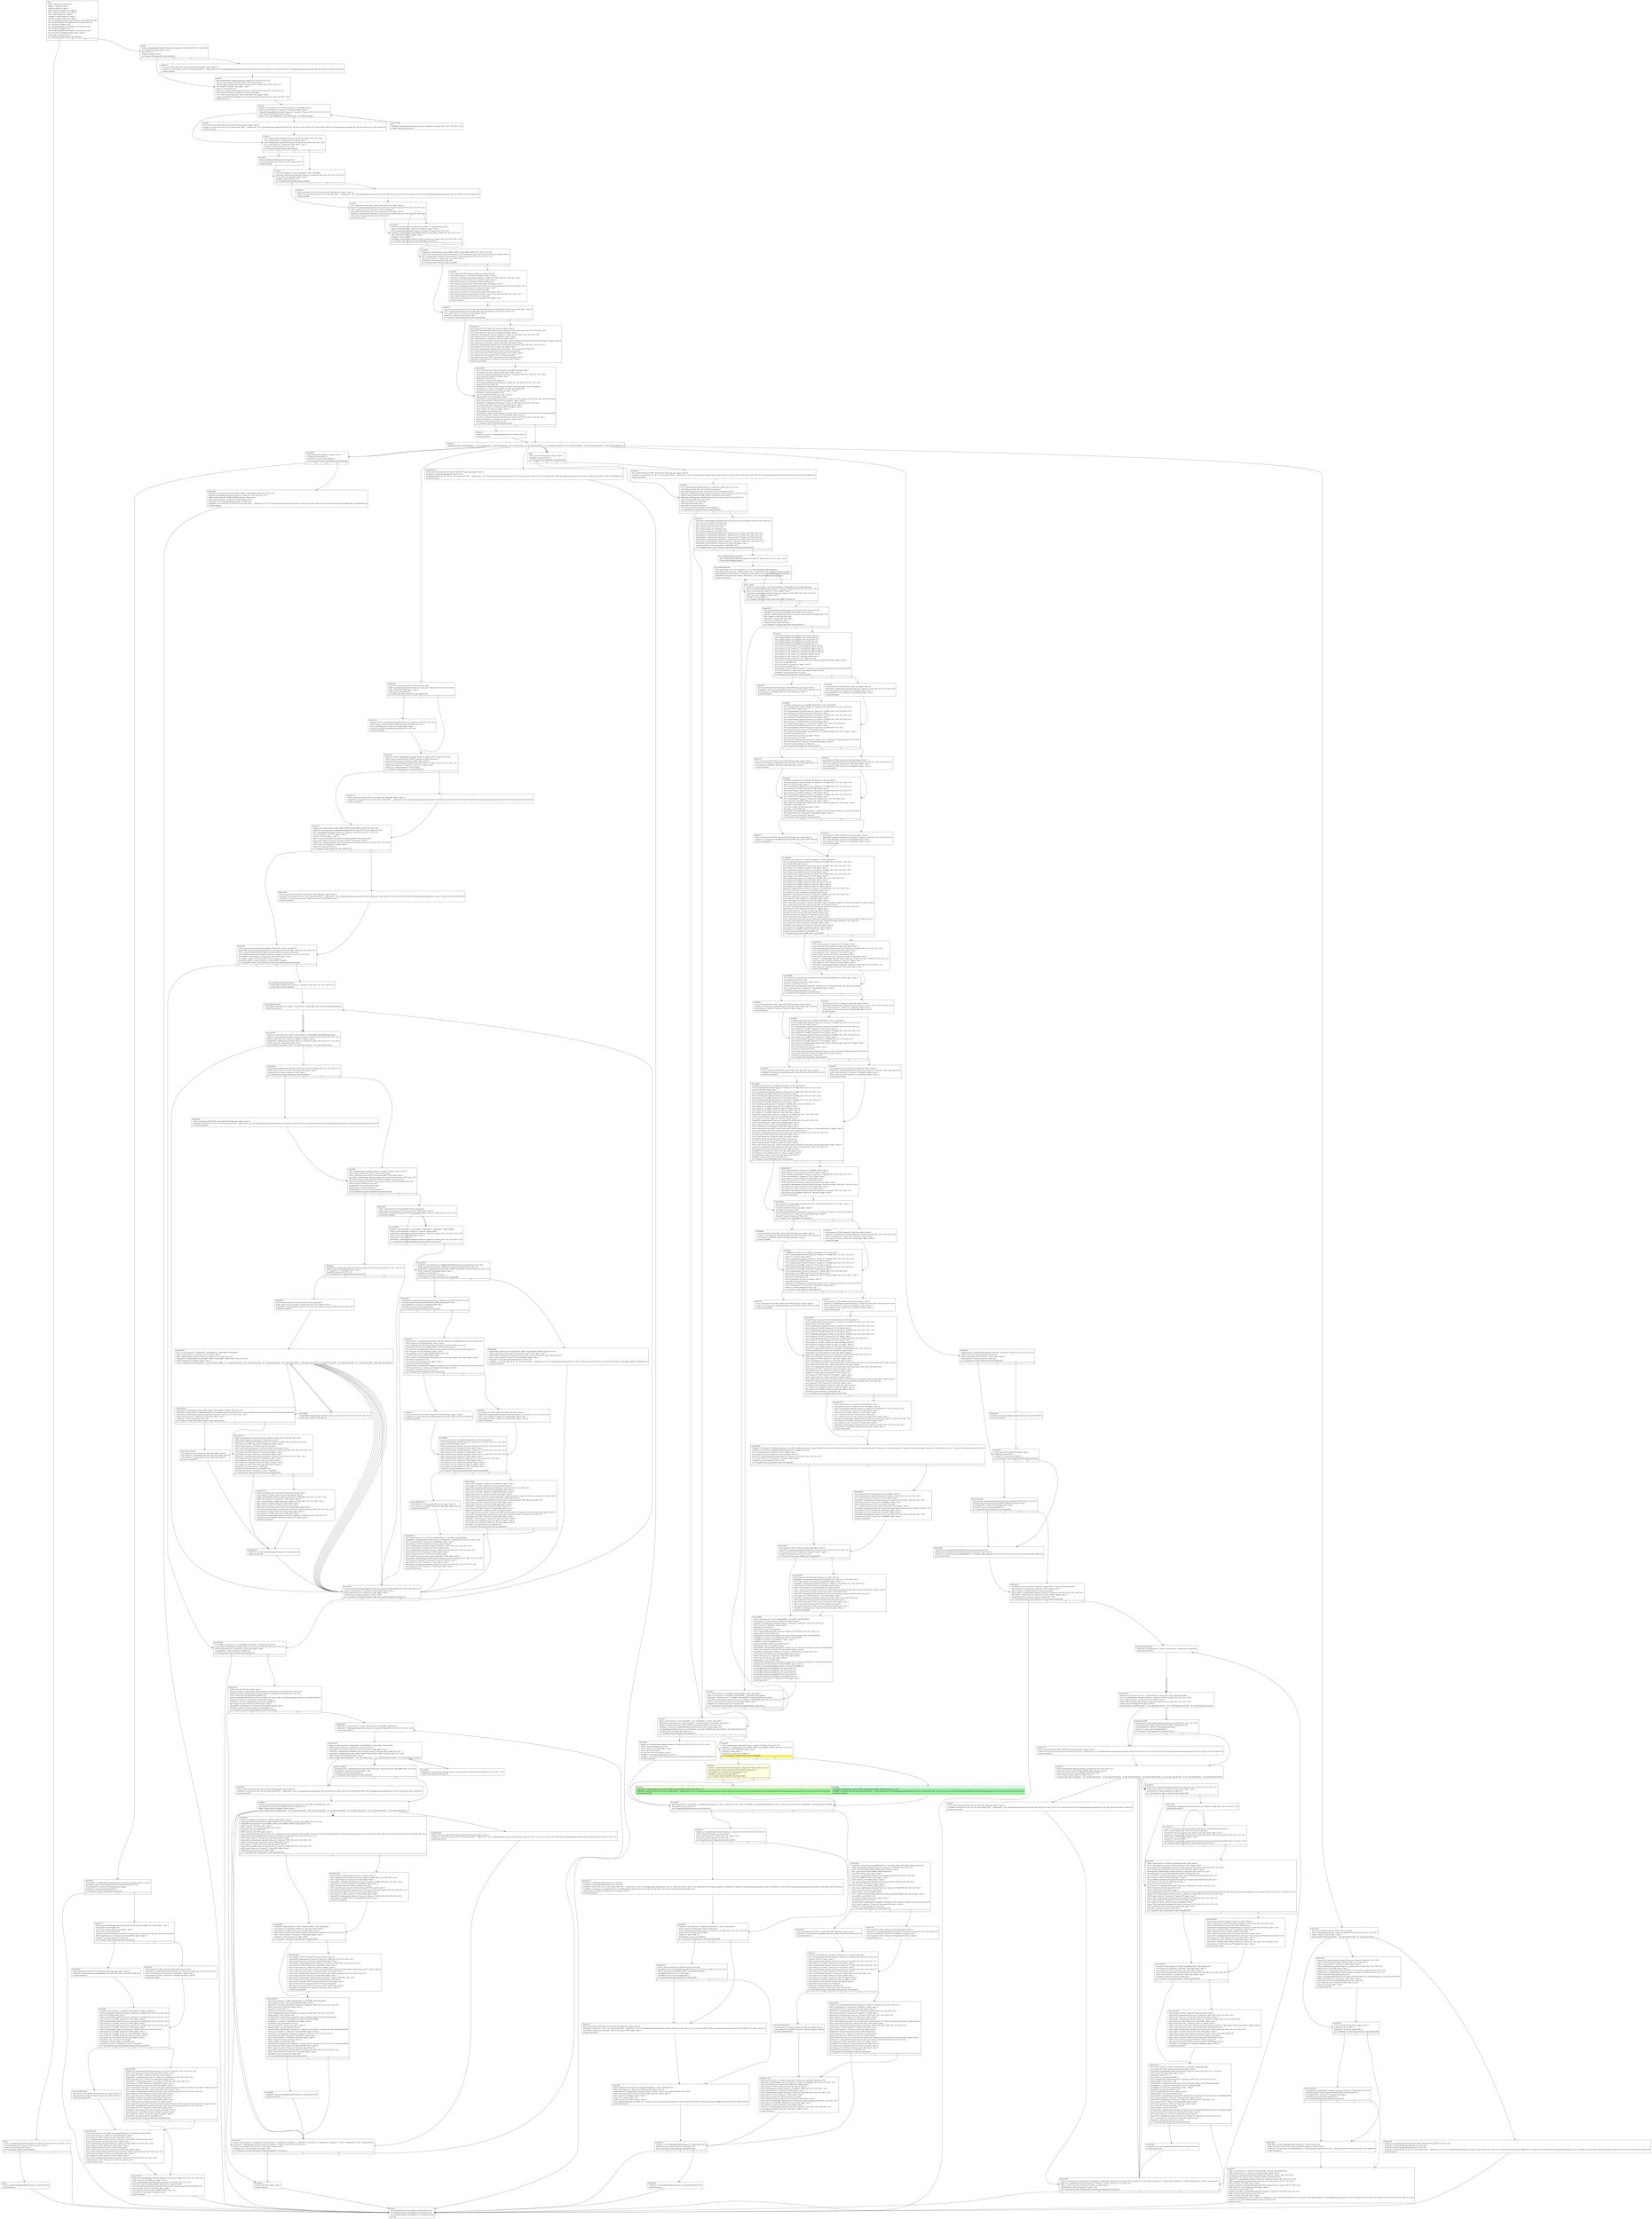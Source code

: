 digraph {
m_bb0 [shape = none, label  = <<table border="0" cellspacing="0">
<tr><td port="f1" border="1" colspan="2"><table bgcolor="LightYellow" border="0">
<tr><td align="left">if.then997:</td></tr>
<tr><td bgcolor="lightgreen" align="left">  %ofpos1000 = getelementptr %union.FIRST_UNION, %union.FIRST_UNION* %194, i64 0, i32 0</td></tr>
<tr><td bgcolor="lightgreen" align="left">  %call1001 = call i8* (i32, i32, i8*, i32, %struct.FILE_POS*, ...) @Error(i32 10, i32 11, i8* getelementptr inbounds ([30 x i8], [30 x i8]* @.str.33, i64 0, i64 0), i32 2, %struct.FILE_POS* nonnull %ofpos1000, i8* getelementptr inbounds ([5 x i8], [5 x i8]* @.str.31, i64 0, i64 0)) #10</td></tr>
<tr><td bgcolor="lightgreen" align="left">  br label %if.end1008</td></tr>
</table>
</td>
<td port="f2" border="1" colspan="2"><table bgcolor="LightCyan" border="0">
<tr><td align="left">if.then986:</td></tr>
<tr><td bgcolor="lightgreen" align="left">  %ofpos989 = getelementptr %union.FIRST_UNION, %union.FIRST_UNION* %194, i64 0, i32 0</td></tr>
<tr><td bgcolor="lightgreen" align="left">  %call990 = call i8* (i32, i32, i8*, i32, %struct.FILE_POS*, ...) @Error(i32 10, i32 10, i8* getelementptr inbounds ([27 x i8], [27 x i8]* @.str.30, i64 0, i64 0), i32 2, %struct.FILE_POS* nonnull %ofpos989, i8* getelementptr inbounds ([5 x i8], [5 x i8]* @.str.31, i64 0, i64 0)) #10</td></tr>
<tr><td bgcolor="lightgreen" align="left">  br label %if.end1008</td></tr>
</table>
</td></tr>
</table>> ]
f_bb0 [shape = none, label  = <<table  border="0" cellspacing="0">
<tr><td port="f" border="1" colspan="2"><table border="0">
<tr><td align="left">entry:</td></tr>
<tr><td align="left">  %buff = alloca [512 x i8], align 16</td></tr>
<tr><td align="left">  %dfpos = alloca i32, align 4</td></tr>
<tr><td align="left">  %dlnum = alloca i32, align 4</td></tr>
<tr><td align="left">  %nbt = alloca [2 x %union.rec*], align 16</td></tr>
<tr><td align="left">  %nft = alloca [2 x %union.rec*], align 16</td></tr>
<tr><td align="left">  %crs = alloca %union.rec*, align 8</td></tr>
<tr><td align="left">  %ntarget = alloca %union.rec*, align 8</td></tr>
<tr><td align="left">  %nenclose = alloca %union.rec*, align 8</td></tr>
<tr><td align="left">  %0 = getelementptr inbounds [512 x i8], [512 x i8]* %buff, i64 0, i64 0</td></tr>
<tr><td align="left">  call void @llvm.lifetime.start.p0i8(i64 512, i8* nonnull %0) #10</td></tr>
<tr><td align="left">  %1 = bitcast i32* %dfpos to i8*</td></tr>
<tr><td align="left">  call void @llvm.lifetime.start.p0i8(i64 4, i8* nonnull %1) #10</td></tr>
<tr><td align="left">  %2 = bitcast i32* %dlnum to i8*</td></tr>
<tr><td align="left">  call void @llvm.lifetime.start.p0i8(i64 4, i8* nonnull %2) #10</td></tr>
<tr><td align="left">  %3 = load i32, i32* @AllowCrossDb, align 4, !tbaa !3</td></tr>
<tr><td align="left">  %tobool.not = icmp eq i32 %3, 0</td></tr>
<tr><td align="left">  br i1 %tobool.not, label %if.then, label %if.end2</td></tr>
</table>
</td></tr>
<tr><td border="1" port="fT">T</td><td border="1" port="fF">F</td></tr>
</table>> ]
f_bb1 [shape = none, label  = <<table  border="0" cellspacing="0">
<tr><td port="f" border="1" colspan="2"><table border="0">
<tr><td align="left">if.then:</td></tr>
<tr><td align="left">  %osucc = getelementptr inbounds %union.rec, %union.rec* %x, i64 0, i32 0, i32 0, i64 1, i32 1</td></tr>
<tr><td align="left">  %4 = load %union.rec*, %union.rec** %osucc, align 8, !tbaa !7</td></tr>
<tr><td align="left">  %cmp = icmp eq %union.rec* %4, %x</td></tr>
<tr><td align="left">  br i1 %cmp, label %if.then1, label %cleanup</td></tr>
</table>
</td></tr>
<tr><td border="1" port="fT">T</td><td border="1" port="fF">F</td></tr>
</table>> ]
f_bb2 [shape = none, label  = <<table  border="0" cellspacing="0">
<tr><td port="f" border="1"><table border="0">
<tr><td align="left">if.then1:</td></tr>
<tr><td align="left">  %call = tail call i32 @DisposeObject(%union.rec* nonnull %x) #10</td></tr>
<tr><td align="left">  br label %cleanup</td></tr>
</table>
</td></tr>
</table>> ]
f_bb3 [shape = none, label  = <<table  border="0" cellspacing="0">
<tr><td port="f" border="1" colspan="2"><table border="0">
<tr><td align="left">if.end2:</td></tr>
<tr><td align="left">  %otype = getelementptr inbounds %union.rec, %union.rec* %x, i64 0, i32 0, i32 1, i32 0, i32 0</td></tr>
<tr><td align="left">  %5 = load i8, i8* %otype, align 8, !tbaa !7</td></tr>
<tr><td align="left">  %6 = and i8 %5, -2</td></tr>
<tr><td align="left">  %switch = icmp eq i8 %6, 6</td></tr>
<tr><td align="left">  br i1 %switch, label %if.end15, label %if.then13</td></tr>
</table>
</td></tr>
<tr><td border="1" port="fT">T</td><td border="1" port="fF">F</td></tr>
</table>> ]
f_bb4 [shape = none, label  = <<table  border="0" cellspacing="0">
<tr><td port="f" border="1"><table border="0">
<tr><td align="left">if.then13:</td></tr>
<tr><td align="left">  %7 = load %struct.FILE_POS*, %struct.FILE_POS** @no_fpos, align 8, !tbaa !8</td></tr>
<tr><td align="left">  %call14 = tail call i8* (i32, i32, i8*, i32, %struct.FILE_POS*, ...) @Error(i32 1, i32 2, i8* getelementptr inbounds ([20 x i8], [20 x i8]* @.str.4, i64 0, i64 0), i32 0, %struct.FILE_POS* %7, i8* getelementptr inbounds ([24 x i8], [24 x i8]* @.str.26, i64 0, i64 0)) #10</td></tr>
<tr><td align="left">  br label %if.end15</td></tr>
</table>
</td></tr>
</table>> ]
f_bb5 [shape = none, label  = <<table  border="0" cellspacing="0">
<tr><td port="f" border="1"><table border="0">
<tr><td align="left">if.end15:</td></tr>
<tr><td align="left">  %8 = getelementptr inbounds %union.rec, %union.rec* %x, i64 0, i32 0, i32 2</td></tr>
<tr><td align="left">  %os23 = bitcast %union.SECOND_UNION* %8 to %struct.anon.2*</td></tr>
<tr><td align="left">  %ocross_type = getelementptr inbounds %struct.anon.2, %struct.anon.2* %os23, i64 0, i32 1</td></tr>
<tr><td align="left">  %9 = load i8, i8* %ocross_type, align 1, !tbaa !7</td></tr>
<tr><td align="left">  %conv17 = zext i8 %9 to i32</td></tr>
<tr><td align="left">  %osucc22 = getelementptr inbounds %union.rec, %union.rec* %x, i64 0, i32 0, i32 0, i64 0, i32 1</td></tr>
<tr><td align="left">  %10 = bitcast %union.rec** %osucc22 to %struct.word_type**</td></tr>
<tr><td align="left">  %11 = load %struct.word_type*, %struct.word_type** %10, align 8, !tbaa !7</td></tr>
<tr><td align="left">  %opred = getelementptr inbounds %struct.word_type, %struct.word_type* %11, i64 0, i32 0, i64 1, i32 0</td></tr>
<tr><td align="left">  br label %for.cond</td></tr>
</table>
</td></tr>
</table>> ]
f_bb6 [shape = none, label  = <<table  border="0" cellspacing="0">
<tr><td port="f" border="1"><table border="0">
<tr><td align="left">for.cond:</td></tr>
<tr><td align="left">  %tmp.0.in = phi %union.rec** [ %opred, %if.end15 ], [ %opred36, %for.inc ]</td></tr>
<tr><td align="left">  %tmp.0 = load %union.rec*, %union.rec** %tmp.0.in, align 8, !tbaa !7</td></tr>
<tr><td align="left">  %otype29 = getelementptr inbounds %union.rec, %union.rec* %tmp.0, i64 0, i32 0, i32 1, i32 0, i32 0</td></tr>
<tr><td align="left">  %12 = load i8, i8* %otype29, align 8, !tbaa !7</td></tr>
<tr><td align="left">  switch i8 %12, label %if.then44 [
    i8 0, label %for.inc
    i8 2, label %if.end46
  ]</td></tr>
</table>
</td></tr>
</table>> ]
f_bb7 [shape = none, label  = <<table  border="0" cellspacing="0">
<tr><td port="f" border="1"><table border="0">
<tr><td align="left">for.inc:</td></tr>
<tr><td align="left">  %opred36 = getelementptr inbounds %union.rec, %union.rec* %tmp.0, i64 0, i32 0, i32 0, i64 1, i32 0</td></tr>
<tr><td align="left">  br label %for.cond, !llvm.loop !10</td></tr>
</table>
</td></tr>
</table>> ]
f_bb8 [shape = none, label  = <<table  border="0" cellspacing="0">
<tr><td port="f" border="1"><table border="0">
<tr><td align="left">if.then44:</td></tr>
<tr><td align="left">  %13 = load %struct.FILE_POS*, %struct.FILE_POS** @no_fpos, align 8, !tbaa !8</td></tr>
<tr><td align="left">  %call45 = tail call i8* (i32, i32, i8*, i32, %struct.FILE_POS*, ...) @Error(i32 1, i32 2, i8* getelementptr inbounds ([20 x i8], [20 x i8]* @.str.4, i64 0, i64 0), i32 0, %struct.FILE_POS* %13, i8* getelementptr inbounds ([26 x i8], [26 x i8]* @.str.27, i64 0, i64 0)) #10</td></tr>
<tr><td align="left">  br label %if.end46</td></tr>
</table>
</td></tr>
</table>> ]
f_bb9 [shape = none, label  = <<table  border="0" cellspacing="0">
<tr><td port="f" border="1" colspan="2"><table border="0">
<tr><td align="left">if.end46:</td></tr>
<tr><td align="left">  %14 = getelementptr inbounds %union.rec, %union.rec* %tmp.0, i64 0, i32 0, i32 5</td></tr>
<tr><td align="left">  %15 = load %union.rec*, %union.rec** %14, align 8, !tbaa !7</td></tr>
<tr><td align="left">  %16 = getelementptr inbounds %union.rec, %union.rec* %15, i64 0, i32 0, i32 6, i32 0</td></tr>
<tr><td align="left">  %17 = load %union.rec*, %union.rec** %16, align 8, !tbaa !7</td></tr>
<tr><td align="left">  %cmp47 = icmp eq %union.rec* %17, null</td></tr>
<tr><td align="left">  br i1 %cmp47, label %if.then49, label %if.end50</td></tr>
</table>
</td></tr>
<tr><td border="1" port="fT">T</td><td border="1" port="fF">F</td></tr>
</table>> ]
f_bb10 [shape = none, label  = <<table  border="0" cellspacing="0">
<tr><td port="f" border="1"><table border="0">
<tr><td align="left">if.then49:</td></tr>
<tr><td align="left">  tail call void @CrossInit(%union.rec* nonnull %15)</td></tr>
<tr><td align="left">  %.pre = load %union.rec*, %union.rec** %16, align 8, !tbaa !7</td></tr>
<tr><td align="left">  br label %if.end50</td></tr>
</table>
</td></tr>
</table>> ]
f_bb11 [shape = none, label  = <<table  border="0" cellspacing="0">
<tr><td port="f" border="1" colspan="2"><table border="0">
<tr><td align="left">if.end50:</td></tr>
<tr><td align="left">  %18 = phi %union.rec* [ %.pre, %if.then49 ], [ %17, %if.end46 ]</td></tr>
<tr><td align="left">  %otype56 = getelementptr inbounds %union.rec, %union.rec* %18, i64 0, i32 0, i32 1, i32 0, i32 0</td></tr>
<tr><td align="left">  %19 = load i8, i8* %otype56, align 8, !tbaa !7</td></tr>
<tr><td align="left">  %cmp58 = icmp eq i8 %19, -116</td></tr>
<tr><td align="left">  br i1 %cmp58, label %if.end62, label %if.then60</td></tr>
</table>
</td></tr>
<tr><td border="1" port="fT">T</td><td border="1" port="fF">F</td></tr>
</table>> ]
f_bb12 [shape = none, label  = <<table  border="0" cellspacing="0">
<tr><td port="f" border="1"><table border="0">
<tr><td align="left">if.then60:</td></tr>
<tr><td align="left">  %20 = load %struct.FILE_POS*, %struct.FILE_POS** @no_fpos, align 8, !tbaa !8</td></tr>
<tr><td align="left">  %call61 = tail call i8* (i32, i32, i8*, i32, %struct.FILE_POS*, ...) @Error(i32 1, i32 2, i8* getelementptr inbounds ([20 x i8], [20 x i8]* @.str.4, i64 0, i64 0), i32 0, %struct.FILE_POS* %20, i8* getelementptr inbounds ([19 x i8], [19 x i8]* @.str.28, i64 0, i64 0)) #10</td></tr>
<tr><td align="left">  br label %if.end62</td></tr>
</table>
</td></tr>
</table>> ]
f_bb13 [shape = none, label  = <<table  border="0" cellspacing="0">
<tr><td port="f" border="1"><table border="0">
<tr><td align="left">if.end62:</td></tr>
<tr><td align="left">  %21 = load %struct.word_type*, %struct.word_type** %10, align 8, !tbaa !7</td></tr>
<tr><td align="left">  %osucc70 = getelementptr inbounds %struct.word_type, %struct.word_type* %21, i64 0, i32 0, i64 0, i32 1</td></tr>
<tr><td align="left">  %22 = bitcast %union.rec** %osucc70 to %struct.word_type**</td></tr>
<tr><td align="left">  %23 = load %struct.word_type*, %struct.word_type** %22, align 8, !tbaa !7</td></tr>
<tr><td align="left">  %opred74 = getelementptr inbounds %struct.word_type, %struct.word_type* %23, i64 0, i32 0, i64 1, i32 0</td></tr>
<tr><td align="left">  %24 = bitcast %struct.word_type* %23 to %union.rec*</td></tr>
<tr><td align="left">  br label %for.cond75</td></tr>
</table>
</td></tr>
</table>> ]
f_bb14 [shape = none, label  = <<table  border="0" cellspacing="0">
<tr><td port="f" border="1" colspan="2"><table border="0">
<tr><td align="left">for.cond75:</td></tr>
<tr><td align="left">  %tag.0.in = phi %union.rec** [ %opred74, %if.end62 ], [ %opred88, %for.cond75 ]</td></tr>
<tr><td align="left">  %tag.0 = load %union.rec*, %union.rec** %tag.0.in, align 8, !tbaa !7</td></tr>
<tr><td align="left">  %25 = getelementptr inbounds %union.rec, %union.rec* %tag.0, i64 0, i32 0, i32 1</td></tr>
<tr><td align="left">  %otype79 = getelementptr %union.FIRST_UNION, %union.FIRST_UNION* %25, i64 0, i32 0, i32 0</td></tr>
<tr><td align="left">  %26 = load i8, i8* %otype79, align 8, !tbaa !7</td></tr>
<tr><td align="left">  %cmp81 = icmp eq i8 %26, 0</td></tr>
<tr><td align="left">  %opred88 = getelementptr inbounds %union.rec, %union.rec* %tag.0, i64 0, i32 0, i32 0, i64 1, i32 0</td></tr>
<tr><td align="left">  br i1 %cmp81, label %for.cond75, label %for.end89, !llvm.loop !12</td></tr>
</table>
</td></tr>
<tr><td border="1" port="fT">T</td><td border="1" port="fF">F</td></tr>
</table>> ]
f_bb15 [shape = none, label  = <<table  border="0" cellspacing="0">
<tr><td port="f" border="1" colspan="2"><table border="0">
<tr><td align="left">for.end89:</td></tr>
<tr><td align="left">  %otype79.le = getelementptr %union.FIRST_UNION, %union.FIRST_UNION* %25, i64 0, i32 0, i32 0</td></tr>
<tr><td align="left">  store %struct.word_type* %23, %struct.word_type** bitcast (%union.rec** @xx_link to %struct.word_type**), align 8, !tbaa !8</td></tr>
<tr><td align="left">  %27 = getelementptr inbounds %struct.word_type, %struct.word_type* %23, i64 0, i32 0, i64 1, i32 1</td></tr>
<tr><td align="left">  %28 = load %union.rec*, %union.rec** %27, align 8, !tbaa !7</td></tr>
<tr><td align="left">  %cmp102 = icmp eq %union.rec* %28, %24</td></tr>
<tr><td align="left">  br i1 %cmp102, label %cond.end, label %cond.false</td></tr>
</table>
</td></tr>
<tr><td border="1" port="fT">T</td><td border="1" port="fF">F</td></tr>
</table>> ]
f_bb16 [shape = none, label  = <<table  border="0" cellspacing="0">
<tr><td port="f" border="1"><table border="0">
<tr><td align="left">cond.false:</td></tr>
<tr><td align="left">  store %union.rec* %28, %union.rec** @zz_res, align 8, !tbaa !8</td></tr>
<tr><td align="left">  %29 = load %union.rec*, %union.rec** %opred74, align 8, !tbaa !7</td></tr>
<tr><td align="left">  %opred115 = getelementptr inbounds %union.rec, %union.rec* %28, i64 0, i32 0, i32 0, i64 1, i32 0</td></tr>
<tr><td align="left">  store %union.rec* %29, %union.rec** %opred115, align 8, !tbaa !7</td></tr>
<tr><td align="left">  %30 = bitcast %union.rec** %opred74 to %struct.word_type**</td></tr>
<tr><td align="left">  %31 = load %struct.word_type*, %struct.word_type** %30, align 8, !tbaa !7</td></tr>
<tr><td align="left">  %osucc123 = getelementptr inbounds %struct.word_type, %struct.word_type* %31, i64 0, i32 0, i64 1, i32 1</td></tr>
<tr><td align="left">  store %union.rec* %28, %union.rec** %osucc123, align 8, !tbaa !7</td></tr>
<tr><td align="left">  %32 = bitcast %union.rec** %27 to %struct.word_type**</td></tr>
<tr><td align="left">  store %struct.word_type* %23, %struct.word_type** %32, align 8, !tbaa !7</td></tr>
<tr><td align="left">  %33 = getelementptr inbounds %struct.word_type, %struct.word_type* %23, i64 0, i32 0, i64 1, i32 0</td></tr>
<tr><td align="left">  %34 = bitcast %union.rec** %33 to %struct.word_type**</td></tr>
<tr><td align="left">  store %struct.word_type* %23, %struct.word_type** %34, align 8, !tbaa !7</td></tr>
<tr><td align="left">  br label %cond.end</td></tr>
</table>
</td></tr>
</table>> ]
f_bb17 [shape = none, label  = <<table  border="0" cellspacing="0">
<tr><td port="f" border="1" colspan="2"><table border="0">
<tr><td align="left">cond.end:</td></tr>
<tr><td align="left">  store %struct.word_type* %23, %struct.word_type** bitcast (%union.rec** @zz_hold to %struct.word_type**), align 8, !tbaa !8</td></tr>
<tr><td align="left">  %35 = getelementptr inbounds %struct.word_type, %struct.word_type* %23, i64 0, i32 0, i64 0, i32 1</td></tr>
<tr><td align="left">  %36 = load %union.rec*, %union.rec** %35, align 8, !tbaa !7</td></tr>
<tr><td align="left">  %cmp137 = icmp eq %union.rec* %36, %24</td></tr>
<tr><td align="left">  br i1 %cmp137, label %cond.end169, label %cond.false140</td></tr>
</table>
</td></tr>
<tr><td border="1" port="fT">T</td><td border="1" port="fF">F</td></tr>
</table>> ]
f_bb18 [shape = none, label  = <<table  border="0" cellspacing="0">
<tr><td port="f" border="1"><table border="0">
<tr><td align="left">cond.false140:</td></tr>
<tr><td align="left">  store %union.rec* %36, %union.rec** @zz_res, align 8, !tbaa !8</td></tr>
<tr><td align="left">  %opred148 = getelementptr inbounds %struct.word_type, %struct.word_type* %23, i64 0, i32 0, i64 0, i32 0</td></tr>
<tr><td align="left">  %37 = load %union.rec*, %union.rec** %opred148, align 8, !tbaa !7</td></tr>
<tr><td align="left">  %opred152 = getelementptr inbounds %union.rec, %union.rec* %36, i64 0, i32 0, i32 0, i64 0, i32 0</td></tr>
<tr><td align="left">  store %union.rec* %37, %union.rec** %opred152, align 8, !tbaa !7</td></tr>
<tr><td align="left">  %38 = load %union.rec*, %union.rec** @zz_res, align 8, !tbaa !8</td></tr>
<tr><td align="left">  %39 = load %struct.word_type**, %struct.word_type*** bitcast (%union.rec** @zz_hold to %struct.word_type***), align 8, !tbaa !8</td></tr>
<tr><td align="left">  %40 = load %struct.word_type*, %struct.word_type** %39, align 8, !tbaa !7</td></tr>
<tr><td align="left">  %osucc160 = getelementptr inbounds %struct.word_type, %struct.word_type* %40, i64 0, i32 0, i64 0, i32 1</td></tr>
<tr><td align="left">  store %union.rec* %38, %union.rec** %osucc160, align 8, !tbaa !7</td></tr>
<tr><td align="left">  %osucc164 = getelementptr inbounds %struct.word_type*, %struct.word_type** %39, i64 1</td></tr>
<tr><td align="left">  %41 = bitcast %struct.word_type** %osucc164 to %struct.word_type***</td></tr>
<tr><td align="left">  store %struct.word_type** %39, %struct.word_type*** %41, align 8, !tbaa !7</td></tr>
<tr><td align="left">  %42 = bitcast %struct.word_type** %39 to %struct.word_type***</td></tr>
<tr><td align="left">  store %struct.word_type** %39, %struct.word_type*** %42, align 8, !tbaa !7</td></tr>
<tr><td align="left">  %.pre2842 = load %union.rec*, %union.rec** @xx_link, align 8, !tbaa !8</td></tr>
<tr><td align="left">  br label %cond.end169</td></tr>
</table>
</td></tr>
</table>> ]
f_bb19 [shape = none, label  = <<table  border="0" cellspacing="0">
<tr><td port="f" border="1" colspan="2"><table border="0">
<tr><td align="left">cond.end169:</td></tr>
<tr><td align="left">  %43 = phi %union.rec* [ %24, %cond.end ], [ %.pre2842, %cond.false140 ]</td></tr>
<tr><td align="left">  store %union.rec* %43, %union.rec** @zz_hold, align 8, !tbaa !8</td></tr>
<tr><td align="left">  %otype174 = getelementptr inbounds %union.rec, %union.rec* %43, i64 0, i32 0, i32 1, i32 0, i32 0</td></tr>
<tr><td align="left">  %44 = load i8, i8* %otype174, align 8, !tbaa !7</td></tr>
<tr><td align="left">  %.off2731 = add i8 %44, -11</td></tr>
<tr><td align="left">  %switch2732 = icmp ult i8 %.off2731, 2</td></tr>
<tr><td align="left">  %45 = getelementptr inbounds %union.rec, %union.rec* %43, i64 0, i32 0, i32 1, i32 0, i32 1</td></tr>
<tr><td align="left">  %idxprom = zext i8 %44 to i64</td></tr>
<tr><td align="left">  %arrayidx196 = getelementptr inbounds [0 x i8], [0 x i8]* @zz_lengths, i64 0, i64 %idxprom</td></tr>
<tr><td align="left">  %cond199.in.in = select i1 %switch2732, i8* %45, i8* %arrayidx196</td></tr>
<tr><td align="left">  %cond199.in = load i8, i8* %cond199.in.in, align 1, !tbaa !7</td></tr>
<tr><td align="left">  %cond199 = zext i8 %cond199.in to i32</td></tr>
<tr><td align="left">  store i32 %cond199, i32* @zz_size, align 4, !tbaa !3</td></tr>
<tr><td align="left">  %idxprom200 = zext i8 %cond199.in to i64</td></tr>
<tr><td align="left">  %arrayidx201 = getelementptr inbounds [0 x %union.rec*], [0 x %union.rec*]* @zz_free, i64 0, i64 %idxprom200</td></tr>
<tr><td align="left">  %46 = load %union.rec*, %union.rec** %arrayidx201, align 8, !tbaa !8</td></tr>
<tr><td align="left">  %opred205 = getelementptr %union.rec, %union.rec* %43, i64 0, i32 0, i32 0, i64 0, i32 0</td></tr>
<tr><td align="left">  store %union.rec* %46, %union.rec** %opred205, align 8, !tbaa !7</td></tr>
<tr><td align="left">  %47 = load %union.rec*, %union.rec** @zz_hold, align 8, !tbaa !8</td></tr>
<tr><td align="left">  %48 = load i32, i32* @zz_size, align 4, !tbaa !3</td></tr>
<tr><td align="left">  %idxprom206 = sext i32 %48 to i64</td></tr>
<tr><td align="left">  %arrayidx207 = getelementptr inbounds [0 x %union.rec*], [0 x %union.rec*]* @zz_free, i64 0, i64 %idxprom206</td></tr>
<tr><td align="left">  store %union.rec* %47, %union.rec** %arrayidx207, align 8, !tbaa !8</td></tr>
<tr><td align="left">  %osucc211 = getelementptr inbounds %union.rec, %union.rec* %x, i64 0, i32 0, i32 0, i64 1, i32 1</td></tr>
<tr><td align="left">  %49 = load %union.rec*, %union.rec** %osucc211, align 8, !tbaa !7</td></tr>
<tr><td align="left">  %cmp212 = icmp eq %union.rec* %49, %x</td></tr>
<tr><td align="left">  br i1 %cmp212, label %if.then214, label %if.end216</td></tr>
</table>
</td></tr>
<tr><td border="1" port="fT">T</td><td border="1" port="fF">F</td></tr>
</table>> ]
f_bb20 [shape = none, label  = <<table  border="0" cellspacing="0">
<tr><td port="f" border="1"><table border="0">
<tr><td align="left">if.then214:</td></tr>
<tr><td align="left">  %call215 = tail call i32 @DisposeObject(%union.rec* nonnull %x) #10</td></tr>
<tr><td align="left">  br label %if.end216</td></tr>
</table>
</td></tr>
</table>> ]
f_bb21 [shape = none, label  = <<table  border="0" cellspacing="0">
<tr><td port="f" border="1"><table border="0">
<tr><td align="left">if.end216:</td></tr>
<tr><td align="left">  switch i8 %9, label %sw.default2422 [
    i8 -127, label %sw.bb
    i8 -126, label %sw.bb
    i8 -123, label %sw.bb
    i8 -124, label %sw.bb1223
    i8 -122, label %sw.bb1515
    i8 127, label %sw.bb1586
    i8 -128, label %sw.bb1586
    i8 -125, label %sw.bb1756
  ]</td></tr>
</table>
</td></tr>
</table>> ]
f_bb22 [shape = none, label  = <<table  border="0" cellspacing="0">
<tr><td port="f" border="1" colspan="2"><table border="0">
<tr><td align="left">sw.bb:</td></tr>
<tr><td align="left">  %50 = load i8, i8* %otype79.le, align 8, !tbaa !7</td></tr>
<tr><td align="left">  %cmp222 = icmp eq i8 %50, 2</td></tr>
<tr><td align="left">  br i1 %cmp222, label %if.end226, label %if.then224</td></tr>
</table>
</td></tr>
<tr><td border="1" port="fT">T</td><td border="1" port="fF">F</td></tr>
</table>> ]
f_bb23 [shape = none, label  = <<table  border="0" cellspacing="0">
<tr><td port="f" border="1"><table border="0">
<tr><td align="left">if.then224:</td></tr>
<tr><td align="left">  %51 = load %struct.FILE_POS*, %struct.FILE_POS** @no_fpos, align 8, !tbaa !8</td></tr>
<tr><td align="left">  %call225 = tail call i8* (i32, i32, i8*, i32, %struct.FILE_POS*, ...) @Error(i32 1, i32 2, i8* getelementptr inbounds ([20 x i8], [20 x i8]* @.str.4, i64 0, i64 0), i32 0, %struct.FILE_POS* %51, i8* getelementptr inbounds ([36 x i8], [36 x i8]* @.str.29, i64 0, i64 0)) #10</td></tr>
<tr><td align="left">  br label %if.end226</td></tr>
</table>
</td></tr>
</table>> ]
f_bb24 [shape = none, label  = <<table  border="0" cellspacing="0">
<tr><td port="f" border="1" colspan="2"><table border="0">
<tr><td align="left">if.end226:</td></tr>
<tr><td align="left">  %52 = getelementptr inbounds %union.rec, %union.rec* %tag.0, i64 0, i32 0, i32 5</td></tr>
<tr><td align="left">  %53 = bitcast %union.rec** %52 to %struct.word_type**</td></tr>
<tr><td align="left">  %54 = load %struct.word_type*, %struct.word_type** %53, align 8, !tbaa !7</td></tr>
<tr><td align="left">  %ou2230 = getelementptr inbounds %struct.word_type, %struct.word_type* %54, i64 0, i32 2</td></tr>
<tr><td align="left">  %os26 = bitcast %union.SECOND_UNION* %ou2230 to %struct.anon.5*</td></tr>
<tr><td align="left">  %ohas_key = getelementptr inbounds %struct.anon.5, %struct.anon.5* %os26, i64 0, i32 1</td></tr>
<tr><td align="left">  %55 = bitcast [3 x i8]* %ohas_key to i24*</td></tr>
<tr><td align="left">  %bf.load = load i24, i24* %55, align 1</td></tr>
<tr><td align="left">  %56 = and i24 %bf.load, 16384</td></tr>
<tr><td align="left">  %tobool231.not = icmp eq i24 %56, 0</td></tr>
<tr><td align="left">  %57 = bitcast %struct.word_type* %54 to %union.rec*</td></tr>
<tr><td align="left">  br i1 %tobool231.not, label %if.end957, label %if.then232</td></tr>
</table>
</td></tr>
<tr><td border="1" port="fT">T</td><td border="1" port="fF">F</td></tr>
</table>> ]
f_bb25 [shape = none, label  = <<table  border="0" cellspacing="0">
<tr><td port="f" border="1" colspan="2"><table border="0">
<tr><td align="left">if.then232:</td></tr>
<tr><td align="left">  %osucc238 = getelementptr inbounds %struct.word_type, %struct.word_type* %54, i64 0, i32 0, i64 0, i32 1</td></tr>
<tr><td align="left">  %58 = bitcast [2 x %union.rec*]* %nbt to i8*</td></tr>
<tr><td align="left">  %59 = bitcast [2 x %union.rec*]* %nft to i8*</td></tr>
<tr><td align="left">  %60 = bitcast %union.rec** %crs to i8*</td></tr>
<tr><td align="left">  %61 = bitcast %union.rec** %ntarget to i8*</td></tr>
<tr><td align="left">  %62 = bitcast %union.rec** %nenclose to i8*</td></tr>
<tr><td align="left">  %arrayidx273 = getelementptr inbounds [2 x %union.rec*], [2 x %union.rec*]* %nft, i64 0, i64 1</td></tr>
<tr><td align="left">  %arrayidx274 = getelementptr inbounds [2 x %union.rec*], [2 x %union.rec*]* %nbt, i64 0, i64 1</td></tr>
<tr><td align="left">  %arrayidx275 = getelementptr inbounds [2 x %union.rec*], [2 x %union.rec*]* %nft, i64 0, i64 0</td></tr>
<tr><td align="left">  %arrayidx276 = getelementptr inbounds [2 x %union.rec*], [2 x %union.rec*]* %nbt, i64 0, i64 0</td></tr>
<tr><td align="left">  %osave_style = getelementptr inbounds %union.rec, %union.rec* %tag.0, i64 0, i32 0, i32 4, i32 0</td></tr>
<tr><td align="left">  %link.02816 = load %union.rec*, %union.rec** %osucc238, align 8, !tbaa !7</td></tr>
<tr><td align="left">  %cmp242.not2817 = icmp eq %union.rec* %link.02816, %57</td></tr>
<tr><td align="left">  br i1 %cmp242.not2817, label %if.end957, label %for.cond249.preheader.preheader</td></tr>
</table>
</td></tr>
<tr><td border="1" port="fT">T</td><td border="1" port="fF">F</td></tr>
</table>> ]
f_bb26 [shape = none, label  = <<table  border="0" cellspacing="0">
<tr><td port="f" border="1"><table border="0">
<tr><td align="left">for.cond249.preheader.preheader:</td></tr>
<tr><td align="left">  %63 = getelementptr inbounds %union.rec, %union.rec* %tag.0, i64 0, i32 0, i32 0, i64 1, i32 0</td></tr>
<tr><td align="left">  br label %for.cond249.preheader</td></tr>
</table>
</td></tr>
</table>> ]
f_bb27 [shape = none, label  = <<table  border="0" cellspacing="0">
<tr><td port="f" border="1"><table border="0">
<tr><td align="left">for.cond249.preheader:</td></tr>
<tr><td align="left">  %64 = phi %union.rec* [ %191, %for.inc951 ], [ %57, %for.cond249.preheader.preheader ]</td></tr>
<tr><td align="left">  %link.02820 = phi %union.rec* [ %link.0, %for.inc951 ], [ %link.02816, %for.cond249.preheader.preheader ]</td></tr>
<tr><td align="left">  %hold_key.02819 = phi %union.rec* [ %hold_key.1, %for.inc951 ], [ null, %for.cond249.preheader.preheader ]</td></tr>
<tr><td align="left">  %key.02818 = phi %union.rec* [ %key.1, %for.inc951 ], [ null, %for.cond249.preheader.preheader ]</td></tr>
<tr><td align="left">  br label %for.cond249</td></tr>
</table>
</td></tr>
</table>> ]
f_bb28 [shape = none, label  = <<table  border="0" cellspacing="0">
<tr><td port="f" border="1" colspan="2"><table border="0">
<tr><td align="left">for.cond249:</td></tr>
<tr><td align="left">  %link.0.pn = phi %union.rec* [ %y.0, %for.cond249 ], [ %link.02820, %for.cond249.preheader ]</td></tr>
<tr><td align="left">  %y.0.in = getelementptr inbounds %union.rec, %union.rec* %link.0.pn, i64 0, i32 0, i32 0, i64 1, i32 0</td></tr>
<tr><td align="left">  %y.0 = load %union.rec*, %union.rec** %y.0.in, align 8, !tbaa !7</td></tr>
<tr><td align="left">  %otype253 = getelementptr inbounds %union.rec, %union.rec* %y.0, i64 0, i32 0, i32 1, i32 0, i32 0</td></tr>
<tr><td align="left">  %65 = load i8, i8* %otype253, align 8, !tbaa !7</td></tr>
<tr><td align="left">  %cmp255 = icmp eq i8 %65, 0</td></tr>
<tr><td align="left">  br i1 %cmp255, label %for.cond249, label %for.end263, !llvm.loop !13</td></tr>
</table>
</td></tr>
<tr><td border="1" port="fT">T</td><td border="1" port="fF">F</td></tr>
</table>> ]
f_bb29 [shape = none, label  = <<table  border="0" cellspacing="0">
<tr><td port="f" border="1" colspan="2"><table border="0">
<tr><td align="left">for.end263:</td></tr>
<tr><td align="left">  %66 = getelementptr inbounds %union.rec, %union.rec* %y.0, i64 0, i32 0, i32 2</td></tr>
<tr><td align="left">  %os26266 = bitcast %union.SECOND_UNION* %66 to %struct.anon.5*</td></tr>
<tr><td align="left">  %ois_key = getelementptr inbounds %struct.anon.5, %struct.anon.5* %os26266, i64 0, i32 1</td></tr>
<tr><td align="left">  %67 = bitcast [3 x i8]* %ois_key to i24*</td></tr>
<tr><td align="left">  %bf.load267 = load i24, i24* %67, align 1</td></tr>
<tr><td align="left">  %68 = and i24 %bf.load267, 8192</td></tr>
<tr><td align="left">  %tobool271.not = icmp eq i24 %68, 0</td></tr>
<tr><td align="left">  br i1 %tobool271.not, label %for.inc951, label %if.then272</td></tr>
</table>
</td></tr>
<tr><td border="1" port="fT">T</td><td border="1" port="fF">F</td></tr>
</table>> ]
f_bb30 [shape = none, label  = <<table  border="0" cellspacing="0">
<tr><td port="f" border="1" colspan="2"><table border="0">
<tr><td align="left">if.then272:</td></tr>
<tr><td align="left">  call void @llvm.lifetime.start.p0i8(i64 16, i8* nonnull %58) #10</td></tr>
<tr><td align="left">  call void @llvm.lifetime.start.p0i8(i64 16, i8* nonnull %59) #10</td></tr>
<tr><td align="left">  call void @llvm.lifetime.start.p0i8(i64 8, i8* nonnull %60) #10</td></tr>
<tr><td align="left">  call void @llvm.lifetime.start.p0i8(i64 8, i8* nonnull %61) #10</td></tr>
<tr><td align="left">  call void @llvm.lifetime.start.p0i8(i64 8, i8* nonnull %62) #10</td></tr>
<tr><td align="left">  store %union.rec* null, %union.rec** %arrayidx273, align 8, !tbaa !8</td></tr>
<tr><td align="left">  store %union.rec* null, %union.rec** %arrayidx274, align 8, !tbaa !8</td></tr>
<tr><td align="left">  store %union.rec* null, %union.rec** %arrayidx275, align 16, !tbaa !8</td></tr>
<tr><td align="left">  store %union.rec* null, %union.rec** %arrayidx276, align 16, !tbaa !8</td></tr>
<tr><td align="left">  store %union.rec* null, %union.rec** %nenclose, align 8, !tbaa !8</td></tr>
<tr><td align="left">  store %union.rec* null, %union.rec** %ntarget, align 8, !tbaa !8</td></tr>
<tr><td align="left">  store %union.rec* null, %union.rec** %crs, align 8, !tbaa !8</td></tr>
<tr><td align="left">  %69 = load i8, i8* getelementptr inbounds ([0 x i8], [0 x i8]* @zz_lengths, i64 0, i64 2), align 1, !tbaa !7</td></tr>
<tr><td align="left">  %conv277 = zext i8 %69 to i32</td></tr>
<tr><td align="left">  store i32 %conv277, i32* @zz_size, align 4, !tbaa !3</td></tr>
<tr><td align="left">  %conv278 = zext i8 %69 to i64</td></tr>
<tr><td align="left">  %arrayidx284 = getelementptr inbounds [0 x %union.rec*], [0 x %union.rec*]* @zz_free, i64 0, i64 %conv278</td></tr>
<tr><td align="left">  %70 = load %union.rec*, %union.rec** %arrayidx284, align 8, !tbaa !8</td></tr>
<tr><td align="left">  %cmp285 = icmp eq %union.rec* %70, null</td></tr>
<tr><td align="left">  br i1 %cmp285, label %if.then287, label %if.else289</td></tr>
</table>
</td></tr>
<tr><td border="1" port="fT">T</td><td border="1" port="fF">F</td></tr>
</table>> ]
f_bb31 [shape = none, label  = <<table  border="0" cellspacing="0">
<tr><td port="f" border="1"><table border="0">
<tr><td align="left">if.then287:</td></tr>
<tr><td align="left">  %71 = load %struct.FILE_POS*, %struct.FILE_POS** @no_fpos, align 8, !tbaa !8</td></tr>
<tr><td align="left">  %call288 = call %union.rec* @GetMemory(i32 %conv277, %struct.FILE_POS* %71) #10</td></tr>
<tr><td align="left">  store %union.rec* %call288, %union.rec** @zz_hold, align 8, !tbaa !8</td></tr>
<tr><td align="left">  br label %if.end299</td></tr>
</table>
</td></tr>
</table>> ]
f_bb32 [shape = none, label  = <<table  border="0" cellspacing="0">
<tr><td port="f" border="1"><table border="0">
<tr><td align="left">if.else289:</td></tr>
<tr><td align="left">  store %union.rec* %70, %union.rec** @zz_hold, align 8, !tbaa !8</td></tr>
<tr><td align="left">  %opred295 = getelementptr inbounds %union.rec, %union.rec* %70, i64 0, i32 0, i32 0, i64 0, i32 0</td></tr>
<tr><td align="left">  %72 = load %union.rec*, %union.rec** %opred295, align 8, !tbaa !7</td></tr>
<tr><td align="left">  store %union.rec* %72, %union.rec** %arrayidx284, align 8, !tbaa !8</td></tr>
<tr><td align="left">  br label %if.end299</td></tr>
</table>
</td></tr>
</table>> ]
f_bb33 [shape = none, label  = <<table  border="0" cellspacing="0">
<tr><td port="f" border="1" colspan="2"><table border="0">
<tr><td align="left">if.end299:</td></tr>
<tr><td align="left">  %.in2858 = phi %union.rec* [ %call288, %if.then287 ], [ %70, %if.else289 ]</td></tr>
<tr><td align="left">  %73 = getelementptr inbounds %union.rec, %union.rec* %.in2858, i64 0, i32 0, i32 1, i32 0, i32 0</td></tr>
<tr><td align="left">  store i8 2, i8* %73, align 8, !tbaa !7</td></tr>
<tr><td align="left">  %74 = getelementptr inbounds %union.rec, %union.rec* %.in2858, i64 0, i32 0, i32 0, i64 1, i32 1</td></tr>
<tr><td align="left">  store %union.rec* %.in2858, %union.rec** %74, align 8, !tbaa !7</td></tr>
<tr><td align="left">  %75 = getelementptr inbounds %union.rec, %union.rec* %.in2858, i64 0, i32 0, i32 0, i64 1, i32 0</td></tr>
<tr><td align="left">  store %union.rec* %.in2858, %union.rec** %75, align 8, !tbaa !7</td></tr>
<tr><td align="left">  %76 = getelementptr inbounds %union.rec, %union.rec* %.in2858, i64 0, i32 0, i32 0, i64 0, i32 1</td></tr>
<tr><td align="left">  store %union.rec* %.in2858, %union.rec** %76, align 8, !tbaa !7</td></tr>
<tr><td align="left">  %77 = getelementptr %union.rec, %union.rec* %.in2858, i64 0, i32 0, i32 0, i64 0, i32 0</td></tr>
<tr><td align="left">  store %union.rec* %.in2858, %union.rec** %77, align 8, !tbaa !7</td></tr>
<tr><td align="left">  %78 = getelementptr inbounds %union.rec, %union.rec* %.in2858, i64 0, i32 0, i32 5</td></tr>
<tr><td align="left">  store %union.rec* %y.0, %union.rec** %78, align 8, !tbaa !7</td></tr>
<tr><td align="left">  %79 = load i8, i8* getelementptr inbounds ([0 x i8], [0 x i8]* @zz_lengths, i64 0, i64 17), align 1, !tbaa !7</td></tr>
<tr><td align="left">  %conv322 = zext i8 %79 to i32</td></tr>
<tr><td align="left">  store i32 %conv322, i32* @zz_size, align 4, !tbaa !3</td></tr>
<tr><td align="left">  %conv323 = zext i8 %79 to i64</td></tr>
<tr><td align="left">  %arrayidx330 = getelementptr inbounds [0 x %union.rec*], [0 x %union.rec*]* @zz_free, i64 0, i64 %conv323</td></tr>
<tr><td align="left">  %80 = load %union.rec*, %union.rec** %arrayidx330, align 8, !tbaa !8</td></tr>
<tr><td align="left">  %cmp331 = icmp eq %union.rec* %80, null</td></tr>
<tr><td align="left">  br i1 %cmp331, label %if.then333, label %if.else335</td></tr>
</table>
</td></tr>
<tr><td border="1" port="fT">T</td><td border="1" port="fF">F</td></tr>
</table>> ]
f_bb34 [shape = none, label  = <<table  border="0" cellspacing="0">
<tr><td port="f" border="1"><table border="0">
<tr><td align="left">if.then333:</td></tr>
<tr><td align="left">  %81 = load %struct.FILE_POS*, %struct.FILE_POS** @no_fpos, align 8, !tbaa !8</td></tr>
<tr><td align="left">  %call334 = call %union.rec* @GetMemory(i32 %conv322, %struct.FILE_POS* %81) #10</td></tr>
<tr><td align="left">  store %union.rec* %call334, %union.rec** @zz_hold, align 8, !tbaa !8</td></tr>
<tr><td align="left">  br label %if.end345</td></tr>
</table>
</td></tr>
</table>> ]
f_bb35 [shape = none, label  = <<table  border="0" cellspacing="0">
<tr><td port="f" border="1"><table border="0">
<tr><td align="left">if.else335:</td></tr>
<tr><td align="left">  store %union.rec* %80, %union.rec** @zz_hold, align 8, !tbaa !8</td></tr>
<tr><td align="left">  %opred341 = getelementptr inbounds %union.rec, %union.rec* %80, i64 0, i32 0, i32 0, i64 0, i32 0</td></tr>
<tr><td align="left">  %82 = load %union.rec*, %union.rec** %opred341, align 8, !tbaa !7</td></tr>
<tr><td align="left">  store %union.rec* %82, %union.rec** %arrayidx330, align 8, !tbaa !8</td></tr>
<tr><td align="left">  br label %if.end345</td></tr>
</table>
</td></tr>
</table>> ]
f_bb36 [shape = none, label  = <<table  border="0" cellspacing="0">
<tr><td port="f" border="1" colspan="2"><table border="0">
<tr><td align="left">if.end345:</td></tr>
<tr><td align="left">  %.in2860 = phi %union.rec* [ %call334, %if.then333 ], [ %80, %if.else335 ]</td></tr>
<tr><td align="left">  %83 = getelementptr inbounds %union.rec, %union.rec* %.in2860, i64 0, i32 0, i32 1, i32 0, i32 0</td></tr>
<tr><td align="left">  store i8 17, i8* %83, align 8, !tbaa !7</td></tr>
<tr><td align="left">  %84 = getelementptr inbounds %union.rec, %union.rec* %.in2860, i64 0, i32 0, i32 0, i64 1, i32 1</td></tr>
<tr><td align="left">  store %union.rec* %.in2860, %union.rec** %84, align 8, !tbaa !7</td></tr>
<tr><td align="left">  %85 = getelementptr inbounds %union.rec, %union.rec* %.in2860, i64 0, i32 0, i32 0, i64 1, i32 0</td></tr>
<tr><td align="left">  store %union.rec* %.in2860, %union.rec** %85, align 8, !tbaa !7</td></tr>
<tr><td align="left">  %86 = getelementptr inbounds %union.rec, %union.rec* %.in2860, i64 0, i32 0, i32 0, i64 0, i32 1</td></tr>
<tr><td align="left">  store %union.rec* %.in2860, %union.rec** %86, align 8, !tbaa !7</td></tr>
<tr><td align="left">  %87 = getelementptr %union.rec, %union.rec* %.in2860, i64 0, i32 0, i32 0, i64 0, i32 0</td></tr>
<tr><td align="left">  store %union.rec* %.in2860, %union.rec** %87, align 8, !tbaa !7</td></tr>
<tr><td align="left">  %88 = load i8, i8* getelementptr inbounds ([0 x i8], [0 x i8]* @zz_lengths, i64 0, i64 0), align 1, !tbaa !7</td></tr>
<tr><td align="left">  %conv366 = zext i8 %88 to i32</td></tr>
<tr><td align="left">  store i32 %conv366, i32* @zz_size, align 4, !tbaa !3</td></tr>
<tr><td align="left">  %conv367 = zext i8 %88 to i64</td></tr>
<tr><td align="left">  %arrayidx374 = getelementptr inbounds [0 x %union.rec*], [0 x %union.rec*]* @zz_free, i64 0, i64 %conv367</td></tr>
<tr><td align="left">  %89 = load %union.rec*, %union.rec** %arrayidx374, align 8, !tbaa !8</td></tr>
<tr><td align="left">  %cmp375 = icmp eq %union.rec* %89, null</td></tr>
<tr><td align="left">  br i1 %cmp375, label %if.then377, label %if.else379</td></tr>
</table>
</td></tr>
<tr><td border="1" port="fT">T</td><td border="1" port="fF">F</td></tr>
</table>> ]
f_bb37 [shape = none, label  = <<table  border="0" cellspacing="0">
<tr><td port="f" border="1"><table border="0">
<tr><td align="left">if.then377:</td></tr>
<tr><td align="left">  %90 = load %struct.FILE_POS*, %struct.FILE_POS** @no_fpos, align 8, !tbaa !8</td></tr>
<tr><td align="left">  %call378 = call %union.rec* @GetMemory(i32 %conv366, %struct.FILE_POS* %90) #10</td></tr>
<tr><td align="left">  br label %cond.end448</td></tr>
</table>
</td></tr>
</table>> ]
f_bb38 [shape = none, label  = <<table  border="0" cellspacing="0">
<tr><td port="f" border="1"><table border="0">
<tr><td align="left">if.else379:</td></tr>
<tr><td align="left">  store %union.rec* %89, %union.rec** @zz_hold, align 8, !tbaa !8</td></tr>
<tr><td align="left">  %opred385 = getelementptr inbounds %union.rec, %union.rec* %89, i64 0, i32 0, i32 0, i64 0, i32 0</td></tr>
<tr><td align="left">  %91 = load %union.rec*, %union.rec** %opred385, align 8, !tbaa !7</td></tr>
<tr><td align="left">  store %union.rec* %91, %union.rec** %arrayidx374, align 8, !tbaa !8</td></tr>
<tr><td align="left">  br label %cond.end448</td></tr>
</table>
</td></tr>
</table>> ]
f_bb39 [shape = none, label  = <<table  border="0" cellspacing="0">
<tr><td port="f" border="1" colspan="2"><table border="0">
<tr><td align="left">cond.end448:</td></tr>
<tr><td align="left">  %.in2862 = phi %union.rec* [ %call378, %if.then377 ], [ %89, %if.else379 ]</td></tr>
<tr><td align="left">  %92 = getelementptr inbounds %union.rec, %union.rec* %.in2862, i64 0, i32 0, i32 1, i32 0, i32 0</td></tr>
<tr><td align="left">  store i8 0, i8* %92, align 8, !tbaa !7</td></tr>
<tr><td align="left">  %93 = getelementptr inbounds %union.rec, %union.rec* %.in2862, i64 0, i32 0, i32 0, i64 1, i32 1</td></tr>
<tr><td align="left">  store %union.rec* %.in2862, %union.rec** %93, align 8, !tbaa !7</td></tr>
<tr><td align="left">  %94 = getelementptr inbounds %union.rec, %union.rec* %.in2862, i64 0, i32 0, i32 0, i64 1, i32 0</td></tr>
<tr><td align="left">  store %union.rec* %.in2862, %union.rec** %94, align 8, !tbaa !7</td></tr>
<tr><td align="left">  %95 = getelementptr inbounds %union.rec, %union.rec* %.in2862, i64 0, i32 0, i32 0, i64 0, i32 1</td></tr>
<tr><td align="left">  store %union.rec* %.in2862, %union.rec** %95, align 8, !tbaa !7</td></tr>
<tr><td align="left">  %96 = getelementptr %union.rec, %union.rec* %.in2862, i64 0, i32 0, i32 0, i64 0, i32 0</td></tr>
<tr><td align="left">  store %union.rec* %.in2862, %union.rec** %96, align 8, !tbaa !7</td></tr>
<tr><td align="left">  store %union.rec* %.in2862, %union.rec** @xx_link, align 8, !tbaa !8</td></tr>
<tr><td align="left">  store %union.rec* %.in2862, %union.rec** @zz_res, align 8, !tbaa !8</td></tr>
<tr><td align="left">  store %union.rec* %.in2860, %union.rec** @zz_hold, align 8, !tbaa !8</td></tr>
<tr><td align="left">  %opred421 = getelementptr %union.rec, %union.rec* %.in2860, i64 0, i32 0, i32 0, i64 0, i32 0</td></tr>
<tr><td align="left">  %97 = load %union.rec*, %union.rec** %opred421, align 8, !tbaa !7</td></tr>
<tr><td align="left">  store %union.rec* %97, %union.rec** @zz_tmp, align 8, !tbaa !8</td></tr>
<tr><td align="left">  %opred425 = getelementptr %union.rec, %union.rec* %.in2862, i64 0, i32 0, i32 0, i64 0, i32 0</td></tr>
<tr><td align="left">  %98 = load %union.rec*, %union.rec** %opred425, align 8, !tbaa !7</td></tr>
<tr><td align="left">  store %union.rec* %98, %union.rec** %opred421, align 8, !tbaa !7</td></tr>
<tr><td align="left">  %99 = load %union.rec*, %union.rec** @zz_hold, align 8, !tbaa !8</td></tr>
<tr><td align="left">  %100 = load %struct.word_type**, %struct.word_type*** bitcast (%union.rec** @zz_res to %struct.word_type***), align 8, !tbaa !8</td></tr>
<tr><td align="left">  %101 = load %struct.word_type*, %struct.word_type** %100, align 8, !tbaa !7</td></tr>
<tr><td align="left">  %osucc437 = getelementptr inbounds %struct.word_type, %struct.word_type* %101, i64 0, i32 0, i64 0, i32 1</td></tr>
<tr><td align="left">  store %union.rec* %99, %union.rec** %osucc437, align 8, !tbaa !7</td></tr>
<tr><td align="left">  %102 = load %union.rec*, %union.rec** @zz_tmp, align 8, !tbaa !8</td></tr>
<tr><td align="left">  %opred441 = bitcast %struct.word_type** %100 to %union.rec**</td></tr>
<tr><td align="left">  store %union.rec* %102, %union.rec** %opred441, align 8, !tbaa !7</td></tr>
<tr><td align="left">  %103 = load %union.rec*, %union.rec** @zz_res, align 8, !tbaa !8</td></tr>
<tr><td align="left">  %104 = load %struct.word_type*, %struct.word_type** bitcast (%union.rec** @zz_tmp to %struct.word_type**), align 8, !tbaa !8</td></tr>
<tr><td align="left">  %osucc445 = getelementptr inbounds %struct.word_type, %struct.word_type* %104, i64 0, i32 0, i64 0, i32 1</td></tr>
<tr><td align="left">  store %union.rec* %103, %union.rec** %osucc445, align 8, !tbaa !7</td></tr>
<tr><td align="left">  %.pre2848 = load %union.rec*, %union.rec** @xx_link, align 8, !tbaa !8</td></tr>
<tr><td align="left">  store %union.rec* %.pre2848, %union.rec** @zz_res, align 8, !tbaa !8</td></tr>
<tr><td align="left">  store %union.rec* %.in2858, %union.rec** @zz_hold, align 8, !tbaa !8</td></tr>
<tr><td align="left">  %cmp454 = icmp eq %union.rec* %.pre2848, null</td></tr>
<tr><td align="left">  br i1 %cmp454, label %cond.end488, label %cond.false457</td></tr>
</table>
</td></tr>
<tr><td border="1" port="fT">T</td><td border="1" port="fF">F</td></tr>
</table>> ]
f_bb40 [shape = none, label  = <<table  border="0" cellspacing="0">
<tr><td port="f" border="1"><table border="0">
<tr><td align="left">cond.false457:</td></tr>
<tr><td align="left">  %105 = load %union.rec*, %union.rec** %75, align 8, !tbaa !7</td></tr>
<tr><td align="left">  store %union.rec* %105, %union.rec** @zz_tmp, align 8, !tbaa !8</td></tr>
<tr><td align="left">  %106 = getelementptr inbounds %union.rec, %union.rec* %.pre2848, i64 0, i32 0, i32 0, i64 1, i32 0</td></tr>
<tr><td align="left">  %107 = load %union.rec*, %union.rec** %106, align 8, !tbaa !7</td></tr>
<tr><td align="left">  store %union.rec* %107, %union.rec** %75, align 8, !tbaa !7</td></tr>
<tr><td align="left">  %108 = bitcast %union.rec** %106 to %struct.word_type**</td></tr>
<tr><td align="left">  %109 = load %struct.word_type*, %struct.word_type** %108, align 8, !tbaa !7</td></tr>
<tr><td align="left">  %osucc477 = getelementptr inbounds %struct.word_type, %struct.word_type* %109, i64 0, i32 0, i64 1, i32 1</td></tr>
<tr><td align="left">  store %union.rec* %.in2858, %union.rec** %osucc477, align 8, !tbaa !7</td></tr>
<tr><td align="left">  store %union.rec* %105, %union.rec** %106, align 8, !tbaa !7</td></tr>
<tr><td align="left">  %osucc485 = getelementptr inbounds %union.rec, %union.rec* %105, i64 0, i32 0, i32 0, i64 1, i32 1</td></tr>
<tr><td align="left">  store %union.rec* %.pre2848, %union.rec** %osucc485, align 8, !tbaa !7</td></tr>
<tr><td align="left">  br label %cond.end488</td></tr>
</table>
</td></tr>
</table>> ]
f_bb41 [shape = none, label  = <<table  border="0" cellspacing="0">
<tr><td port="f" border="1" colspan="2"><table border="0">
<tr><td align="left">cond.end488:</td></tr>
<tr><td align="left">  %110 = load i8, i8* getelementptr inbounds ([0 x i8], [0 x i8]* @zz_lengths, i64 0, i64 82), align 1, !tbaa !7</td></tr>
<tr><td align="left">  %conv490 = zext i8 %110 to i32</td></tr>
<tr><td align="left">  store i32 %conv490, i32* @zz_size, align 4, !tbaa !3</td></tr>
<tr><td align="left">  %conv491 = zext i8 %110 to i64</td></tr>
<tr><td align="left">  %arrayidx498 = getelementptr inbounds [0 x %union.rec*], [0 x %union.rec*]* @zz_free, i64 0, i64 %conv491</td></tr>
<tr><td align="left">  %111 = load %union.rec*, %union.rec** %arrayidx498, align 8, !tbaa !8</td></tr>
<tr><td align="left">  %cmp499 = icmp eq %union.rec* %111, null</td></tr>
<tr><td align="left">  br i1 %cmp499, label %if.then501, label %if.else503</td></tr>
</table>
</td></tr>
<tr><td border="1" port="fT">T</td><td border="1" port="fF">F</td></tr>
</table>> ]
f_bb42 [shape = none, label  = <<table  border="0" cellspacing="0">
<tr><td port="f" border="1"><table border="0">
<tr><td align="left">if.then501:</td></tr>
<tr><td align="left">  %112 = load %struct.FILE_POS*, %struct.FILE_POS** @no_fpos, align 8, !tbaa !8</td></tr>
<tr><td align="left">  %call502 = call %union.rec* @GetMemory(i32 %conv490, %struct.FILE_POS* %112) #10</td></tr>
<tr><td align="left">  store %union.rec* %call502, %union.rec** @zz_hold, align 8, !tbaa !8</td></tr>
<tr><td align="left">  br label %if.end513</td></tr>
</table>
</td></tr>
</table>> ]
f_bb43 [shape = none, label  = <<table  border="0" cellspacing="0">
<tr><td port="f" border="1"><table border="0">
<tr><td align="left">if.else503:</td></tr>
<tr><td align="left">  store %union.rec* %111, %union.rec** @zz_hold, align 8, !tbaa !8</td></tr>
<tr><td align="left">  %opred509 = getelementptr inbounds %union.rec, %union.rec* %111, i64 0, i32 0, i32 0, i64 0, i32 0</td></tr>
<tr><td align="left">  %113 = load %union.rec*, %union.rec** %opred509, align 8, !tbaa !7</td></tr>
<tr><td align="left">  store %union.rec* %113, %union.rec** %arrayidx498, align 8, !tbaa !8</td></tr>
<tr><td align="left">  br label %if.end513</td></tr>
</table>
</td></tr>
</table>> ]
f_bb44 [shape = none, label  = <<table  border="0" cellspacing="0">
<tr><td port="f" border="1" colspan="2"><table border="0">
<tr><td align="left">if.end513:</td></tr>
<tr><td align="left">  %.in2864 = phi %union.rec* [ %call502, %if.then501 ], [ %111, %if.else503 ]</td></tr>
<tr><td align="left">  %114 = getelementptr inbounds %union.rec, %union.rec* %.in2864, i64 0, i32 0, i32 1, i32 0, i32 0</td></tr>
<tr><td align="left">  store i8 82, i8* %114, align 8, !tbaa !7</td></tr>
<tr><td align="left">  %115 = getelementptr inbounds %union.rec, %union.rec* %.in2864, i64 0, i32 0, i32 0, i64 1, i32 1</td></tr>
<tr><td align="left">  store %union.rec* %.in2864, %union.rec** %115, align 8, !tbaa !7</td></tr>
<tr><td align="left">  %116 = getelementptr inbounds %union.rec, %union.rec* %.in2864, i64 0, i32 0, i32 0, i64 1, i32 0</td></tr>
<tr><td align="left">  store %union.rec* %.in2864, %union.rec** %116, align 8, !tbaa !7</td></tr>
<tr><td align="left">  %117 = getelementptr inbounds %union.rec, %union.rec* %.in2864, i64 0, i32 0, i32 0, i64 0, i32 1</td></tr>
<tr><td align="left">  store %union.rec* %.in2864, %union.rec** %117, align 8, !tbaa !7</td></tr>
<tr><td align="left">  %118 = getelementptr %union.rec, %union.rec* %.in2864, i64 0, i32 0, i32 0, i64 0, i32 0</td></tr>
<tr><td align="left">  store %union.rec* %.in2864, %union.rec** %118, align 8, !tbaa !7</td></tr>
<tr><td align="left">  %119 = load i8, i8* getelementptr inbounds ([0 x i8], [0 x i8]* @zz_lengths, i64 0, i64 0), align 1, !tbaa !7</td></tr>
<tr><td align="left">  %conv534 = zext i8 %119 to i32</td></tr>
<tr><td align="left">  store i32 %conv534, i32* @zz_size, align 4, !tbaa !3</td></tr>
<tr><td align="left">  %conv535 = zext i8 %119 to i64</td></tr>
<tr><td align="left">  %arrayidx542 = getelementptr inbounds [0 x %union.rec*], [0 x %union.rec*]* @zz_free, i64 0, i64 %conv535</td></tr>
<tr><td align="left">  %120 = load %union.rec*, %union.rec** %arrayidx542, align 8, !tbaa !8</td></tr>
<tr><td align="left">  %cmp543 = icmp eq %union.rec* %120, null</td></tr>
<tr><td align="left">  br i1 %cmp543, label %if.then545, label %if.else547</td></tr>
</table>
</td></tr>
<tr><td border="1" port="fT">T</td><td border="1" port="fF">F</td></tr>
</table>> ]
f_bb45 [shape = none, label  = <<table  border="0" cellspacing="0">
<tr><td port="f" border="1"><table border="0">
<tr><td align="left">if.then545:</td></tr>
<tr><td align="left">  %121 = load %struct.FILE_POS*, %struct.FILE_POS** @no_fpos, align 8, !tbaa !8</td></tr>
<tr><td align="left">  %call546 = call %union.rec* @GetMemory(i32 %conv534, %struct.FILE_POS* %121) #10</td></tr>
<tr><td align="left">  br label %cond.end616</td></tr>
</table>
</td></tr>
</table>> ]
f_bb46 [shape = none, label  = <<table  border="0" cellspacing="0">
<tr><td port="f" border="1"><table border="0">
<tr><td align="left">if.else547:</td></tr>
<tr><td align="left">  store %union.rec* %120, %union.rec** @zz_hold, align 8, !tbaa !8</td></tr>
<tr><td align="left">  %opred553 = getelementptr inbounds %union.rec, %union.rec* %120, i64 0, i32 0, i32 0, i64 0, i32 0</td></tr>
<tr><td align="left">  %122 = load %union.rec*, %union.rec** %opred553, align 8, !tbaa !7</td></tr>
<tr><td align="left">  store %union.rec* %122, %union.rec** %arrayidx542, align 8, !tbaa !8</td></tr>
<tr><td align="left">  br label %cond.end616</td></tr>
</table>
</td></tr>
</table>> ]
f_bb47 [shape = none, label  = <<table  border="0" cellspacing="0">
<tr><td port="f" border="1" colspan="2"><table border="0">
<tr><td align="left">cond.end616:</td></tr>
<tr><td align="left">  %.in2866 = phi %union.rec* [ %call546, %if.then545 ], [ %120, %if.else547 ]</td></tr>
<tr><td align="left">  %123 = getelementptr inbounds %union.rec, %union.rec* %.in2866, i64 0, i32 0, i32 1, i32 0, i32 0</td></tr>
<tr><td align="left">  store i8 0, i8* %123, align 8, !tbaa !7</td></tr>
<tr><td align="left">  %124 = getelementptr inbounds %union.rec, %union.rec* %.in2866, i64 0, i32 0, i32 0, i64 1, i32 1</td></tr>
<tr><td align="left">  store %union.rec* %.in2866, %union.rec** %124, align 8, !tbaa !7</td></tr>
<tr><td align="left">  %125 = getelementptr inbounds %union.rec, %union.rec* %.in2866, i64 0, i32 0, i32 0, i64 1, i32 0</td></tr>
<tr><td align="left">  store %union.rec* %.in2866, %union.rec** %125, align 8, !tbaa !7</td></tr>
<tr><td align="left">  %126 = getelementptr inbounds %union.rec, %union.rec* %.in2866, i64 0, i32 0, i32 0, i64 0, i32 1</td></tr>
<tr><td align="left">  store %union.rec* %.in2866, %union.rec** %126, align 8, !tbaa !7</td></tr>
<tr><td align="left">  %127 = getelementptr %union.rec, %union.rec* %.in2866, i64 0, i32 0, i32 0, i64 0, i32 0</td></tr>
<tr><td align="left">  store %union.rec* %.in2866, %union.rec** %127, align 8, !tbaa !7</td></tr>
<tr><td align="left">  store %union.rec* %.in2866, %union.rec** @xx_link, align 8, !tbaa !8</td></tr>
<tr><td align="left">  store %union.rec* %.in2866, %union.rec** @zz_res, align 8, !tbaa !8</td></tr>
<tr><td align="left">  store %union.rec* %.in2864, %union.rec** @zz_hold, align 8, !tbaa !8</td></tr>
<tr><td align="left">  %opred589 = getelementptr %union.rec, %union.rec* %.in2864, i64 0, i32 0, i32 0, i64 0, i32 0</td></tr>
<tr><td align="left">  %128 = load %union.rec*, %union.rec** %opred589, align 8, !tbaa !7</td></tr>
<tr><td align="left">  store %union.rec* %128, %union.rec** @zz_tmp, align 8, !tbaa !8</td></tr>
<tr><td align="left">  %opred593 = getelementptr %union.rec, %union.rec* %.in2866, i64 0, i32 0, i32 0, i64 0, i32 0</td></tr>
<tr><td align="left">  %129 = load %union.rec*, %union.rec** %opred593, align 8, !tbaa !7</td></tr>
<tr><td align="left">  store %union.rec* %129, %union.rec** %opred589, align 8, !tbaa !7</td></tr>
<tr><td align="left">  %130 = load %union.rec*, %union.rec** @zz_hold, align 8, !tbaa !8</td></tr>
<tr><td align="left">  %131 = load %struct.word_type**, %struct.word_type*** bitcast (%union.rec** @zz_res to %struct.word_type***), align 8, !tbaa !8</td></tr>
<tr><td align="left">  %132 = load %struct.word_type*, %struct.word_type** %131, align 8, !tbaa !7</td></tr>
<tr><td align="left">  %osucc605 = getelementptr inbounds %struct.word_type, %struct.word_type* %132, i64 0, i32 0, i64 0, i32 1</td></tr>
<tr><td align="left">  store %union.rec* %130, %union.rec** %osucc605, align 8, !tbaa !7</td></tr>
<tr><td align="left">  %133 = load %union.rec*, %union.rec** @zz_tmp, align 8, !tbaa !8</td></tr>
<tr><td align="left">  %opred609 = bitcast %struct.word_type** %131 to %union.rec**</td></tr>
<tr><td align="left">  store %union.rec* %133, %union.rec** %opred609, align 8, !tbaa !7</td></tr>
<tr><td align="left">  %134 = load %union.rec*, %union.rec** @zz_res, align 8, !tbaa !8</td></tr>
<tr><td align="left">  %135 = load %struct.word_type*, %struct.word_type** bitcast (%union.rec** @zz_tmp to %struct.word_type**), align 8, !tbaa !8</td></tr>
<tr><td align="left">  %osucc613 = getelementptr inbounds %struct.word_type, %struct.word_type* %135, i64 0, i32 0, i64 0, i32 1</td></tr>
<tr><td align="left">  store %union.rec* %134, %union.rec** %osucc613, align 8, !tbaa !7</td></tr>
<tr><td align="left">  %.pre2849 = load %union.rec*, %union.rec** @xx_link, align 8, !tbaa !8</td></tr>
<tr><td align="left">  store %union.rec* %.pre2849, %union.rec** @zz_res, align 8, !tbaa !8</td></tr>
<tr><td align="left">  store %union.rec* %tag.0, %union.rec** @zz_hold, align 8, !tbaa !8</td></tr>
<tr><td align="left">  %cmp622 = icmp eq %union.rec* %.pre2849, null</td></tr>
<tr><td align="left">  br i1 %cmp622, label %cond.end656, label %cond.false625</td></tr>
</table>
</td></tr>
<tr><td border="1" port="fT">T</td><td border="1" port="fF">F</td></tr>
</table>> ]
f_bb48 [shape = none, label  = <<table  border="0" cellspacing="0">
<tr><td port="f" border="1"><table border="0">
<tr><td align="left">cond.false625:</td></tr>
<tr><td align="left">  %136 = load %union.rec*, %union.rec** %opred88, align 8, !tbaa !7</td></tr>
<tr><td align="left">  store %union.rec* %136, %union.rec** @zz_tmp, align 8, !tbaa !8</td></tr>
<tr><td align="left">  %137 = getelementptr inbounds %union.rec, %union.rec* %.pre2849, i64 0, i32 0, i32 0, i64 1, i32 0</td></tr>
<tr><td align="left">  %138 = load %union.rec*, %union.rec** %137, align 8, !tbaa !7</td></tr>
<tr><td align="left">  store %union.rec* %138, %union.rec** %63, align 8, !tbaa !7</td></tr>
<tr><td align="left">  %139 = bitcast %union.rec** %137 to %struct.word_type**</td></tr>
<tr><td align="left">  %140 = load %struct.word_type*, %struct.word_type** %139, align 8, !tbaa !7</td></tr>
<tr><td align="left">  %osucc645 = getelementptr inbounds %struct.word_type, %struct.word_type* %140, i64 0, i32 0, i64 1, i32 1</td></tr>
<tr><td align="left">  store %union.rec* %tag.0, %union.rec** %osucc645, align 8, !tbaa !7</td></tr>
<tr><td align="left">  store %union.rec* %136, %union.rec** %137, align 8, !tbaa !7</td></tr>
<tr><td align="left">  %osucc653 = getelementptr inbounds %union.rec, %union.rec* %136, i64 0, i32 0, i32 0, i64 1, i32 1</td></tr>
<tr><td align="left">  store %union.rec* %.pre2849, %union.rec** %osucc653, align 8, !tbaa !7</td></tr>
<tr><td align="left">  br label %cond.end656</td></tr>
</table>
</td></tr>
</table>> ]
f_bb49 [shape = none, label  = <<table  border="0" cellspacing="0">
<tr><td port="f" border="1" colspan="2"><table border="0">
<tr><td align="left">cond.end656:</td></tr>
<tr><td align="left">  %141 = load i8, i8* getelementptr inbounds ([0 x i8], [0 x i8]* @zz_lengths, i64 0, i64 17), align 1, !tbaa !7</td></tr>
<tr><td align="left">  %conv658 = zext i8 %141 to i32</td></tr>
<tr><td align="left">  store i32 %conv658, i32* @zz_size, align 4, !tbaa !3</td></tr>
<tr><td align="left">  %conv659 = zext i8 %141 to i64</td></tr>
<tr><td align="left">  %arrayidx666 = getelementptr inbounds [0 x %union.rec*], [0 x %union.rec*]* @zz_free, i64 0, i64 %conv659</td></tr>
<tr><td align="left">  %142 = load %union.rec*, %union.rec** %arrayidx666, align 8, !tbaa !8</td></tr>
<tr><td align="left">  %cmp667 = icmp eq %union.rec* %142, null</td></tr>
<tr><td align="left">  br i1 %cmp667, label %if.then669, label %if.else671</td></tr>
</table>
</td></tr>
<tr><td border="1" port="fT">T</td><td border="1" port="fF">F</td></tr>
</table>> ]
f_bb50 [shape = none, label  = <<table  border="0" cellspacing="0">
<tr><td port="f" border="1"><table border="0">
<tr><td align="left">if.then669:</td></tr>
<tr><td align="left">  %143 = load %struct.FILE_POS*, %struct.FILE_POS** @no_fpos, align 8, !tbaa !8</td></tr>
<tr><td align="left">  %call670 = call %union.rec* @GetMemory(i32 %conv658, %struct.FILE_POS* %143) #10</td></tr>
<tr><td align="left">  store %union.rec* %call670, %union.rec** @zz_hold, align 8, !tbaa !8</td></tr>
<tr><td align="left">  br label %if.end681</td></tr>
</table>
</td></tr>
</table>> ]
f_bb51 [shape = none, label  = <<table  border="0" cellspacing="0">
<tr><td port="f" border="1"><table border="0">
<tr><td align="left">if.else671:</td></tr>
<tr><td align="left">  store %union.rec* %142, %union.rec** @zz_hold, align 8, !tbaa !8</td></tr>
<tr><td align="left">  %opred677 = getelementptr inbounds %union.rec, %union.rec* %142, i64 0, i32 0, i32 0, i64 0, i32 0</td></tr>
<tr><td align="left">  %144 = load %union.rec*, %union.rec** %opred677, align 8, !tbaa !7</td></tr>
<tr><td align="left">  store %union.rec* %144, %union.rec** %arrayidx666, align 8, !tbaa !8</td></tr>
<tr><td align="left">  br label %if.end681</td></tr>
</table>
</td></tr>
</table>> ]
f_bb52 [shape = none, label  = <<table  border="0" cellspacing="0">
<tr><td port="f" border="1" colspan="2"><table border="0">
<tr><td align="left">if.end681:</td></tr>
<tr><td align="left">  %.in2868 = phi %union.rec* [ %call670, %if.then669 ], [ %142, %if.else671 ]</td></tr>
<tr><td align="left">  %145 = getelementptr inbounds %union.rec, %union.rec* %.in2868, i64 0, i32 0, i32 1, i32 0, i32 0</td></tr>
<tr><td align="left">  store i8 17, i8* %145, align 8, !tbaa !7</td></tr>
<tr><td align="left">  %146 = getelementptr inbounds %union.rec, %union.rec* %.in2868, i64 0, i32 0, i32 0, i64 1, i32 1</td></tr>
<tr><td align="left">  store %union.rec* %.in2868, %union.rec** %146, align 8, !tbaa !7</td></tr>
<tr><td align="left">  %147 = getelementptr inbounds %union.rec, %union.rec* %.in2868, i64 0, i32 0, i32 0, i64 1, i32 0</td></tr>
<tr><td align="left">  store %union.rec* %.in2868, %union.rec** %147, align 8, !tbaa !7</td></tr>
<tr><td align="left">  %148 = getelementptr inbounds %union.rec, %union.rec* %.in2868, i64 0, i32 0, i32 0, i64 0, i32 1</td></tr>
<tr><td align="left">  store %union.rec* %.in2868, %union.rec** %148, align 8, !tbaa !7</td></tr>
<tr><td align="left">  %149 = getelementptr %union.rec, %union.rec* %.in2868, i64 0, i32 0, i32 0, i64 0, i32 0</td></tr>
<tr><td align="left">  store %union.rec* %.in2868, %union.rec** %149, align 8, !tbaa !7</td></tr>
<tr><td align="left">  %150 = load i8, i8* getelementptr inbounds ([0 x i8], [0 x i8]* @zz_lengths, i64 0, i64 0), align 1, !tbaa !7</td></tr>
<tr><td align="left">  %conv702 = zext i8 %150 to i32</td></tr>
<tr><td align="left">  store i32 %conv702, i32* @zz_size, align 4, !tbaa !3</td></tr>
<tr><td align="left">  %conv703 = zext i8 %150 to i64</td></tr>
<tr><td align="left">  %arrayidx710 = getelementptr inbounds [0 x %union.rec*], [0 x %union.rec*]* @zz_free, i64 0, i64 %conv703</td></tr>
<tr><td align="left">  %151 = load %union.rec*, %union.rec** %arrayidx710, align 8, !tbaa !8</td></tr>
<tr><td align="left">  %cmp711 = icmp eq %union.rec* %151, null</td></tr>
<tr><td align="left">  br i1 %cmp711, label %if.then713, label %if.else715</td></tr>
</table>
</td></tr>
<tr><td border="1" port="fT">T</td><td border="1" port="fF">F</td></tr>
</table>> ]
f_bb53 [shape = none, label  = <<table  border="0" cellspacing="0">
<tr><td port="f" border="1"><table border="0">
<tr><td align="left">if.then713:</td></tr>
<tr><td align="left">  %152 = load %struct.FILE_POS*, %struct.FILE_POS** @no_fpos, align 8, !tbaa !8</td></tr>
<tr><td align="left">  %call714 = call %union.rec* @GetMemory(i32 %conv702, %struct.FILE_POS* %152) #10</td></tr>
<tr><td align="left">  br label %cond.end784</td></tr>
</table>
</td></tr>
</table>> ]
f_bb54 [shape = none, label  = <<table  border="0" cellspacing="0">
<tr><td port="f" border="1"><table border="0">
<tr><td align="left">if.else715:</td></tr>
<tr><td align="left">  store %union.rec* %151, %union.rec** @zz_hold, align 8, !tbaa !8</td></tr>
<tr><td align="left">  %opred721 = getelementptr inbounds %union.rec, %union.rec* %151, i64 0, i32 0, i32 0, i64 0, i32 0</td></tr>
<tr><td align="left">  %153 = load %union.rec*, %union.rec** %opred721, align 8, !tbaa !7</td></tr>
<tr><td align="left">  store %union.rec* %153, %union.rec** %arrayidx710, align 8, !tbaa !8</td></tr>
<tr><td align="left">  br label %cond.end784</td></tr>
</table>
</td></tr>
</table>> ]
f_bb55 [shape = none, label  = <<table  border="0" cellspacing="0">
<tr><td port="f" border="1" colspan="2"><table border="0">
<tr><td align="left">cond.end784:</td></tr>
<tr><td align="left">  %.in2870 = phi %union.rec* [ %call714, %if.then713 ], [ %151, %if.else715 ]</td></tr>
<tr><td align="left">  %154 = getelementptr inbounds %union.rec, %union.rec* %.in2870, i64 0, i32 0, i32 1, i32 0, i32 0</td></tr>
<tr><td align="left">  store i8 0, i8* %154, align 8, !tbaa !7</td></tr>
<tr><td align="left">  %155 = getelementptr inbounds %union.rec, %union.rec* %.in2870, i64 0, i32 0, i32 0, i64 1, i32 1</td></tr>
<tr><td align="left">  store %union.rec* %.in2870, %union.rec** %155, align 8, !tbaa !7</td></tr>
<tr><td align="left">  %156 = getelementptr inbounds %union.rec, %union.rec* %.in2870, i64 0, i32 0, i32 0, i64 1, i32 0</td></tr>
<tr><td align="left">  store %union.rec* %.in2870, %union.rec** %156, align 8, !tbaa !7</td></tr>
<tr><td align="left">  %157 = getelementptr inbounds %union.rec, %union.rec* %.in2870, i64 0, i32 0, i32 0, i64 0, i32 1</td></tr>
<tr><td align="left">  store %union.rec* %.in2870, %union.rec** %157, align 8, !tbaa !7</td></tr>
<tr><td align="left">  %158 = getelementptr %union.rec, %union.rec* %.in2870, i64 0, i32 0, i32 0, i64 0, i32 0</td></tr>
<tr><td align="left">  store %union.rec* %.in2870, %union.rec** %158, align 8, !tbaa !7</td></tr>
<tr><td align="left">  store %union.rec* %.in2870, %union.rec** @xx_link, align 8, !tbaa !8</td></tr>
<tr><td align="left">  store %union.rec* %.in2870, %union.rec** @zz_res, align 8, !tbaa !8</td></tr>
<tr><td align="left">  store %union.rec* %.in2868, %union.rec** @zz_hold, align 8, !tbaa !8</td></tr>
<tr><td align="left">  %opred757 = getelementptr %union.rec, %union.rec* %.in2868, i64 0, i32 0, i32 0, i64 0, i32 0</td></tr>
<tr><td align="left">  %159 = load %union.rec*, %union.rec** %opred757, align 8, !tbaa !7</td></tr>
<tr><td align="left">  store %union.rec* %159, %union.rec** @zz_tmp, align 8, !tbaa !8</td></tr>
<tr><td align="left">  %opred761 = getelementptr %union.rec, %union.rec* %.in2870, i64 0, i32 0, i32 0, i64 0, i32 0</td></tr>
<tr><td align="left">  %160 = load %union.rec*, %union.rec** %opred761, align 8, !tbaa !7</td></tr>
<tr><td align="left">  store %union.rec* %160, %union.rec** %opred757, align 8, !tbaa !7</td></tr>
<tr><td align="left">  %161 = load %union.rec*, %union.rec** @zz_hold, align 8, !tbaa !8</td></tr>
<tr><td align="left">  %162 = load %struct.word_type**, %struct.word_type*** bitcast (%union.rec** @zz_res to %struct.word_type***), align 8, !tbaa !8</td></tr>
<tr><td align="left">  %163 = load %struct.word_type*, %struct.word_type** %162, align 8, !tbaa !7</td></tr>
<tr><td align="left">  %osucc773 = getelementptr inbounds %struct.word_type, %struct.word_type* %163, i64 0, i32 0, i64 0, i32 1</td></tr>
<tr><td align="left">  store %union.rec* %161, %union.rec** %osucc773, align 8, !tbaa !7</td></tr>
<tr><td align="left">  %164 = load %union.rec*, %union.rec** @zz_tmp, align 8, !tbaa !8</td></tr>
<tr><td align="left">  %opred777 = bitcast %struct.word_type** %162 to %union.rec**</td></tr>
<tr><td align="left">  store %union.rec* %164, %union.rec** %opred777, align 8, !tbaa !7</td></tr>
<tr><td align="left">  %165 = load %union.rec*, %union.rec** @zz_res, align 8, !tbaa !8</td></tr>
<tr><td align="left">  %166 = load %struct.word_type*, %struct.word_type** bitcast (%union.rec** @zz_tmp to %struct.word_type**), align 8, !tbaa !8</td></tr>
<tr><td align="left">  %osucc781 = getelementptr inbounds %struct.word_type, %struct.word_type* %166, i64 0, i32 0, i64 0, i32 1</td></tr>
<tr><td align="left">  store %union.rec* %165, %union.rec** %osucc781, align 8, !tbaa !7</td></tr>
<tr><td align="left">  %.pre2850 = load %union.rec*, %union.rec** @xx_link, align 8, !tbaa !8</td></tr>
<tr><td align="left">  store %union.rec* %.pre2850, %union.rec** @zz_res, align 8, !tbaa !8</td></tr>
<tr><td align="left">  store %union.rec* %.in2864, %union.rec** @zz_hold, align 8, !tbaa !8</td></tr>
<tr><td align="left">  %cmp790 = icmp eq %union.rec* %.pre2850, null</td></tr>
<tr><td align="left">  br i1 %cmp790, label %cond.end824, label %cond.false793</td></tr>
</table>
</td></tr>
<tr><td border="1" port="fT">T</td><td border="1" port="fF">F</td></tr>
</table>> ]
f_bb56 [shape = none, label  = <<table  border="0" cellspacing="0">
<tr><td port="f" border="1"><table border="0">
<tr><td align="left">cond.false793:</td></tr>
<tr><td align="left">  %167 = load %union.rec*, %union.rec** %116, align 8, !tbaa !7</td></tr>
<tr><td align="left">  store %union.rec* %167, %union.rec** @zz_tmp, align 8, !tbaa !8</td></tr>
<tr><td align="left">  %168 = getelementptr inbounds %union.rec, %union.rec* %.pre2850, i64 0, i32 0, i32 0, i64 1, i32 0</td></tr>
<tr><td align="left">  %169 = load %union.rec*, %union.rec** %168, align 8, !tbaa !7</td></tr>
<tr><td align="left">  store %union.rec* %169, %union.rec** %116, align 8, !tbaa !7</td></tr>
<tr><td align="left">  %170 = bitcast %union.rec** %168 to %struct.word_type**</td></tr>
<tr><td align="left">  %171 = load %struct.word_type*, %struct.word_type** %170, align 8, !tbaa !7</td></tr>
<tr><td align="left">  %osucc813 = getelementptr inbounds %struct.word_type, %struct.word_type* %171, i64 0, i32 0, i64 1, i32 1</td></tr>
<tr><td align="left">  store %union.rec* %.in2864, %union.rec** %osucc813, align 8, !tbaa !7</td></tr>
<tr><td align="left">  store %union.rec* %167, %union.rec** %168, align 8, !tbaa !7</td></tr>
<tr><td align="left">  %osucc821 = getelementptr inbounds %union.rec, %union.rec* %167, i64 0, i32 0, i32 0, i64 1, i32 1</td></tr>
<tr><td align="left">  store %union.rec* %.pre2850, %union.rec** %osucc821, align 8, !tbaa !7</td></tr>
<tr><td align="left">  br label %cond.end824</td></tr>
</table>
</td></tr>
</table>> ]
f_bb57 [shape = none, label  = <<table  border="0" cellspacing="0">
<tr><td port="f" border="1" colspan="2"><table border="0">
<tr><td align="left">cond.end824:</td></tr>
<tr><td align="left">  %call828 = call %union.rec* @Manifest(%union.rec* nonnull %.in2858, %union.rec* nonnull %.in2864, %struct.STYLE* nonnull %osave_style, %union.rec** nonnull %arrayidx276, %union.rec** nonnull %arrayidx275, %union.rec** nonnull %ntarget, %union.rec** nonnull %crs, i32 0, i32 1, %union.rec** nonnull %nenclose, i32 0) #10</td></tr>
<tr><td align="left">  %call829 = call %union.rec* @ReplaceWithTidy(%union.rec* %call828, i32 1) #10</td></tr>
<tr><td align="left">  %172 = load %union.rec*, %union.rec** %117, align 8, !tbaa !7</td></tr>
<tr><td align="left">  store %union.rec* %172, %union.rec** @xx_link, align 8, !tbaa !8</td></tr>
<tr><td align="left">  %osucc837 = getelementptr inbounds %union.rec, %union.rec* %172, i64 0, i32 0, i32 0, i64 1, i32 1</td></tr>
<tr><td align="left">  %173 = load %union.rec*, %union.rec** %osucc837, align 8, !tbaa !7</td></tr>
<tr><td align="left">  %cmp838 = icmp eq %union.rec* %173, %172</td></tr>
<tr><td align="left">  br i1 %cmp838, label %cond.end870, label %cond.false841</td></tr>
</table>
</td></tr>
<tr><td border="1" port="fT">T</td><td border="1" port="fF">F</td></tr>
</table>> ]
f_bb58 [shape = none, label  = <<table  border="0" cellspacing="0">
<tr><td port="f" border="1"><table border="0">
<tr><td align="left">cond.false841:</td></tr>
<tr><td align="left">  store %union.rec* %173, %union.rec** @zz_res, align 8, !tbaa !8</td></tr>
<tr><td align="left">  %174 = getelementptr inbounds %union.rec, %union.rec* %172, i64 0, i32 0, i32 0, i64 1, i32 0</td></tr>
<tr><td align="left">  %175 = load %union.rec*, %union.rec** %174, align 8, !tbaa !7</td></tr>
<tr><td align="left">  %opred853 = getelementptr inbounds %union.rec, %union.rec* %173, i64 0, i32 0, i32 0, i64 1, i32 0</td></tr>
<tr><td align="left">  store %union.rec* %175, %union.rec** %opred853, align 8, !tbaa !7</td></tr>
<tr><td align="left">  %176 = bitcast %union.rec** %174 to %struct.word_type**</td></tr>
<tr><td align="left">  %177 = load %struct.word_type*, %struct.word_type** %176, align 8, !tbaa !7</td></tr>
<tr><td align="left">  %osucc861 = getelementptr inbounds %struct.word_type, %struct.word_type* %177, i64 0, i32 0, i64 1, i32 1</td></tr>
<tr><td align="left">  store %union.rec* %173, %union.rec** %osucc861, align 8, !tbaa !7</td></tr>
<tr><td align="left">  store %union.rec* %172, %union.rec** %osucc837, align 8, !tbaa !7</td></tr>
<tr><td align="left">  %opred869 = getelementptr inbounds %union.rec, %union.rec* %172, i64 0, i32 0, i32 0, i64 1, i32 0</td></tr>
<tr><td align="left">  store %union.rec* %172, %union.rec** %opred869, align 8, !tbaa !7</td></tr>
<tr><td align="left">  br label %cond.end870</td></tr>
</table>
</td></tr>
</table>> ]
f_bb59 [shape = none, label  = <<table  border="0" cellspacing="0">
<tr><td port="f" border="1" colspan="2"><table border="0">
<tr><td align="left">cond.end870:</td></tr>
<tr><td align="left">  store %union.rec* %172, %union.rec** @zz_hold, align 8, !tbaa !8</td></tr>
<tr><td align="left">  %osucc875 = getelementptr inbounds %union.rec, %union.rec* %172, i64 0, i32 0, i32 0, i64 0, i32 1</td></tr>
<tr><td align="left">  %178 = load %union.rec*, %union.rec** %osucc875, align 8, !tbaa !7</td></tr>
<tr><td align="left">  %cmp876 = icmp eq %union.rec* %178, %172</td></tr>
<tr><td align="left">  br i1 %cmp876, label %cond.end908, label %cond.false879</td></tr>
</table>
</td></tr>
<tr><td border="1" port="fT">T</td><td border="1" port="fF">F</td></tr>
</table>> ]
f_bb60 [shape = none, label  = <<table  border="0" cellspacing="0">
<tr><td port="f" border="1"><table border="0">
<tr><td align="left">cond.false879:</td></tr>
<tr><td align="left">  store %union.rec* %178, %union.rec** @zz_res, align 8, !tbaa !8</td></tr>
<tr><td align="left">  %opred887 = getelementptr %union.rec, %union.rec* %172, i64 0, i32 0, i32 0, i64 0, i32 0</td></tr>
<tr><td align="left">  %179 = load %union.rec*, %union.rec** %opred887, align 8, !tbaa !7</td></tr>
<tr><td align="left">  %opred891 = getelementptr inbounds %union.rec, %union.rec* %178, i64 0, i32 0, i32 0, i64 0, i32 0</td></tr>
<tr><td align="left">  store %union.rec* %179, %union.rec** %opred891, align 8, !tbaa !7</td></tr>
<tr><td align="left">  %180 = load %union.rec*, %union.rec** @zz_res, align 8, !tbaa !8</td></tr>
<tr><td align="left">  %181 = load %struct.word_type**, %struct.word_type*** bitcast (%union.rec** @zz_hold to %struct.word_type***), align 8, !tbaa !8</td></tr>
<tr><td align="left">  %182 = load %struct.word_type*, %struct.word_type** %181, align 8, !tbaa !7</td></tr>
<tr><td align="left">  %osucc899 = getelementptr inbounds %struct.word_type, %struct.word_type* %182, i64 0, i32 0, i64 0, i32 1</td></tr>
<tr><td align="left">  store %union.rec* %180, %union.rec** %osucc899, align 8, !tbaa !7</td></tr>
<tr><td align="left">  %osucc903 = getelementptr inbounds %struct.word_type*, %struct.word_type** %181, i64 1</td></tr>
<tr><td align="left">  %183 = bitcast %struct.word_type** %osucc903 to %struct.word_type***</td></tr>
<tr><td align="left">  store %struct.word_type** %181, %struct.word_type*** %183, align 8, !tbaa !7</td></tr>
<tr><td align="left">  %184 = bitcast %struct.word_type** %181 to %struct.word_type***</td></tr>
<tr><td align="left">  store %struct.word_type** %181, %struct.word_type*** %184, align 8, !tbaa !7</td></tr>
<tr><td align="left">  %.pre2851 = load %union.rec*, %union.rec** @xx_link, align 8, !tbaa !8</td></tr>
<tr><td align="left">  br label %cond.end908</td></tr>
</table>
</td></tr>
</table>> ]
f_bb61 [shape = none, label  = <<table  border="0" cellspacing="0">
<tr><td port="f" border="1"><table border="0">
<tr><td align="left">cond.end908:</td></tr>
<tr><td align="left">  %185 = phi %union.rec* [ %172, %cond.end870 ], [ %.pre2851, %cond.false879 ]</td></tr>
<tr><td align="left">  store %union.rec* %185, %union.rec** @zz_hold, align 8, !tbaa !8</td></tr>
<tr><td align="left">  %otype913 = getelementptr inbounds %union.rec, %union.rec* %185, i64 0, i32 0, i32 1, i32 0, i32 0</td></tr>
<tr><td align="left">  %186 = load i8, i8* %otype913, align 8, !tbaa !7</td></tr>
<tr><td align="left">  %.off2738 = add i8 %186, -11</td></tr>
<tr><td align="left">  %switch2739 = icmp ult i8 %.off2738, 2</td></tr>
<tr><td align="left">  %187 = getelementptr inbounds %union.rec, %union.rec* %185, i64 0, i32 0, i32 1, i32 0, i32 1</td></tr>
<tr><td align="left">  %idxprom936 = zext i8 %186 to i64</td></tr>
<tr><td align="left">  %arrayidx937 = getelementptr inbounds [0 x i8], [0 x i8]* @zz_lengths, i64 0, i64 %idxprom936</td></tr>
<tr><td align="left">  %cond940.in.in = select i1 %switch2739, i8* %187, i8* %arrayidx937</td></tr>
<tr><td align="left">  %cond940.in = load i8, i8* %cond940.in.in, align 1, !tbaa !7</td></tr>
<tr><td align="left">  %cond940 = zext i8 %cond940.in to i32</td></tr>
<tr><td align="left">  store i32 %cond940, i32* @zz_size, align 4, !tbaa !3</td></tr>
<tr><td align="left">  %idxprom941 = zext i8 %cond940.in to i64</td></tr>
<tr><td align="left">  %arrayidx942 = getelementptr inbounds [0 x %union.rec*], [0 x %union.rec*]* @zz_free, i64 0, i64 %idxprom941</td></tr>
<tr><td align="left">  %188 = load %union.rec*, %union.rec** %arrayidx942, align 8, !tbaa !8</td></tr>
<tr><td align="left">  %opred946 = getelementptr %union.rec, %union.rec* %185, i64 0, i32 0, i32 0, i64 0, i32 0</td></tr>
<tr><td align="left">  store %union.rec* %188, %union.rec** %opred946, align 8, !tbaa !7</td></tr>
<tr><td align="left">  %189 = load %union.rec*, %union.rec** @zz_hold, align 8, !tbaa !8</td></tr>
<tr><td align="left">  %190 = load i32, i32* @zz_size, align 4, !tbaa !3</td></tr>
<tr><td align="left">  %idxprom947 = sext i32 %190 to i64</td></tr>
<tr><td align="left">  %arrayidx948 = getelementptr inbounds [0 x %union.rec*], [0 x %union.rec*]* @zz_free, i64 0, i64 %idxprom947</td></tr>
<tr><td align="left">  store %union.rec* %189, %union.rec** %arrayidx948, align 8, !tbaa !8</td></tr>
<tr><td align="left">  %call949 = call i32 @DisposeObject(%union.rec* nonnull %.in2868) #10</td></tr>
<tr><td align="left">  call void @llvm.lifetime.end.p0i8(i64 8, i8* nonnull %62) #10</td></tr>
<tr><td align="left">  call void @llvm.lifetime.end.p0i8(i64 8, i8* nonnull %61) #10</td></tr>
<tr><td align="left">  call void @llvm.lifetime.end.p0i8(i64 8, i8* nonnull %60) #10</td></tr>
<tr><td align="left">  call void @llvm.lifetime.end.p0i8(i64 16, i8* nonnull %59) #10</td></tr>
<tr><td align="left">  call void @llvm.lifetime.end.p0i8(i64 16, i8* nonnull %58) #10</td></tr>
<tr><td align="left">  %.pre2852 = load %union.rec*, %union.rec** %52, align 8, !tbaa !7</td></tr>
<tr><td align="left">  br label %for.inc951</td></tr>
</table>
</td></tr>
</table>> ]
f_bb62 [shape = none, label  = <<table  border="0" cellspacing="0">
<tr><td port="f" border="1" colspan="2"><table border="0">
<tr><td align="left">for.inc951:</td></tr>
<tr><td align="left">  %191 = phi %union.rec* [ %.pre2852, %cond.end908 ], [ %64, %for.end263 ]</td></tr>
<tr><td align="left">  %key.1 = phi %union.rec* [ %call829, %cond.end908 ], [ %key.02818, %for.end263 ]</td></tr>
<tr><td align="left">  %hold_key.1 = phi %union.rec* [ %.in2860, %cond.end908 ], [ %hold_key.02819, %for.end263 ]</td></tr>
<tr><td align="left">  %osucc955 = getelementptr inbounds %union.rec, %union.rec* %link.02820, i64 0, i32 0, i32 0, i64 0, i32 1</td></tr>
<tr><td align="left">  %link.0 = load %union.rec*, %union.rec** %osucc955, align 8, !tbaa !7</td></tr>
<tr><td align="left">  %cmp242.not = icmp eq %union.rec* %link.0, %191</td></tr>
<tr><td align="left">  br i1 %cmp242.not, label %if.end957, label %for.cond249.preheader, !llvm.loop !14</td></tr>
</table>
</td></tr>
<tr><td border="1" port="fT">T</td><td border="1" port="fF">F</td></tr>
</table>> ]
f_bb63 [shape = none, label  = <<table  border="0" cellspacing="0">
<tr><td port="f" border="1" colspan="2"><table border="0">
<tr><td align="left">if.end957:</td></tr>
<tr><td align="left">  %key.2 = phi %union.rec* [ null, %if.end226 ], [ null, %if.then232 ], [ %key.1, %for.inc951 ]</td></tr>
<tr><td align="left">  %hold_key.2 = phi %union.rec* [ null, %if.end226 ], [ null, %if.then232 ], [ %hold_key.1, %for.inc951 ]</td></tr>
<tr><td align="left">  %ofpos = getelementptr %union.FIRST_UNION, %union.FIRST_UNION* %25, i64 0, i32 0</td></tr>
<tr><td align="left">  %call960 = call zeroext i16 @DatabaseFileNum(%struct.FILE_POS* nonnull %ofpos) #10</td></tr>
<tr><td align="left">  call void @AppendToFile(%union.rec* nonnull %tag.0, i16 zeroext %call960, i32* nonnull %dfpos, i32* nonnull %dlnum) #10</td></tr>
<tr><td align="left">  %cmp961 = icmp eq %union.rec* %key.2, null</td></tr>
<tr><td align="left">  br i1 %cmp961, label %if.then963, label %if.else970</td></tr>
</table>
</td></tr>
<tr><td border="1" port="fT">T</td><td border="1" port="fF">F</td></tr>
</table>> ]
f_bb64 [shape = none, label  = <<table  border="0" cellspacing="0">
<tr><td port="f" border="1"><table border="0">
<tr><td align="left">if.then963:</td></tr>
<tr><td align="left">  %ogall_seq = getelementptr inbounds %union.rec, %union.rec* %18, i64 0, i32 0, i32 3, i32 1, i64 4</td></tr>
<tr><td align="left">  %192 = bitcast i8* %ogall_seq to i32*</td></tr>
<tr><td align="left">  %193 = load i32, i32* %192, align 4, !tbaa !7</td></tr>
<tr><td align="left">  %inc = add nsw i32 %193, 1</td></tr>
<tr><td align="left">  store i32 %inc, i32* %192, align 4, !tbaa !7</td></tr>
<tr><td align="left">  %call967 = call i8* @StringFiveInt(i32 %inc) #10</td></tr>
<tr><td align="left">  %call968 = call i8* @strcpy(i8* noundef nonnull %0, i8* noundef nonnull dereferenceable(1) %call967) #10</td></tr>
<tr><td align="left">  br label %if.end1008</td></tr>
</table>
</td></tr>
</table>> ]
f_bb65 [shape = none, label  = <<table  border="0" cellspacing="0">
<tr><td port="f" border="1" colspan="2"><table border="0">
<tr><td align="left">if.else970:</td></tr>
<tr><td align="left">  %194 = getelementptr inbounds %union.rec, %union.rec* %key.2, i64 0, i32 0, i32 1</td></tr>
<tr><td align="left">  %otype974 = getelementptr %union.FIRST_UNION, %union.FIRST_UNION* %194, i64 0, i32 0, i32 0</td></tr>
<tr><td align="left">  %195 = load i8, i8* %otype974, align 8, !tbaa !7</td></tr>
<tr><td align="left">  %.off2740 = add i8 %195, -11</td></tr>
<tr><td align="left">  %switch2741 = icmp ult i8 %.off2740, 2</td></tr>
<tr><td bgcolor="yellow" align="left">  br i1 %switch2741, label %if.else991, label %if.then986</td></tr>
</table>
</td></tr>
<tr><td border="1" port="fT">T</td><td border="1" port="fF">F</td></tr>
</table>> ]
f_bb66 [shape = none,  xlabel="L", label  = <<table  bgcolor="LightYellow"  border="0" cellspacing="0">
<tr><td port="f" border="1" colspan="2"><table border="0">
<tr><td align="left">if.else991:</td></tr>
<tr><td align="left">  %ostring = getelementptr inbounds %union.rec, %union.rec* %key.2, i64 0, i32 0, i32 4</td></tr>
<tr><td align="left">  %arraydecay993 = bitcast %union.FOURTH_UNION* %ostring to i8*</td></tr>
<tr><td align="left">  %strcmpload2710 = load i8, i8* %arraydecay993, align 1</td></tr>
<tr><td align="left">  %cmp995 = icmp eq i8 %strcmpload2710, 0</td></tr>
<tr><td align="left">  br i1 %cmp995, label %if.then997, label %if.end1008</td></tr>
</table>
</td></tr>
<tr><td border="1" port="fT">T</td><td border="1" port="fF">F</td></tr>
</table>> ]
f_bb67 [shape = none, label  = <<table  border="0" cellspacing="0">
<tr><td port="f" border="1" colspan="2"><table border="0">
<tr><td align="left">if.end1008:</td></tr>
<tr><td align="left">  %seq.0 = phi i8* [ %0, %if.then963 ], [ getelementptr inbounds ([7 x i8], [7 x i8]* @.str.32, i64 0, i64 0), %if.then997 ], [ getelementptr inbounds ([7 x i8], [7 x i8]* @.str.32, i64 0, i64 0), %if.then986 ], [ %arraydecay993, %if.else991 ]</td></tr>
<tr><td align="left">  %cmp1009 = icmp eq i8 %9, -123</td></tr>
<tr><td align="left">  br i1 %cmp1009, label %if.then1011, label %if.else1076</td></tr>
</table>
</td></tr>
<tr><td border="1" port="fT">T</td><td border="1" port="fF">F</td></tr>
</table>> ]
f_bb68 [shape = none, label  = <<table  border="0" cellspacing="0">
<tr><td port="f" border="1" colspan="2"><table border="0">
<tr><td align="left">if.then1011:</td></tr>
<tr><td align="left">  %ogall_tag = getelementptr inbounds %union.rec, %union.rec* %18, i64 0, i32 0, i32 4, i32 0, i32 2</td></tr>
<tr><td align="left">  %196 = bitcast i16* %ogall_tag to %union.rec**</td></tr>
<tr><td align="left">  %197 = load %union.rec*, %union.rec** %196, align 8, !tbaa !7</td></tr>
<tr><td align="left">  %cmp1013 = icmp eq %union.rec* %197, null</td></tr>
<tr><td align="left">  br i1 %cmp1013, label %if.then1018, label %if.end1039</td></tr>
</table>
</td></tr>
<tr><td border="1" port="fT">T</td><td border="1" port="fF">F</td></tr>
</table>> ]
f_bb69 [shape = none, label  = <<table  border="0" cellspacing="0">
<tr><td port="f" border="1"><table border="0">
<tr><td align="left">if.then1018:</td></tr>
<tr><td align="left">  %call1022 = call i8* @SymName(%union.rec* %15) #10</td></tr>
<tr><td align="left">  %call1023 = call i8* @SymName(%union.rec* %15) #10</td></tr>
<tr><td align="left">  %call1024 = call i8* (i32, i32, i8*, i32, %struct.FILE_POS*, ...) @Error(i32 10, i32 12, i8* getelementptr inbounds ([41 x i8], [41 x i8]* @.str.34, i64 0, i64 0), i32 2, %struct.FILE_POS* nonnull %ofpos, i8* %call1022, i8* %call1023, i8* getelementptr inbounds ([3 x i8], [3 x i8]* @.str.12, i64 0, i64 0), i8* getelementptr inbounds ([10 x i8], [10 x i8]* @.str.8, i64 0, i64 0)) #10</td></tr>
<tr><td align="left">  %call1036 = call %union.rec* @MakeWord(i32 11, i8* getelementptr inbounds ([5 x i8], [5 x i8]* @.str.36, i64 0, i64 0), %struct.FILE_POS* nonnull %ofpos) #10</td></tr>
<tr><td align="left">  store %union.rec* %call1036, %union.rec** %196, align 8, !tbaa !7</td></tr>
<tr><td align="left">  br label %if.end1039</td></tr>
</table>
</td></tr>
</table>> ]
f_bb70 [shape = none, label  = <<table  border="0" cellspacing="0">
<tr><td port="f" border="1" colspan="2"><table border="0">
<tr><td align="left">if.end1039:</td></tr>
<tr><td align="left">  %.in2874 = phi %union.rec* [ %call1036, %if.then1018 ], [ %197, %if.then1011 ]</td></tr>
<tr><td align="left">  %198 = bitcast i16* %ogall_tag to %struct.word_type**</td></tr>
<tr><td align="left">  %199 = getelementptr inbounds %union.rec, %union.rec* %.in2874, i64 0, i32 0, i32 1, i32 0, i32 0</td></tr>
<tr><td align="left">  %200 = load i8, i8* %199, align 8, !tbaa !7</td></tr>
<tr><td align="left">  %.off2742 = add i8 %200, -11</td></tr>
<tr><td align="left">  %switch2743 = icmp ult i8 %.off2742, 2</td></tr>
<tr><td align="left">  br i1 %switch2743, label %land.lhs.true, label %if.then1067</td></tr>
</table>
</td></tr>
<tr><td border="1" port="fT">T</td><td border="1" port="fF">F</td></tr>
</table>> ]
f_bb71 [shape = none, label  = <<table  border="0" cellspacing="0">
<tr><td port="f" border="1" colspan="2"><table border="0">
<tr><td align="left">land.lhs.true:</td></tr>
<tr><td align="left">  %201 = bitcast %union.rec* %.in2874 to %struct.word_type*</td></tr>
<tr><td align="left">  %arraydecay1063 = getelementptr inbounds %union.rec, %union.rec* %.in2874, i64 0, i32 0, i32 4</td></tr>
<tr><td align="left">  %202 = bitcast %union.FOURTH_UNION* %arraydecay1063 to i8*</td></tr>
<tr><td align="left">  %strcmpload2709 = load i8, i8* %202, align 1</td></tr>
<tr><td align="left">  %cmp1065 = icmp eq i8 %strcmpload2709, 0</td></tr>
<tr><td align="left">  br i1 %cmp1065, label %if.then1067, label %if.end1069</td></tr>
</table>
</td></tr>
<tr><td border="1" port="fT">T</td><td border="1" port="fF">F</td></tr>
</table>> ]
f_bb72 [shape = none, label  = <<table  border="0" cellspacing="0">
<tr><td port="f" border="1"><table border="0">
<tr><td align="left">if.then1067:</td></tr>
<tr><td align="left">  %203 = load %struct.FILE_POS*, %struct.FILE_POS** @no_fpos, align 8, !tbaa !8</td></tr>
<tr><td align="left">  %call1068 = call i8* (i32, i32, i8*, i32, %struct.FILE_POS*, ...) @Error(i32 1, i32 2, i8* getelementptr inbounds ([20 x i8], [20 x i8]* @.str.4, i64 0, i64 0), i32 0, %struct.FILE_POS* %203, i8* getelementptr inbounds ([25 x i8], [25 x i8]* @.str.37, i64 0, i64 0)) #10</td></tr>
<tr><td align="left">  %.pre2854 = load %struct.word_type*, %struct.word_type** %198, align 8, !tbaa !7</td></tr>
<tr><td align="left">  br label %if.end1069</td></tr>
</table>
</td></tr>
</table>> ]
f_bb73 [shape = none, label  = <<table  border="0" cellspacing="0">
<tr><td port="f" border="1"><table border="0">
<tr><td align="left">if.end1069:</td></tr>
<tr><td align="left">  %204 = phi %struct.word_type* [ %.pre2854, %if.then1067 ], [ %201, %land.lhs.true ]</td></tr>
<tr><td align="left">  %205 = load %union.rec*, %union.rec** @NewCrossDb, align 8, !tbaa !8</td></tr>
<tr><td align="left">  %arraydecay1074 = getelementptr inbounds %struct.word_type, %struct.word_type* %204, i64 0, i32 4, i64 0</td></tr>
<tr><td align="left">  %206 = load %struct.FILE_POS*, %struct.FILE_POS** @no_fpos, align 8, !tbaa !8</td></tr>
<tr><td align="left">  %207 = load i32, i32* %dfpos, align 4, !tbaa !3</td></tr>
<tr><td align="left">  %conv1075 = sext i32 %207 to i64</td></tr>
<tr><td align="left">  %208 = load i32, i32* %dlnum, align 4, !tbaa !3</td></tr>
<tr><td align="left">  call void @DbInsert(%union.rec* %205, i32 1, %union.rec* %15, i8* nonnull %arraydecay1074, %struct.FILE_POS* %206, i8* %seq.0, i16 zeroext %call960, i64 %conv1075, i32 %208, i32 0) #10</td></tr>
<tr><td align="left">  br label %if.end1216</td></tr>
</table>
</td></tr>
</table>> ]
f_bb74 [shape = none, label  = <<table  border="0" cellspacing="0">
<tr><td port="f" border="1" colspan="2"><table border="0">
<tr><td align="left">if.else1076:</td></tr>
<tr><td align="left">  %call1080 = call %union.rec* @MakeWord(i32 11, i8* %seq.0, %struct.FILE_POS* nonnull %ofpos) #10</td></tr>
<tr><td align="left">  %209 = getelementptr inbounds %union.rec, %union.rec* %call1080, i64 0, i32 0, i32 3</td></tr>
<tr><td align="left">  %os33 = bitcast %union.THIRD_UNION* %209 to %struct.anon.8*</td></tr>
<tr><td align="left">  %ocs_type = bitcast %union.THIRD_UNION* %209 to i8*</td></tr>
<tr><td align="left">  store i8 %9, i8* %ocs_type, align 8, !tbaa !7</td></tr>
<tr><td align="left">  %ocs_fnum = getelementptr inbounds %struct.anon.8, %struct.anon.8* %os33, i64 0, i32 1</td></tr>
<tr><td align="left">  store i16 %call960, i16* %ocs_fnum, align 2, !tbaa !7</td></tr>
<tr><td align="left">  %210 = load i32, i32* %dfpos, align 4, !tbaa !3</td></tr>
<tr><td align="left">  %ocs_pos = getelementptr inbounds %struct.anon.8, %struct.anon.8* %os33, i64 0, i32 2</td></tr>
<tr><td align="left">  store i32 %210, i32* %ocs_pos, align 4, !tbaa !7</td></tr>
<tr><td align="left">  %211 = load i32, i32* %dlnum, align 4, !tbaa !3</td></tr>
<tr><td align="left">  %ocs_lnum = getelementptr inbounds %union.rec, %union.rec* %call1080, i64 0, i32 0, i32 3, i32 1</td></tr>
<tr><td align="left">  %212 = bitcast [8 x i8]* %ocs_lnum to i32*</td></tr>
<tr><td align="left">  store i32 %211, i32* %212, align 8, !tbaa !7</td></tr>
<tr><td align="left">  %213 = load i8, i8* getelementptr inbounds ([0 x i8], [0 x i8]* @zz_lengths, i64 0, i64 0), align 1, !tbaa !7</td></tr>
<tr><td align="left">  %conv1092 = zext i8 %213 to i32</td></tr>
<tr><td align="left">  store i32 %conv1092, i32* @zz_size, align 4, !tbaa !3</td></tr>
<tr><td align="left">  %conv1093 = zext i8 %213 to i64</td></tr>
<tr><td align="left">  %arrayidx1100 = getelementptr inbounds [0 x %union.rec*], [0 x %union.rec*]* @zz_free, i64 0, i64 %conv1093</td></tr>
<tr><td align="left">  %214 = load %union.rec*, %union.rec** %arrayidx1100, align 8, !tbaa !8</td></tr>
<tr><td align="left">  %cmp1101 = icmp eq %union.rec* %214, null</td></tr>
<tr><td align="left">  br i1 %cmp1101, label %if.then1103, label %if.else1105</td></tr>
</table>
</td></tr>
<tr><td border="1" port="fT">T</td><td border="1" port="fF">F</td></tr>
</table>> ]
f_bb75 [shape = none, label  = <<table  border="0" cellspacing="0">
<tr><td port="f" border="1"><table border="0">
<tr><td align="left">if.then1103:</td></tr>
<tr><td align="left">  %215 = load %struct.FILE_POS*, %struct.FILE_POS** @no_fpos, align 8, !tbaa !8</td></tr>
<tr><td align="left">  %call1104 = call %union.rec* @GetMemory(i32 %conv1092, %struct.FILE_POS* %215) #10</td></tr>
<tr><td align="left">  br label %if.end1115</td></tr>
</table>
</td></tr>
</table>> ]
f_bb76 [shape = none, label  = <<table  border="0" cellspacing="0">
<tr><td port="f" border="1"><table border="0">
<tr><td align="left">if.else1105:</td></tr>
<tr><td align="left">  store %union.rec* %214, %union.rec** @zz_hold, align 8, !tbaa !8</td></tr>
<tr><td align="left">  %opred1111 = getelementptr inbounds %union.rec, %union.rec* %214, i64 0, i32 0, i32 0, i64 0, i32 0</td></tr>
<tr><td align="left">  %216 = load %union.rec*, %union.rec** %opred1111, align 8, !tbaa !7</td></tr>
<tr><td align="left">  store %union.rec* %216, %union.rec** %arrayidx1100, align 8, !tbaa !8</td></tr>
<tr><td align="left">  br label %if.end1115</td></tr>
</table>
</td></tr>
</table>> ]
f_bb77 [shape = none, label  = <<table  border="0" cellspacing="0">
<tr><td port="f" border="1" colspan="2"><table border="0">
<tr><td align="left">if.end1115:</td></tr>
<tr><td align="left">  %.in2872 = phi %union.rec* [ %call1104, %if.then1103 ], [ %214, %if.else1105 ]</td></tr>
<tr><td align="left">  %217 = getelementptr inbounds %union.rec, %union.rec* %.in2872, i64 0, i32 0, i32 1, i32 0, i32 0</td></tr>
<tr><td align="left">  store i8 0, i8* %217, align 8, !tbaa !7</td></tr>
<tr><td align="left">  %218 = getelementptr inbounds %union.rec, %union.rec* %.in2872, i64 0, i32 0, i32 0, i64 1, i32 1</td></tr>
<tr><td align="left">  store %union.rec* %.in2872, %union.rec** %218, align 8, !tbaa !7</td></tr>
<tr><td align="left">  %219 = getelementptr inbounds %union.rec, %union.rec* %.in2872, i64 0, i32 0, i32 0, i64 1, i32 0</td></tr>
<tr><td align="left">  store %union.rec* %.in2872, %union.rec** %219, align 8, !tbaa !7</td></tr>
<tr><td align="left">  %220 = getelementptr inbounds %union.rec, %union.rec* %.in2872, i64 0, i32 0, i32 0, i64 0, i32 1</td></tr>
<tr><td align="left">  store %union.rec* %.in2872, %union.rec** %220, align 8, !tbaa !7</td></tr>
<tr><td align="left">  %221 = getelementptr %union.rec, %union.rec* %.in2872, i64 0, i32 0, i32 0, i64 0, i32 0</td></tr>
<tr><td align="left">  store %union.rec* %.in2872, %union.rec** %221, align 8, !tbaa !7</td></tr>
<tr><td align="left">  store %union.rec* %.in2872, %union.rec** @xx_link, align 8, !tbaa !8</td></tr>
<tr><td align="left">  store %union.rec* %.in2872, %union.rec** @zz_res, align 8, !tbaa !8</td></tr>
<tr><td align="left">  store %union.rec* %18, %union.rec** @zz_hold, align 8, !tbaa !8</td></tr>
<tr><td align="left">  %cmp1136 = icmp eq %union.rec* %18, null</td></tr>
<tr><td align="left">  %cmp1140 = icmp eq %union.rec* %.in2872, null</td></tr>
<tr><td align="left">  %or.cond2744 = select i1 %cmp1136, i1 true, i1 %cmp1140</td></tr>
<tr><td align="left">  br i1 %or.cond2744, label %cond.end1174.thread, label %cond.end1174</td></tr>
</table>
</td></tr>
<tr><td border="1" port="fT">T</td><td border="1" port="fF">F</td></tr>
</table>> ]
f_bb78 [shape = none, label  = <<table  border="0" cellspacing="0">
<tr><td port="f" border="1"><table border="0">
<tr><td align="left">cond.end1174.thread:</td></tr>
<tr><td align="left">  store %union.rec* %.in2872, %union.rec** @zz_res, align 8, !tbaa !8</td></tr>
<tr><td align="left">  store %union.rec* %call1080, %union.rec** @zz_hold, align 8, !tbaa !8</td></tr>
<tr><td align="left">  br label %cond.false1183</td></tr>
</table>
</td></tr>
</table>> ]
f_bb79 [shape = none, label  = <<table  border="0" cellspacing="0">
<tr><td port="f" border="1" colspan="2"><table border="0">
<tr><td align="left">cond.end1174:</td></tr>
<tr><td align="left">  %opred1147 = getelementptr inbounds %union.rec, %union.rec* %18, i64 0, i32 0, i32 0, i64 0, i32 0</td></tr>
<tr><td align="left">  %222 = load %union.rec*, %union.rec** %opred1147, align 8, !tbaa !7</td></tr>
<tr><td align="left">  store %union.rec* %222, %union.rec** @zz_tmp, align 8, !tbaa !8</td></tr>
<tr><td align="left">  %opred1151 = getelementptr %union.rec, %union.rec* %.in2872, i64 0, i32 0, i32 0, i64 0, i32 0</td></tr>
<tr><td align="left">  %223 = load %union.rec*, %union.rec** %opred1151, align 8, !tbaa !7</td></tr>
<tr><td align="left">  %opred1155 = getelementptr %union.rec, %union.rec* %18, i64 0, i32 0, i32 0, i64 0, i32 0</td></tr>
<tr><td align="left">  store %union.rec* %223, %union.rec** %opred1155, align 8, !tbaa !7</td></tr>
<tr><td align="left">  %224 = load %union.rec*, %union.rec** @zz_hold, align 8, !tbaa !8</td></tr>
<tr><td align="left">  %225 = load %struct.word_type**, %struct.word_type*** bitcast (%union.rec** @zz_res to %struct.word_type***), align 8, !tbaa !8</td></tr>
<tr><td align="left">  %226 = load %struct.word_type*, %struct.word_type** %225, align 8, !tbaa !7</td></tr>
<tr><td align="left">  %osucc1163 = getelementptr inbounds %struct.word_type, %struct.word_type* %226, i64 0, i32 0, i64 0, i32 1</td></tr>
<tr><td align="left">  store %union.rec* %224, %union.rec** %osucc1163, align 8, !tbaa !7</td></tr>
<tr><td align="left">  %227 = load %union.rec*, %union.rec** @zz_tmp, align 8, !tbaa !8</td></tr>
<tr><td align="left">  %opred1167 = bitcast %struct.word_type** %225 to %union.rec**</td></tr>
<tr><td align="left">  store %union.rec* %227, %union.rec** %opred1167, align 8, !tbaa !7</td></tr>
<tr><td align="left">  %228 = load %union.rec*, %union.rec** @zz_res, align 8, !tbaa !8</td></tr>
<tr><td align="left">  %229 = load %struct.word_type*, %struct.word_type** bitcast (%union.rec** @zz_tmp to %struct.word_type**), align 8, !tbaa !8</td></tr>
<tr><td align="left">  %osucc1171 = getelementptr inbounds %struct.word_type, %struct.word_type* %229, i64 0, i32 0, i64 0, i32 1</td></tr>
<tr><td align="left">  store %union.rec* %228, %union.rec** %osucc1171, align 8, !tbaa !7</td></tr>
<tr><td align="left">  %.pre2853 = load %union.rec*, %union.rec** @xx_link, align 8, !tbaa !8</td></tr>
<tr><td align="left">  store %union.rec* %.pre2853, %union.rec** @zz_res, align 8, !tbaa !8</td></tr>
<tr><td align="left">  store %union.rec* %call1080, %union.rec** @zz_hold, align 8, !tbaa !8</td></tr>
<tr><td align="left">  %cmp1180 = icmp eq %union.rec* %.pre2853, null</td></tr>
<tr><td align="left">  br i1 %cmp1180, label %if.end1216, label %cond.false1183</td></tr>
</table>
</td></tr>
<tr><td border="1" port="fT">T</td><td border="1" port="fF">F</td></tr>
</table>> ]
f_bb80 [shape = none, label  = <<table  border="0" cellspacing="0">
<tr><td port="f" border="1"><table border="0">
<tr><td align="left">cond.false1183:</td></tr>
<tr><td align="left">  %230 = phi %union.rec* [ %.in2872, %cond.end1174.thread ], [ %.pre2853, %cond.end1174 ]</td></tr>
<tr><td align="left">  %opred1187 = getelementptr inbounds %union.rec, %union.rec* %call1080, i64 0, i32 0, i32 0, i64 1, i32 0</td></tr>
<tr><td align="left">  %231 = load %union.rec*, %union.rec** %opred1187, align 8, !tbaa !7</td></tr>
<tr><td align="left">  store %union.rec* %231, %union.rec** @zz_tmp, align 8, !tbaa !8</td></tr>
<tr><td align="left">  %232 = getelementptr inbounds %union.rec, %union.rec* %230, i64 0, i32 0, i32 0, i64 1, i32 0</td></tr>
<tr><td align="left">  %233 = load %union.rec*, %union.rec** %232, align 8, !tbaa !7</td></tr>
<tr><td align="left">  %234 = getelementptr inbounds %union.rec, %union.rec* %call1080, i64 0, i32 0, i32 0, i64 1, i32 0</td></tr>
<tr><td align="left">  store %union.rec* %233, %union.rec** %234, align 8, !tbaa !7</td></tr>
<tr><td align="left">  %235 = bitcast %union.rec** %232 to %struct.word_type**</td></tr>
<tr><td align="left">  %236 = load %struct.word_type*, %struct.word_type** %235, align 8, !tbaa !7</td></tr>
<tr><td align="left">  %osucc1203 = getelementptr inbounds %struct.word_type, %struct.word_type* %236, i64 0, i32 0, i64 1, i32 1</td></tr>
<tr><td align="left">  store %union.rec* %call1080, %union.rec** %osucc1203, align 8, !tbaa !7</td></tr>
<tr><td align="left">  store %union.rec* %231, %union.rec** %232, align 8, !tbaa !7</td></tr>
<tr><td align="left">  %osucc1211 = getelementptr inbounds %union.rec, %union.rec* %231, i64 0, i32 0, i32 0, i64 1, i32 1</td></tr>
<tr><td align="left">  store %union.rec* %230, %union.rec** %osucc1211, align 8, !tbaa !7</td></tr>
<tr><td align="left">  br label %if.end1216</td></tr>
</table>
</td></tr>
</table>> ]
f_bb81 [shape = none, label  = <<table  border="0" cellspacing="0">
<tr><td port="f" border="1" colspan="2"><table border="0">
<tr><td align="left">if.end1216:</td></tr>
<tr><td align="left">  %call1217 = call i32 @DisposeObject(%union.rec* nonnull %tag.0) #10</td></tr>
<tr><td align="left">  %cmp1218.not = icmp eq %union.rec* %hold_key.2, null</td></tr>
<tr><td align="left">  br i1 %cmp1218.not, label %cleanup, label %if.then1220</td></tr>
</table>
</td></tr>
<tr><td border="1" port="fT">T</td><td border="1" port="fF">F</td></tr>
</table>> ]
f_bb82 [shape = none, label  = <<table  border="0" cellspacing="0">
<tr><td port="f" border="1"><table border="0">
<tr><td align="left">if.then1220:</td></tr>
<tr><td align="left">  %call1221 = call i32 @DisposeObject(%union.rec* nonnull %hold_key.2) #10</td></tr>
<tr><td align="left">  br label %cleanup</td></tr>
</table>
</td></tr>
</table>> ]
f_bb83 [shape = none, label  = <<table  border="0" cellspacing="0">
<tr><td port="f" border="1" colspan="2"><table border="0">
<tr><td align="left">sw.bb1223:</td></tr>
<tr><td align="left">  %ogall_tag1225 = getelementptr inbounds %union.rec, %union.rec* %18, i64 0, i32 0, i32 4, i32 0, i32 2</td></tr>
<tr><td align="left">  %237 = bitcast i16* %ogall_tag1225 to %union.rec**</td></tr>
<tr><td align="left">  %238 = load %union.rec*, %union.rec** %237, align 8, !tbaa !7</td></tr>
<tr><td align="left">  %cmp1226.not = icmp eq %union.rec* %238, null</td></tr>
<tr><td align="left">  br i1 %cmp1226.not, label %if.end1232, label %if.then1228</td></tr>
</table>
</td></tr>
<tr><td border="1" port="fT">T</td><td border="1" port="fF">F</td></tr>
</table>> ]
f_bb84 [shape = none, label  = <<table  border="0" cellspacing="0">
<tr><td port="f" border="1"><table border="0">
<tr><td align="left">if.then1228:</td></tr>
<tr><td align="left">  %call1231 = tail call i32 @DisposeObject(%union.rec* nonnull %238) #10</td></tr>
<tr><td align="left">  br label %if.end1232</td></tr>
</table>
</td></tr>
</table>> ]
f_bb85 [shape = none, label  = <<table  border="0" cellspacing="0">
<tr><td port="f" border="1" colspan="2"><table border="0">
<tr><td align="left">if.end1232:</td></tr>
<tr><td align="left">  %239 = load i8, i8* %otype79.le, align 8, !tbaa !7</td></tr>
<tr><td align="left">  %.off2746 = add i8 %239, -11</td></tr>
<tr><td align="left">  %switch2747 = icmp ult i8 %.off2746, 2</td></tr>
<tr><td align="left">  br i1 %switch2747, label %lor.lhs.false1248, label %if.then1255</td></tr>
</table>
</td></tr>
<tr><td border="1" port="fT">T</td><td border="1" port="fF">F</td></tr>
</table>> ]
f_bb86 [shape = none, label  = <<table  border="0" cellspacing="0">
<tr><td port="f" border="1" colspan="2"><table border="0">
<tr><td align="left">lor.lhs.false1248:</td></tr>
<tr><td align="left">  %ostring1250 = getelementptr inbounds %union.rec, %union.rec* %tag.0, i64 0, i32 0, i32 4</td></tr>
<tr><td align="left">  %arraydecay1251 = bitcast %union.FOURTH_UNION* %ostring1250 to i8*</td></tr>
<tr><td align="left">  %strcmpload2707 = load i8, i8* %arraydecay1251, align 1</td></tr>
<tr><td align="left">  %cmp1253 = icmp eq i8 %strcmpload2707, 0</td></tr>
<tr><td align="left">  br i1 %cmp1253, label %if.then1255, label %if.end1263</td></tr>
</table>
</td></tr>
<tr><td border="1" port="fT">T</td><td border="1" port="fF">F</td></tr>
</table>> ]
f_bb87 [shape = none, label  = <<table  border="0" cellspacing="0">
<tr><td port="f" border="1"><table border="0">
<tr><td align="left">if.then1255:</td></tr>
<tr><td align="left">  %call1256 = tail call i32 @DisposeObject(%union.rec* nonnull %tag.0) #10</td></tr>
<tr><td align="left">  %240 = load %struct.FILE_POS*, %struct.FILE_POS** @no_fpos, align 8, !tbaa !8</td></tr>
<tr><td align="left">  %call1257 = tail call %union.rec* @MakeWord(i32 11, i8* getelementptr inbounds ([5 x i8], [5 x i8]* @.str.36, i64 0, i64 0), %struct.FILE_POS* %240) #10</td></tr>
<tr><td align="left">  br label %if.end1263</td></tr>
</table>
</td></tr>
</table>> ]
f_bb88 [shape = none, label  = <<table  border="0" cellspacing="0">
<tr><td port="f" border="1" colspan="2"><table border="0">
<tr><td align="left">if.end1263:</td></tr>
<tr><td align="left">  %storemerge = phi %union.rec* [ %call1257, %if.then1255 ], [ %tag.0, %lor.lhs.false1248 ]</td></tr>
<tr><td align="left">  store %union.rec* %storemerge, %union.rec** %237, align 8, !tbaa !7</td></tr>
<tr><td align="left">  %241 = bitcast i16* %ogall_tag1225 to %struct.word_type**</td></tr>
<tr><td align="left">  %link.1.in2812 = getelementptr inbounds %union.rec, %union.rec* %18, i64 0, i32 0, i32 0, i64 0, i32 1</td></tr>
<tr><td align="left">  %link.12813 = load %union.rec*, %union.rec** %link.1.in2812, align 8, !tbaa !7</td></tr>
<tr><td align="left">  %cmp1269.not2814 = icmp eq %union.rec* %link.12813, %18</td></tr>
<tr><td align="left">  br i1 %cmp1269.not2814, label %cleanup, label %for.cond1276.preheader</td></tr>
</table>
</td></tr>
<tr><td border="1" port="fT">T</td><td border="1" port="fF">F</td></tr>
</table>> ]
f_bb89 [shape = none, label  = <<table  border="0" cellspacing="0">
<tr><td port="f" border="1"><table border="0">
<tr><td align="left">for.cond1276.preheader:</td></tr>
<tr><td align="left">  %link.12815 = phi %union.rec* [ %link.1, %for.inc1509 ], [ %link.12813, %if.end1263 ]</td></tr>
<tr><td align="left">  br label %for.cond1276</td></tr>
</table>
</td></tr>
</table>> ]
f_bb90 [shape = none, label  = <<table  border="0" cellspacing="0">
<tr><td port="f" border="1"><table border="0">
<tr><td align="left">for.cond1276:</td></tr>
<tr><td align="left">  %link.1.pn = phi %union.rec* [ %y.1, %for.cond1276 ], [ %link.12815, %for.cond1276.preheader ]</td></tr>
<tr><td align="left">  %y.1.in = getelementptr inbounds %union.rec, %union.rec* %link.1.pn, i64 0, i32 0, i32 0, i64 1, i32 0</td></tr>
<tr><td align="left">  %y.1 = load %union.rec*, %union.rec** %y.1.in, align 8, !tbaa !7</td></tr>
<tr><td align="left">  %otype1280 = getelementptr inbounds %union.rec, %union.rec* %y.1, i64 0, i32 0, i32 1, i32 0, i32 0</td></tr>
<tr><td align="left">  %242 = load i8, i8* %otype1280, align 8, !tbaa !7</td></tr>
<tr><td align="left">  switch i8 %242, label %if.then1313 [
    i8 0, label %for.cond1276
    i8 11, label %land.lhs.true1306
    i8 12, label %land.lhs.true1306
  ]</td></tr>
</table>
</td></tr>
</table>> ]
f_bb91 [shape = none, label  = <<table  border="0" cellspacing="0">
<tr><td port="f" border="1" colspan="2"><table border="0">
<tr><td align="left">land.lhs.true1306:</td></tr>
<tr><td align="left">  %ostring1308 = getelementptr inbounds %union.rec, %union.rec* %y.1, i64 0, i32 0, i32 4</td></tr>
<tr><td align="left">  %arraydecay1309 = bitcast %union.FOURTH_UNION* %ostring1308 to i8*</td></tr>
<tr><td align="left">  %strcmpload2706 = load i8, i8* %arraydecay1309, align 1</td></tr>
<tr><td align="left">  %cmp1311 = icmp eq i8 %strcmpload2706, 0</td></tr>
<tr><td align="left">  br i1 %cmp1311, label %if.then1313, label %if.end1315</td></tr>
</table>
</td></tr>
<tr><td border="1" port="fT">T</td><td border="1" port="fF">F</td></tr>
</table>> ]
f_bb92 [shape = none, label  = <<table  border="0" cellspacing="0">
<tr><td port="f" border="1"><table border="0">
<tr><td align="left">if.then1313:</td></tr>
<tr><td align="left">  %243 = load %struct.FILE_POS*, %struct.FILE_POS** @no_fpos, align 8, !tbaa !8</td></tr>
<tr><td align="left">  %call1314 = tail call i8* (i32, i32, i8*, i32, %struct.FILE_POS*, ...) @Error(i32 1, i32 2, i8* getelementptr inbounds ([20 x i8], [20 x i8]* @.str.4, i64 0, i64 0), i32 0, %struct.FILE_POS* %243, i8* getelementptr inbounds ([28 x i8], [28 x i8]* @.str.38, i64 0, i64 0)) #10</td></tr>
<tr><td align="left">  br label %if.end1315</td></tr>
</table>
</td></tr>
</table>> ]
f_bb93 [shape = none, label  = <<table  border="0" cellspacing="0">
<tr><td port="f" border="1"><table border="0">
<tr><td align="left">if.end1315:</td></tr>
<tr><td align="left">  %244 = getelementptr inbounds %union.rec, %union.rec* %y.1, i64 0, i32 0, i32 3</td></tr>
<tr><td align="left">  %os331318 = bitcast %union.THIRD_UNION* %244 to %struct.anon.8*</td></tr>
<tr><td align="left">  %ocs_type1319 = bitcast %union.THIRD_UNION* %244 to i8*</td></tr>
<tr><td align="left">  %245 = load i8, i8* %ocs_type1319, align 8, !tbaa !7</td></tr>
<tr><td align="left">  switch i8 %245, label %sw.default [
    i8 -123, label %sw.bb1321
    i8 -127, label %sw.bb1321
    i8 -126, label %sw.bb1321
    i8 126, label %for.inc1509
    i8 -122, label %for.inc1509
    i8 127, label %for.inc1509
    i8 -128, label %for.inc1509
  ]</td></tr>
</table>
</td></tr>
</table>> ]
f_bb94 [shape = none, label  = <<table  border="0" cellspacing="0">
<tr><td port="f" border="1" colspan="2"><table border="0">
<tr><td align="left">sw.bb1321:</td></tr>
<tr><td align="left">  %osucc1325 = getelementptr inbounds %union.rec, %union.rec* %y.1, i64 0, i32 0, i32 0, i64 0, i32 1</td></tr>
<tr><td align="left">  %246 = load %union.rec*, %union.rec** %osucc1325, align 8, !tbaa !7</td></tr>
<tr><td align="left">  %cmp1326.not = icmp eq %union.rec* %246, %y.1</td></tr>
<tr><td align="left">  br i1 %cmp1326.not, label %if.end1353, label %if.then1328</td></tr>
</table>
</td></tr>
<tr><td border="1" port="fT">T</td><td border="1" port="fF">F</td></tr>
</table>> ]
f_bb95 [shape = none, label  = <<table  border="0" cellspacing="0">
<tr><td port="f" border="1"><table border="0">
<tr><td align="left">if.then1328:</td></tr>
<tr><td align="left">  %opred1336 = getelementptr inbounds %union.rec, %union.rec* %246, i64 0, i32 0, i32 0, i64 1, i32 0</td></tr>
<tr><td align="left">  br label %for.cond1337</td></tr>
</table>
</td></tr>
</table>> ]
f_bb96 [shape = none, label  = <<table  border="0" cellspacing="0">
<tr><td port="f" border="1" colspan="2"><table border="0">
<tr><td align="left">for.cond1337:</td></tr>
<tr><td align="left">  %val.0.in = phi %union.rec** [ %opred1336, %if.then1328 ], [ %opred1350, %for.cond1337 ]</td></tr>
<tr><td align="left">  %247 = bitcast %union.rec** %val.0.in to %struct.word_type**</td></tr>
<tr><td align="left">  %val.02705 = load %struct.word_type*, %struct.word_type** %247, align 8, !tbaa !7</td></tr>
<tr><td align="left">  %otype1341 = getelementptr inbounds %struct.word_type, %struct.word_type* %val.02705, i64 0, i32 1, i32 0, i32 0</td></tr>
<tr><td align="left">  %248 = load i8, i8* %otype1341, align 8, !tbaa !7</td></tr>
<tr><td align="left">  %cmp1343 = icmp eq i8 %248, 0</td></tr>
<tr><td align="left">  %opred1350 = getelementptr inbounds %struct.word_type, %struct.word_type* %val.02705, i64 0, i32 0, i64 1, i32 0</td></tr>
<tr><td align="left">  br i1 %cmp1343, label %for.cond1337, label %if.end1353, !llvm.loop !15</td></tr>
</table>
</td></tr>
<tr><td border="1" port="fT">T</td><td border="1" port="fF">F</td></tr>
</table>> ]
f_bb97 [shape = none, label  = <<table  border="0" cellspacing="0">
<tr><td port="f" border="1" colspan="2"><table border="0">
<tr><td align="left">if.end1353:</td></tr>
<tr><td align="left">  %249 = load %union.rec*, %union.rec** @NewCrossDb, align 8, !tbaa !8</td></tr>
<tr><td align="left">  %250 = load %struct.word_type*, %struct.word_type** %241, align 8, !tbaa !7</td></tr>
<tr><td align="left">  %arraydecay1358 = getelementptr inbounds %struct.word_type, %struct.word_type* %250, i64 0, i32 4, i64 0</td></tr>
<tr><td align="left">  %251 = load %struct.FILE_POS*, %struct.FILE_POS** @no_fpos, align 8, !tbaa !8</td></tr>
<tr><td align="left">  %ostring1360 = getelementptr inbounds %union.rec, %union.rec* %y.1, i64 0, i32 0, i32 4</td></tr>
<tr><td align="left">  %arraydecay1361 = bitcast %union.FOURTH_UNION* %ostring1360 to i8*</td></tr>
<tr><td align="left">  %ocs_fnum1365 = getelementptr inbounds %struct.anon.8, %struct.anon.8* %os331318, i64 0, i32 1</td></tr>
<tr><td align="left">  %252 = load i16, i16* %ocs_fnum1365, align 2, !tbaa !7</td></tr>
<tr><td align="left">  %ocs_pos1369 = getelementptr inbounds %struct.anon.8, %struct.anon.8* %os331318, i64 0, i32 2</td></tr>
<tr><td align="left">  %253 = load i32, i32* %ocs_pos1369, align 4, !tbaa !7</td></tr>
<tr><td align="left">  %conv1370 = sext i32 %253 to i64</td></tr>
<tr><td align="left">  %ocs_lnum1374 = getelementptr inbounds %union.rec, %union.rec* %y.1, i64 0, i32 0, i32 3, i32 1</td></tr>
<tr><td align="left">  %254 = bitcast [8 x i8]* %ocs_lnum1374 to i32*</td></tr>
<tr><td align="left">  %255 = load i32, i32* %254, align 8, !tbaa !7</td></tr>
<tr><td align="left">  tail call void @DbInsert(%union.rec* %249, i32 1, %union.rec* %15, i8* nonnull %arraydecay1358, %struct.FILE_POS* %251, i8* nonnull %arraydecay1361, i16 zeroext %252, i64 %conv1370, i32 %255, i32 0) #10</td></tr>
<tr><td align="left">  %opred1378 = getelementptr inbounds %union.rec, %union.rec* %link.12815, i64 0, i32 0, i32 0, i64 0, i32 0</td></tr>
<tr><td align="left">  %256 = load %union.rec*, %union.rec** %opred1378, align 8, !tbaa !7</td></tr>
<tr><td align="left">  %osucc1382 = getelementptr inbounds %union.rec, %union.rec* %256, i64 0, i32 0, i32 0, i64 0, i32 1</td></tr>
<tr><td align="left">  %257 = load %union.rec*, %union.rec** %osucc1382, align 8, !tbaa !7</td></tr>
<tr><td align="left">  store %union.rec* %257, %union.rec** @xx_link, align 8, !tbaa !8</td></tr>
<tr><td align="left">  %osucc1386 = getelementptr inbounds %union.rec, %union.rec* %257, i64 0, i32 0, i32 0, i64 1, i32 1</td></tr>
<tr><td align="left">  %258 = load %union.rec*, %union.rec** %osucc1386, align 8, !tbaa !7</td></tr>
<tr><td align="left">  %cmp1387 = icmp eq %union.rec* %258, %257</td></tr>
<tr><td align="left">  br i1 %cmp1387, label %cond.end1419, label %cond.false1390</td></tr>
</table>
</td></tr>
<tr><td border="1" port="fT">T</td><td border="1" port="fF">F</td></tr>
</table>> ]
f_bb98 [shape = none, label  = <<table  border="0" cellspacing="0">
<tr><td port="f" border="1"><table border="0">
<tr><td align="left">cond.false1390:</td></tr>
<tr><td align="left">  store %union.rec* %258, %union.rec** @zz_res, align 8, !tbaa !8</td></tr>
<tr><td align="left">  %259 = getelementptr inbounds %union.rec, %union.rec* %257, i64 0, i32 0, i32 0, i64 1, i32 0</td></tr>
<tr><td align="left">  %260 = load %union.rec*, %union.rec** %259, align 8, !tbaa !7</td></tr>
<tr><td align="left">  %opred1402 = getelementptr inbounds %union.rec, %union.rec* %258, i64 0, i32 0, i32 0, i64 1, i32 0</td></tr>
<tr><td align="left">  store %union.rec* %260, %union.rec** %opred1402, align 8, !tbaa !7</td></tr>
<tr><td align="left">  %261 = bitcast %union.rec** %259 to %struct.word_type**</td></tr>
<tr><td align="left">  %262 = load %struct.word_type*, %struct.word_type** %261, align 8, !tbaa !7</td></tr>
<tr><td align="left">  %osucc1410 = getelementptr inbounds %struct.word_type, %struct.word_type* %262, i64 0, i32 0, i64 1, i32 1</td></tr>
<tr><td align="left">  store %union.rec* %258, %union.rec** %osucc1410, align 8, !tbaa !7</td></tr>
<tr><td align="left">  store %union.rec* %257, %union.rec** %osucc1386, align 8, !tbaa !7</td></tr>
<tr><td align="left">  %opred1418 = getelementptr inbounds %union.rec, %union.rec* %257, i64 0, i32 0, i32 0, i64 1, i32 0</td></tr>
<tr><td align="left">  store %union.rec* %257, %union.rec** %opred1418, align 8, !tbaa !7</td></tr>
<tr><td align="left">  br label %cond.end1419</td></tr>
</table>
</td></tr>
</table>> ]
f_bb99 [shape = none, label  = <<table  border="0" cellspacing="0">
<tr><td port="f" border="1" colspan="2"><table border="0">
<tr><td align="left">cond.end1419:</td></tr>
<tr><td align="left">  %cond1420 = phi %union.rec* [ %258, %cond.false1390 ], [ null, %if.end1353 ]</td></tr>
<tr><td align="left">  store %union.rec* %cond1420, %union.rec** @xx_tmp, align 8, !tbaa !8</td></tr>
<tr><td align="left">  store %union.rec* %257, %union.rec** @zz_hold, align 8, !tbaa !8</td></tr>
<tr><td align="left">  %osucc1424 = getelementptr inbounds %union.rec, %union.rec* %257, i64 0, i32 0, i32 0, i64 0, i32 1</td></tr>
<tr><td align="left">  %263 = load %union.rec*, %union.rec** %osucc1424, align 8, !tbaa !7</td></tr>
<tr><td align="left">  %cmp1425 = icmp eq %union.rec* %263, %257</td></tr>
<tr><td align="left">  br i1 %cmp1425, label %cond.end1457, label %cond.false1428</td></tr>
</table>
</td></tr>
<tr><td border="1" port="fT">T</td><td border="1" port="fF">F</td></tr>
</table>> ]
f_bb100 [shape = none, label  = <<table  border="0" cellspacing="0">
<tr><td port="f" border="1"><table border="0">
<tr><td align="left">cond.false1428:</td></tr>
<tr><td align="left">  store %union.rec* %263, %union.rec** @zz_res, align 8, !tbaa !8</td></tr>
<tr><td align="left">  %opred1436 = getelementptr %union.rec, %union.rec* %257, i64 0, i32 0, i32 0, i64 0, i32 0</td></tr>
<tr><td align="left">  %264 = load %union.rec*, %union.rec** %opred1436, align 8, !tbaa !7</td></tr>
<tr><td align="left">  %opred1440 = getelementptr inbounds %union.rec, %union.rec* %263, i64 0, i32 0, i32 0, i64 0, i32 0</td></tr>
<tr><td align="left">  store %union.rec* %264, %union.rec** %opred1440, align 8, !tbaa !7</td></tr>
<tr><td align="left">  %265 = load %union.rec*, %union.rec** @zz_res, align 8, !tbaa !8</td></tr>
<tr><td align="left">  %266 = load %struct.word_type**, %struct.word_type*** bitcast (%union.rec** @zz_hold to %struct.word_type***), align 8, !tbaa !8</td></tr>
<tr><td align="left">  %267 = load %struct.word_type*, %struct.word_type** %266, align 8, !tbaa !7</td></tr>
<tr><td align="left">  %osucc1448 = getelementptr inbounds %struct.word_type, %struct.word_type* %267, i64 0, i32 0, i64 0, i32 1</td></tr>
<tr><td align="left">  store %union.rec* %265, %union.rec** %osucc1448, align 8, !tbaa !7</td></tr>
<tr><td align="left">  %osucc1452 = getelementptr inbounds %struct.word_type*, %struct.word_type** %266, i64 1</td></tr>
<tr><td align="left">  %268 = bitcast %struct.word_type** %osucc1452 to %struct.word_type***</td></tr>
<tr><td align="left">  store %struct.word_type** %266, %struct.word_type*** %268, align 8, !tbaa !7</td></tr>
<tr><td align="left">  %269 = bitcast %struct.word_type** %266 to %struct.word_type***</td></tr>
<tr><td align="left">  store %struct.word_type** %266, %struct.word_type*** %269, align 8, !tbaa !7</td></tr>
<tr><td align="left">  %.pre2847 = load %union.rec*, %union.rec** @xx_link, align 8, !tbaa !8</td></tr>
<tr><td align="left">  br label %cond.end1457</td></tr>
</table>
</td></tr>
</table>> ]
f_bb101 [shape = none, label  = <<table  border="0" cellspacing="0">
<tr><td port="f" border="1" colspan="2"><table border="0">
<tr><td align="left">cond.end1457:</td></tr>
<tr><td align="left">  %270 = phi %union.rec* [ %257, %cond.end1419 ], [ %.pre2847, %cond.false1428 ]</td></tr>
<tr><td align="left">  store %union.rec* %270, %union.rec** @zz_hold, align 8, !tbaa !8</td></tr>
<tr><td align="left">  %otype1462 = getelementptr inbounds %union.rec, %union.rec* %270, i64 0, i32 0, i32 1, i32 0, i32 0</td></tr>
<tr><td align="left">  %271 = load i8, i8* %otype1462, align 8, !tbaa !7</td></tr>
<tr><td align="left">  %.off2748 = add i8 %271, -11</td></tr>
<tr><td align="left">  %switch2749 = icmp ult i8 %.off2748, 2</td></tr>
<tr><td align="left">  %272 = getelementptr inbounds %union.rec, %union.rec* %270, i64 0, i32 0, i32 1, i32 0, i32 1</td></tr>
<tr><td align="left">  %idxprom1485 = zext i8 %271 to i64</td></tr>
<tr><td align="left">  %arrayidx1486 = getelementptr inbounds [0 x i8], [0 x i8]* @zz_lengths, i64 0, i64 %idxprom1485</td></tr>
<tr><td align="left">  %cond1489.in.in = select i1 %switch2749, i8* %272, i8* %arrayidx1486</td></tr>
<tr><td align="left">  %cond1489.in = load i8, i8* %cond1489.in.in, align 1, !tbaa !7</td></tr>
<tr><td align="left">  %cond1489 = zext i8 %cond1489.in to i32</td></tr>
<tr><td align="left">  store i32 %cond1489, i32* @zz_size, align 4, !tbaa !3</td></tr>
<tr><td align="left">  %idxprom1490 = zext i8 %cond1489.in to i64</td></tr>
<tr><td align="left">  %arrayidx1491 = getelementptr inbounds [0 x %union.rec*], [0 x %union.rec*]* @zz_free, i64 0, i64 %idxprom1490</td></tr>
<tr><td align="left">  %273 = load %union.rec*, %union.rec** %arrayidx1491, align 8, !tbaa !8</td></tr>
<tr><td align="left">  %opred1495 = getelementptr %union.rec, %union.rec* %270, i64 0, i32 0, i32 0, i64 0, i32 0</td></tr>
<tr><td align="left">  store %union.rec* %273, %union.rec** %opred1495, align 8, !tbaa !7</td></tr>
<tr><td align="left">  %274 = load %union.rec*, %union.rec** @zz_hold, align 8, !tbaa !8</td></tr>
<tr><td align="left">  %275 = load i32, i32* @zz_size, align 4, !tbaa !3</td></tr>
<tr><td align="left">  %idxprom1496 = sext i32 %275 to i64</td></tr>
<tr><td align="left">  %arrayidx1497 = getelementptr inbounds [0 x %union.rec*], [0 x %union.rec*]* @zz_free, i64 0, i64 %idxprom1496</td></tr>
<tr><td align="left">  store %union.rec* %274, %union.rec** %arrayidx1497, align 8, !tbaa !8</td></tr>
<tr><td align="left">  %276 = load %union.rec*, %union.rec** @xx_tmp, align 8, !tbaa !8</td></tr>
<tr><td align="left">  %osucc1501 = getelementptr inbounds %union.rec, %union.rec* %276, i64 0, i32 0, i32 0, i64 1, i32 1</td></tr>
<tr><td align="left">  %277 = load %union.rec*, %union.rec** %osucc1501, align 8, !tbaa !7</td></tr>
<tr><td align="left">  %cmp1502 = icmp eq %union.rec* %277, %276</td></tr>
<tr><td align="left">  br i1 %cmp1502, label %if.then1504, label %for.inc1509</td></tr>
</table>
</td></tr>
<tr><td border="1" port="fT">T</td><td border="1" port="fF">F</td></tr>
</table>> ]
f_bb102 [shape = none, label  = <<table  border="0" cellspacing="0">
<tr><td port="f" border="1"><table border="0">
<tr><td align="left">if.then1504:</td></tr>
<tr><td align="left">  %call1505 = tail call i32 @DisposeObject(%union.rec* nonnull %276) #10</td></tr>
<tr><td align="left">  br label %for.inc1509</td></tr>
</table>
</td></tr>
</table>> ]
f_bb103 [shape = none, label  = <<table  border="0" cellspacing="0">
<tr><td port="f" border="1"><table border="0">
<tr><td align="left">sw.default:</td></tr>
<tr><td align="left">  %278 = load %struct.FILE_POS*, %struct.FILE_POS** @no_fpos, align 8, !tbaa !8</td></tr>
<tr><td align="left">  %call1508 = tail call i8* (i32, i32, i8*, i32, %struct.FILE_POS*, ...) @Error(i32 1, i32 2, i8* getelementptr inbounds ([20 x i8], [20 x i8]* @.str.4, i64 0, i64 0), i32 0, %struct.FILE_POS* %278, i8* getelementptr inbounds ([24 x i8], [24 x i8]* @.str.39, i64 0, i64 0)) #10</td></tr>
<tr><td align="left">  br label %for.inc1509</td></tr>
</table>
</td></tr>
</table>> ]
f_bb104 [shape = none, label  = <<table  border="0" cellspacing="0">
<tr><td port="f" border="1" colspan="2"><table border="0">
<tr><td align="left">for.inc1509:</td></tr>
<tr><td align="left">  %link.2 = phi %union.rec* [ %link.12815, %sw.default ], [ %link.12815, %if.end1315 ], [ %link.12815, %if.end1315 ], [ %link.12815, %if.end1315 ], [ %link.12815, %if.end1315 ], [ %256, %if.then1504 ], [ %256, %cond.end1457 ]</td></tr>
<tr><td align="left">  %link.1.in = getelementptr inbounds %union.rec, %union.rec* %link.2, i64 0, i32 0, i32 0, i64 0, i32 1</td></tr>
<tr><td align="left">  %link.1 = load %union.rec*, %union.rec** %link.1.in, align 8, !tbaa !7</td></tr>
<tr><td align="left">  %cmp1269.not = icmp eq %union.rec* %link.1, %18</td></tr>
<tr><td align="left">  br i1 %cmp1269.not, label %cleanup, label %for.cond1276.preheader, !llvm.loop !16</td></tr>
</table>
</td></tr>
<tr><td border="1" port="fT">T</td><td border="1" port="fF">F</td></tr>
</table>> ]
f_bb105 [shape = none, label  = <<table  border="0" cellspacing="0">
<tr><td port="f" border="1"><table border="0">
<tr><td align="left">sw.bb1515:</td></tr>
<tr><td align="left">  %os71516 = bitcast %union.rec* %18 to %struct.cr_type*</td></tr>
<tr><td align="left">  %279 = getelementptr inbounds %union.rec, %union.rec* %18, i64 0, i32 0, i32 1, i32 0, i32 1</td></tr>
<tr><td align="left">  %280 = load i8, i8* %279, align 1, !tbaa !7</td></tr>
<tr><td align="left">  switch i8 %280, label %if.end1545 [
    i8 0, label %if.then1520
    i8 1, label %if.then1533
  ]</td></tr>
</table>
</td></tr>
</table>> ]
f_bb106 [shape = none, label  = <<table  border="0" cellspacing="0">
<tr><td port="f" border="1"><table border="0">
<tr><td align="left">if.then1520:</td></tr>
<tr><td align="left">  %ofpos1523 = getelementptr %union.FIRST_UNION, %union.FIRST_UNION* %25, i64 0, i32 0</td></tr>
<tr><td align="left">  %call1524 = tail call i8* @SymName(%union.rec* %15) #10</td></tr>
<tr><td align="left">  %call1525 = tail call i8* @SymName(%union.rec* %15) #10</td></tr>
<tr><td align="left">  %call1526 = tail call i8* (i32, i32, i8*, i32, %struct.FILE_POS*, ...) @Error(i32 10, i32 13, i8* getelementptr inbounds ([27 x i8], [27 x i8]* @.str.40, i64 0, i64 0), i32 2, %struct.FILE_POS* nonnull %ofpos1523, i8* %call1524, i8* %call1525, i8* getelementptr inbounds ([3 x i8], [3 x i8]* @.str.12, i64 0, i64 0), i8* getelementptr inbounds ([10 x i8], [10 x i8]* @.str.8, i64 0, i64 0)) #10</td></tr>
<tr><td align="left">  br label %cleanup</td></tr>
</table>
</td></tr>
</table>> ]
f_bb107 [shape = none, label  = <<table  border="0" cellspacing="0">
<tr><td port="f" border="1"><table border="0">
<tr><td align="left">if.then1533:</td></tr>
<tr><td align="left">  %otarget_val = getelementptr inbounds %union.rec, %union.rec* %18, i64 0, i32 0, i32 2</td></tr>
<tr><td align="left">  %281 = bitcast %union.SECOND_UNION* %otarget_val to %union.rec**</td></tr>
<tr><td align="left">  %282 = load %union.rec*, %union.rec** %281, align 8, !tbaa !7</td></tr>
<tr><td align="left">  %283 = getelementptr inbounds %union.rec, %union.rec* %18, i64 0, i32 0, i32 1, i32 0, i32 2</td></tr>
<tr><td align="left">  %284 = load i16, i16* %283, align 2, !tbaa !7</td></tr>
<tr><td align="left">  %otarget_pos = getelementptr inbounds %struct.cr_type, %struct.cr_type* %os71516, i64 0, i32 6</td></tr>
<tr><td align="left">  %otarget_lnum = getelementptr inbounds %union.rec, %union.rec* %18, i64 0, i32 0, i32 3, i32 1</td></tr>
<tr><td align="left">  %285 = bitcast [8 x i8]* %otarget_lnum to i32*</td></tr>
<tr><td align="left">  tail call void @AppendToFile(%union.rec* %282, i16 zeroext %284, i32* nonnull %otarget_pos, i32* nonnull %285) #10</td></tr>
<tr><td align="left">  %286 = load %union.rec*, %union.rec** %281, align 8, !tbaa !7</td></tr>
<tr><td align="left">  %call1540 = tail call i32 @DisposeObject(%union.rec* %286) #10</td></tr>
<tr><td align="left">  store %union.rec* null, %union.rec** %281, align 8, !tbaa !7</td></tr>
<tr><td align="left">  store i8 2, i8* %279, align 1, !tbaa !7</td></tr>
<tr><td align="left">  br label %if.end1545</td></tr>
</table>
</td></tr>
</table>> ]
f_bb108 [shape = none, label  = <<table  border="0" cellspacing="0">
<tr><td port="f" border="1" colspan="2"><table border="0">
<tr><td align="left">if.end1545:</td></tr>
<tr><td align="left">  %287 = load i8, i8* %otype79.le, align 8, !tbaa !7</td></tr>
<tr><td align="left">  %.off2750 = add i8 %287, -11</td></tr>
<tr><td align="left">  %switch2751 = icmp ult i8 %.off2750, 2</td></tr>
<tr><td align="left">  br i1 %switch2751, label %lor.lhs.false1561, label %if.then1568</td></tr>
</table>
</td></tr>
<tr><td border="1" port="fT">T</td><td border="1" port="fF">F</td></tr>
</table>> ]
f_bb109 [shape = none, label  = <<table  border="0" cellspacing="0">
<tr><td port="f" border="1" colspan="2"><table border="0">
<tr><td align="left">lor.lhs.false1561:</td></tr>
<tr><td align="left">  %ostring1563 = getelementptr inbounds %union.rec, %union.rec* %tag.0, i64 0, i32 0, i32 4</td></tr>
<tr><td align="left">  %arraydecay1564 = bitcast %union.FOURTH_UNION* %ostring1563 to i8*</td></tr>
<tr><td align="left">  %strcmpload2704 = load i8, i8* %arraydecay1564, align 1</td></tr>
<tr><td align="left">  %cmp1566 = icmp eq i8 %strcmpload2704, 0</td></tr>
<tr><td align="left">  br i1 %cmp1566, label %if.then1568, label %if.end1571</td></tr>
</table>
</td></tr>
<tr><td border="1" port="fT">T</td><td border="1" port="fF">F</td></tr>
</table>> ]
f_bb110 [shape = none, label  = <<table  border="0" cellspacing="0">
<tr><td port="f" border="1"><table border="0">
<tr><td align="left">if.then1568:</td></tr>
<tr><td align="left">  %call1569 = tail call i32 @DisposeObject(%union.rec* nonnull %tag.0) #10</td></tr>
<tr><td align="left">  %288 = load %struct.FILE_POS*, %struct.FILE_POS** @no_fpos, align 8, !tbaa !8</td></tr>
<tr><td align="left">  %call1570 = tail call %union.rec* @MakeWord(i32 11, i8* getelementptr inbounds ([5 x i8], [5 x i8]* @.str.36, i64 0, i64 0), %struct.FILE_POS* %288) #10</td></tr>
<tr><td align="left">  br label %if.end1571</td></tr>
</table>
</td></tr>
</table>> ]
f_bb111 [shape = none, label  = <<table  border="0" cellspacing="0">
<tr><td port="f" border="1"><table border="0">
<tr><td align="left">if.end1571:</td></tr>
<tr><td align="left">  %tag.1 = phi %union.rec* [ %call1570, %if.then1568 ], [ %tag.0, %lor.lhs.false1561 ]</td></tr>
<tr><td align="left">  %289 = load %union.rec*, %union.rec** @NewCrossDb, align 8, !tbaa !8</td></tr>
<tr><td align="left">  %ostring1573 = getelementptr inbounds %union.rec, %union.rec* %tag.1, i64 0, i32 0, i32 4</td></tr>
<tr><td align="left">  %arraydecay1574 = bitcast %union.FOURTH_UNION* %ostring1573 to i8*</td></tr>
<tr><td align="left">  %ofpos1577 = getelementptr inbounds %union.rec, %union.rec* %tag.1, i64 0, i32 0, i32 1, i32 0</td></tr>
<tr><td align="left">  %290 = getelementptr inbounds %union.rec, %union.rec* %18, i64 0, i32 0, i32 1, i32 0, i32 2</td></tr>
<tr><td align="left">  %291 = load i16, i16* %290, align 2, !tbaa !7</td></tr>
<tr><td align="left">  %otarget_pos1581 = getelementptr inbounds %struct.cr_type, %struct.cr_type* %os71516, i64 0, i32 6</td></tr>
<tr><td align="left">  %292 = load i32, i32* %otarget_pos1581, align 4, !tbaa !7</td></tr>
<tr><td align="left">  %conv1582 = sext i32 %292 to i64</td></tr>
<tr><td align="left">  %otarget_lnum1584 = getelementptr inbounds %union.rec, %union.rec* %18, i64 0, i32 0, i32 3, i32 1</td></tr>
<tr><td align="left">  %293 = bitcast [8 x i8]* %otarget_lnum1584 to i32*</td></tr>
<tr><td align="left">  %294 = load i32, i32* %293, align 8, !tbaa !7</td></tr>
<tr><td align="left">  tail call void @DbInsert(%union.rec* %289, i32 0, %union.rec* %15, i8* nonnull %arraydecay1574, %struct.FILE_POS* nonnull %ofpos1577, i8* getelementptr inbounds ([2 x i8], [2 x i8]* @.str.41, i64 0, i64 0), i16 zeroext %291, i64 %conv1582, i32 %294, i32 1) #10</td></tr>
<tr><td align="left">  %call1585 = tail call i32 @DisposeObject(%union.rec* %tag.1) #10</td></tr>
<tr><td align="left">  br label %cleanup</td></tr>
</table>
</td></tr>
</table>> ]
f_bb112 [shape = none, label  = <<table  border="0" cellspacing="0">
<tr><td port="f" border="1" colspan="2"><table border="0">
<tr><td align="left">sw.bb1586:</td></tr>
<tr><td align="left">  %295 = load i8, i8* %otype79.le, align 8, !tbaa !7</td></tr>
<tr><td align="left">  %.off2752 = add i8 %295, -11</td></tr>
<tr><td align="left">  %switch2753 = icmp ult i8 %.off2752, 2</td></tr>
<tr><td align="left">  br i1 %switch2753, label %if.else1609, label %if.then1602</td></tr>
</table>
</td></tr>
<tr><td border="1" port="fT">T</td><td border="1" port="fF">F</td></tr>
</table>> ]
f_bb113 [shape = none, label  = <<table  border="0" cellspacing="0">
<tr><td port="f" border="1"><table border="0">
<tr><td align="left">if.then1602:</td></tr>
<tr><td align="left">  %ofpos1605 = getelementptr %union.FIRST_UNION, %union.FIRST_UNION* %25, i64 0, i32 0</td></tr>
<tr><td align="left">  %osymb = getelementptr inbounds %union.rec, %union.rec* %18, i64 0, i32 0, i32 4</td></tr>
<tr><td align="left">  %296 = bitcast %union.FOURTH_UNION* %osymb to %union.rec**</td></tr>
<tr><td align="left">  %297 = load %union.rec*, %union.rec** %296, align 8, !tbaa !7</td></tr>
<tr><td align="left">  %call1607 = tail call i8* @SymName(%union.rec* %297) #10</td></tr>
<tr><td align="left">  %call1608 = tail call i8* (i32, i32, i8*, i32, %struct.FILE_POS*, ...) @Error(i32 10, i32 14, i8* getelementptr inbounds ([31 x i8], [31 x i8]* @.str.42, i64 0, i64 0), i32 2, %struct.FILE_POS* nonnull %ofpos1605, i8* %call1607) #10</td></tr>
<tr><td align="left">  br label %cleanup</td></tr>
</table>
</td></tr>
</table>> ]
f_bb114 [shape = none, label  = <<table  border="0" cellspacing="0">
<tr><td port="f" border="1" colspan="2"><table border="0">
<tr><td align="left">if.else1609:</td></tr>
<tr><td align="left">  %ostring1611 = getelementptr inbounds %union.rec, %union.rec* %tag.0, i64 0, i32 0, i32 4</td></tr>
<tr><td align="left">  %arraydecay1612 = bitcast %union.FOURTH_UNION* %ostring1611 to i8*</td></tr>
<tr><td align="left">  %strcmpload2702 = load i8, i8* %arraydecay1612, align 1</td></tr>
<tr><td align="left">  %cmp1614 = icmp eq i8 %strcmpload2702, 0</td></tr>
<tr><td align="left">  br i1 %cmp1614, label %cleanup, label %if.else1617</td></tr>
</table>
</td></tr>
<tr><td border="1" port="fT">T</td><td border="1" port="fF">F</td></tr>
</table>> ]
f_bb115 [shape = none, label  = <<table  border="0" cellspacing="0">
<tr><td port="f" border="1" colspan="2"><table border="0">
<tr><td align="left">if.else1617:</td></tr>
<tr><td align="left">  %298 = load i8, i8* getelementptr inbounds ([0 x i8], [0 x i8]* @zz_lengths, i64 0, i64 0), align 1, !tbaa !7</td></tr>
<tr><td align="left">  %conv1618 = zext i8 %298 to i32</td></tr>
<tr><td align="left">  store i32 %conv1618, i32* @zz_size, align 4, !tbaa !3</td></tr>
<tr><td align="left">  %conv1619 = zext i8 %298 to i64</td></tr>
<tr><td align="left">  %arrayidx1626 = getelementptr inbounds [0 x %union.rec*], [0 x %union.rec*]* @zz_free, i64 0, i64 %conv1619</td></tr>
<tr><td align="left">  %299 = load %union.rec*, %union.rec** %arrayidx1626, align 8, !tbaa !8</td></tr>
<tr><td align="left">  %cmp1627 = icmp eq %union.rec* %299, null</td></tr>
<tr><td align="left">  br i1 %cmp1627, label %if.then1629, label %if.else1631</td></tr>
</table>
</td></tr>
<tr><td border="1" port="fT">T</td><td border="1" port="fF">F</td></tr>
</table>> ]
f_bb116 [shape = none, label  = <<table  border="0" cellspacing="0">
<tr><td port="f" border="1"><table border="0">
<tr><td align="left">if.then1629:</td></tr>
<tr><td align="left">  %300 = load %struct.FILE_POS*, %struct.FILE_POS** @no_fpos, align 8, !tbaa !8</td></tr>
<tr><td align="left">  %call1630 = tail call %union.rec* @GetMemory(i32 %conv1618, %struct.FILE_POS* %300) #10</td></tr>
<tr><td align="left">  br label %if.end1641</td></tr>
</table>
</td></tr>
</table>> ]
f_bb117 [shape = none, label  = <<table  border="0" cellspacing="0">
<tr><td port="f" border="1"><table border="0">
<tr><td align="left">if.else1631:</td></tr>
<tr><td align="left">  store %union.rec* %299, %union.rec** @zz_hold, align 8, !tbaa !8</td></tr>
<tr><td align="left">  %opred1637 = getelementptr inbounds %union.rec, %union.rec* %299, i64 0, i32 0, i32 0, i64 0, i32 0</td></tr>
<tr><td align="left">  %301 = load %union.rec*, %union.rec** %opred1637, align 8, !tbaa !7</td></tr>
<tr><td align="left">  store %union.rec* %301, %union.rec** %arrayidx1626, align 8, !tbaa !8</td></tr>
<tr><td align="left">  br label %if.end1641</td></tr>
</table>
</td></tr>
</table>> ]
f_bb118 [shape = none, label  = <<table  border="0" cellspacing="0">
<tr><td port="f" border="1" colspan="2"><table border="0">
<tr><td align="left">if.end1641:</td></tr>
<tr><td align="left">  %.in2856 = phi %union.rec* [ %call1630, %if.then1629 ], [ %299, %if.else1631 ]</td></tr>
<tr><td align="left">  %302 = getelementptr inbounds %union.rec, %union.rec* %.in2856, i64 0, i32 0, i32 1, i32 0, i32 0</td></tr>
<tr><td align="left">  store i8 0, i8* %302, align 8, !tbaa !7</td></tr>
<tr><td align="left">  %303 = getelementptr inbounds %union.rec, %union.rec* %.in2856, i64 0, i32 0, i32 0, i64 1, i32 1</td></tr>
<tr><td align="left">  store %union.rec* %.in2856, %union.rec** %303, align 8, !tbaa !7</td></tr>
<tr><td align="left">  %304 = getelementptr inbounds %union.rec, %union.rec* %.in2856, i64 0, i32 0, i32 0, i64 1, i32 0</td></tr>
<tr><td align="left">  store %union.rec* %.in2856, %union.rec** %304, align 8, !tbaa !7</td></tr>
<tr><td align="left">  %305 = getelementptr inbounds %union.rec, %union.rec* %.in2856, i64 0, i32 0, i32 0, i64 0, i32 1</td></tr>
<tr><td align="left">  store %union.rec* %.in2856, %union.rec** %305, align 8, !tbaa !7</td></tr>
<tr><td align="left">  %306 = getelementptr %union.rec, %union.rec* %.in2856, i64 0, i32 0, i32 0, i64 0, i32 0</td></tr>
<tr><td align="left">  store %union.rec* %.in2856, %union.rec** %306, align 8, !tbaa !7</td></tr>
<tr><td align="left">  store %union.rec* %.in2856, %union.rec** @xx_link, align 8, !tbaa !8</td></tr>
<tr><td align="left">  store %union.rec* %.in2856, %union.rec** @zz_res, align 8, !tbaa !8</td></tr>
<tr><td align="left">  store %union.rec* %18, %union.rec** @zz_hold, align 8, !tbaa !8</td></tr>
<tr><td align="left">  %cmp1662 = icmp eq %union.rec* %18, null</td></tr>
<tr><td align="left">  %cmp1666 = icmp eq %union.rec* %.in2856, null</td></tr>
<tr><td align="left">  %or.cond2754 = select i1 %cmp1662, i1 true, i1 %cmp1666</td></tr>
<tr><td align="left">  br i1 %or.cond2754, label %cond.end1700.thread, label %cond.end1700</td></tr>
</table>
</td></tr>
<tr><td border="1" port="fT">T</td><td border="1" port="fF">F</td></tr>
</table>> ]
f_bb119 [shape = none, label  = <<table  border="0" cellspacing="0">
<tr><td port="f" border="1"><table border="0">
<tr><td align="left">cond.end1700.thread:</td></tr>
<tr><td align="left">  store %union.rec* %.in2856, %union.rec** @zz_res, align 8, !tbaa !8</td></tr>
<tr><td align="left">  store %union.rec* %tag.0, %union.rec** @zz_hold, align 8, !tbaa !8</td></tr>
<tr><td align="left">  br label %cond.false1709</td></tr>
</table>
</td></tr>
</table>> ]
f_bb120 [shape = none, label  = <<table  border="0" cellspacing="0">
<tr><td port="f" border="1" colspan="2"><table border="0">
<tr><td align="left">cond.end1700:</td></tr>
<tr><td align="left">  %opred1673 = getelementptr inbounds %union.rec, %union.rec* %18, i64 0, i32 0, i32 0, i64 0, i32 0</td></tr>
<tr><td align="left">  %307 = load %union.rec*, %union.rec** %opred1673, align 8, !tbaa !7</td></tr>
<tr><td align="left">  store %union.rec* %307, %union.rec** @zz_tmp, align 8, !tbaa !8</td></tr>
<tr><td align="left">  %opred1677 = getelementptr %union.rec, %union.rec* %.in2856, i64 0, i32 0, i32 0, i64 0, i32 0</td></tr>
<tr><td align="left">  %308 = load %union.rec*, %union.rec** %opred1677, align 8, !tbaa !7</td></tr>
<tr><td align="left">  %opred1681 = getelementptr %union.rec, %union.rec* %18, i64 0, i32 0, i32 0, i64 0, i32 0</td></tr>
<tr><td align="left">  store %union.rec* %308, %union.rec** %opred1681, align 8, !tbaa !7</td></tr>
<tr><td align="left">  %309 = load %union.rec*, %union.rec** @zz_hold, align 8, !tbaa !8</td></tr>
<tr><td align="left">  %310 = load %struct.word_type**, %struct.word_type*** bitcast (%union.rec** @zz_res to %struct.word_type***), align 8, !tbaa !8</td></tr>
<tr><td align="left">  %311 = load %struct.word_type*, %struct.word_type** %310, align 8, !tbaa !7</td></tr>
<tr><td align="left">  %osucc1689 = getelementptr inbounds %struct.word_type, %struct.word_type* %311, i64 0, i32 0, i64 0, i32 1</td></tr>
<tr><td align="left">  store %union.rec* %309, %union.rec** %osucc1689, align 8, !tbaa !7</td></tr>
<tr><td align="left">  %312 = load %union.rec*, %union.rec** @zz_tmp, align 8, !tbaa !8</td></tr>
<tr><td align="left">  %opred1693 = bitcast %struct.word_type** %310 to %union.rec**</td></tr>
<tr><td align="left">  store %union.rec* %312, %union.rec** %opred1693, align 8, !tbaa !7</td></tr>
<tr><td align="left">  %313 = load %union.rec*, %union.rec** @zz_res, align 8, !tbaa !8</td></tr>
<tr><td align="left">  %314 = load %struct.word_type*, %struct.word_type** bitcast (%union.rec** @zz_tmp to %struct.word_type**), align 8, !tbaa !8</td></tr>
<tr><td align="left">  %osucc1697 = getelementptr inbounds %struct.word_type, %struct.word_type* %314, i64 0, i32 0, i64 0, i32 1</td></tr>
<tr><td align="left">  store %union.rec* %313, %union.rec** %osucc1697, align 8, !tbaa !7</td></tr>
<tr><td align="left">  %.pre2846 = load %union.rec*, %union.rec** @xx_link, align 8, !tbaa !8</td></tr>
<tr><td align="left">  store %union.rec* %.pre2846, %union.rec** @zz_res, align 8, !tbaa !8</td></tr>
<tr><td align="left">  store %union.rec* %tag.0, %union.rec** @zz_hold, align 8, !tbaa !8</td></tr>
<tr><td align="left">  %cmp1706 = icmp eq %union.rec* %.pre2846, null</td></tr>
<tr><td align="left">  br i1 %cmp1706, label %cond.end1740, label %cond.false1709</td></tr>
</table>
</td></tr>
<tr><td border="1" port="fT">T</td><td border="1" port="fF">F</td></tr>
</table>> ]
f_bb121 [shape = none, label  = <<table  border="0" cellspacing="0">
<tr><td port="f" border="1"><table border="0">
<tr><td align="left">cond.false1709:</td></tr>
<tr><td align="left">  %315 = phi %union.rec* [ %.in2856, %cond.end1700.thread ], [ %.pre2846, %cond.end1700 ]</td></tr>
<tr><td align="left">  %316 = load %union.rec*, %union.rec** %opred88, align 8, !tbaa !7</td></tr>
<tr><td align="left">  store %union.rec* %316, %union.rec** @zz_tmp, align 8, !tbaa !8</td></tr>
<tr><td align="left">  %317 = getelementptr inbounds %union.rec, %union.rec* %315, i64 0, i32 0, i32 0, i64 1, i32 0</td></tr>
<tr><td align="left">  %318 = load %union.rec*, %union.rec** %317, align 8, !tbaa !7</td></tr>
<tr><td align="left">  %319 = getelementptr inbounds %union.rec, %union.rec* %tag.0, i64 0, i32 0, i32 0, i64 1, i32 0</td></tr>
<tr><td align="left">  store %union.rec* %318, %union.rec** %319, align 8, !tbaa !7</td></tr>
<tr><td align="left">  %320 = bitcast %union.rec** %317 to %struct.word_type**</td></tr>
<tr><td align="left">  %321 = load %struct.word_type*, %struct.word_type** %320, align 8, !tbaa !7</td></tr>
<tr><td align="left">  %osucc1729 = getelementptr inbounds %struct.word_type, %struct.word_type* %321, i64 0, i32 0, i64 1, i32 1</td></tr>
<tr><td align="left">  store %union.rec* %tag.0, %union.rec** %osucc1729, align 8, !tbaa !7</td></tr>
<tr><td align="left">  store %union.rec* %316, %union.rec** %317, align 8, !tbaa !7</td></tr>
<tr><td align="left">  %osucc1737 = getelementptr inbounds %union.rec, %union.rec* %316, i64 0, i32 0, i32 0, i64 1, i32 1</td></tr>
<tr><td align="left">  store %union.rec* %315, %union.rec** %osucc1737, align 8, !tbaa !7</td></tr>
<tr><td align="left">  br label %cond.end1740</td></tr>
</table>
</td></tr>
</table>> ]
f_bb122 [shape = none, label  = <<table  border="0" cellspacing="0">
<tr><td port="f" border="1"><table border="0">
<tr><td align="left">cond.end1740:</td></tr>
<tr><td align="left">  %ofile_num = getelementptr inbounds %union.rec, %union.rec* %tag.0, i64 0, i32 0, i32 1, i32 0, i32 2</td></tr>
<tr><td align="left">  %322 = load i16, i16* %ofile_num, align 2, !tbaa !7</td></tr>
<tr><td align="left">  %323 = getelementptr inbounds %union.rec, %union.rec* %tag.0, i64 0, i32 0, i32 3</td></tr>
<tr><td align="left">  %os331747 = bitcast %union.THIRD_UNION* %323 to %struct.anon.8*</td></tr>
<tr><td align="left">  %ocs_fnum1748 = getelementptr inbounds %struct.anon.8, %struct.anon.8* %os331747, i64 0, i32 1</td></tr>
<tr><td align="left">  store i16 %322, i16* %ocs_fnum1748, align 2, !tbaa !7</td></tr>
<tr><td align="left">  %ocs_type1753 = bitcast %union.THIRD_UNION* %323 to i8*</td></tr>
<tr><td align="left">  store i8 %9, i8* %ocs_type1753, align 8, !tbaa !7</td></tr>
<tr><td align="left">  br label %cleanup</td></tr>
</table>
</td></tr>
</table>> ]
f_bb123 [shape = none, label  = <<table  border="0" cellspacing="0">
<tr><td port="f" border="1" colspan="2"><table border="0">
<tr><td align="left">sw.bb1756:</td></tr>
<tr><td align="left">  %os71757 = bitcast %union.rec* %18 to %struct.cr_type*</td></tr>
<tr><td align="left">  %324 = getelementptr inbounds %union.rec, %union.rec* %18, i64 0, i32 0, i32 1, i32 0, i32 1</td></tr>
<tr><td align="left">  %325 = load i8, i8* %324, align 1, !tbaa !7</td></tr>
<tr><td align="left">  %cmp1760 = icmp eq i8 %325, 1</td></tr>
<tr><td align="left">  br i1 %cmp1760, label %if.then1762, label %if.end1766</td></tr>
</table>
</td></tr>
<tr><td border="1" port="fT">T</td><td border="1" port="fF">F</td></tr>
</table>> ]
f_bb124 [shape = none, label  = <<table  border="0" cellspacing="0">
<tr><td port="f" border="1"><table border="0">
<tr><td align="left">if.then1762:</td></tr>
<tr><td align="left">  %otarget_val1764 = getelementptr inbounds %union.rec, %union.rec* %18, i64 0, i32 0, i32 2</td></tr>
<tr><td align="left">  %326 = bitcast %union.SECOND_UNION* %otarget_val1764 to %union.rec**</td></tr>
<tr><td align="left">  %327 = load %union.rec*, %union.rec** %326, align 8, !tbaa !7</td></tr>
<tr><td align="left">  %call1765 = tail call i32 @DisposeObject(%union.rec* %327) #10</td></tr>
<tr><td align="left">  br label %if.end1766</td></tr>
</table>
</td></tr>
</table>> ]
f_bb125 [shape = none, label  = <<table  border="0" cellspacing="0">
<tr><td port="f" border="1" colspan="2"><table border="0">
<tr><td align="left">if.end1766:</td></tr>
<tr><td align="left">  %otarget_val1768 = getelementptr inbounds %union.rec, %union.rec* %18, i64 0, i32 0, i32 2</td></tr>
<tr><td align="left">  %328 = bitcast %union.SECOND_UNION* %otarget_val1768 to %union.rec**</td></tr>
<tr><td align="left">  store %union.rec* %tag.0, %union.rec** %328, align 8, !tbaa !7</td></tr>
<tr><td align="left">  %osucc1772 = getelementptr inbounds %union.rec, %union.rec* %tag.0, i64 0, i32 0, i32 0, i64 1, i32 1</td></tr>
<tr><td align="left">  %329 = load %union.rec*, %union.rec** %osucc1772, align 8, !tbaa !7</td></tr>
<tr><td align="left">  %cmp1773 = icmp eq %union.rec* %329, %tag.0</td></tr>
<tr><td align="left">  br i1 %cmp1773, label %if.end1777, label %if.then1775</td></tr>
</table>
</td></tr>
<tr><td border="1" port="fT">T</td><td border="1" port="fF">F</td></tr>
</table>> ]
f_bb126 [shape = none, label  = <<table  border="0" cellspacing="0">
<tr><td port="f" border="1"><table border="0">
<tr><td align="left">if.then1775:</td></tr>
<tr><td align="left">  %330 = load %struct.FILE_POS*, %struct.FILE_POS** @no_fpos, align 8, !tbaa !8</td></tr>
<tr><td align="left">  %call1776 = tail call i8* (i32, i32, i8*, i32, %struct.FILE_POS*, ...) @Error(i32 1, i32 2, i8* getelementptr inbounds ([20 x i8], [20 x i8]* @.str.4, i64 0, i64 0), i32 0, %struct.FILE_POS* %330, i8* getelementptr inbounds ([19 x i8], [19 x i8]* @.str.43, i64 0, i64 0)) #10</td></tr>
<tr><td align="left">  br label %if.end1777</td></tr>
</table>
</td></tr>
</table>> ]
f_bb127 [shape = none, label  = <<table  border="0" cellspacing="0">
<tr><td port="f" border="1" colspan="2"><table border="0">
<tr><td align="left">if.end1777:</td></tr>
<tr><td align="left">  %ofpos1780 = getelementptr %union.FIRST_UNION, %union.FIRST_UNION* %25, i64 0, i32 0</td></tr>
<tr><td align="left">  %call1781 = tail call zeroext i16 @DatabaseFileNum(%struct.FILE_POS* nonnull %ofpos1780) #10</td></tr>
<tr><td align="left">  %331 = getelementptr inbounds %union.rec, %union.rec* %18, i64 0, i32 0, i32 1, i32 0, i32 2</td></tr>
<tr><td align="left">  store i16 %call1781, i16* %331, align 2, !tbaa !7</td></tr>
<tr><td align="left">  store i8 1, i8* %324, align 1, !tbaa !7</td></tr>
<tr><td align="left">  %332 = bitcast %union.SECOND_UNION* %otarget_val1768 to %struct.word_type**</td></tr>
<tr><td align="left">  %333 = load %struct.word_type*, %struct.word_type** %332, align 8, !tbaa !7</td></tr>
<tr><td align="left">  %otype1791 = getelementptr inbounds %struct.word_type, %struct.word_type* %333, i64 0, i32 1, i32 0, i32 0</td></tr>
<tr><td align="left">  %334 = load i8, i8* %otype1791, align 8, !tbaa !7</td></tr>
<tr><td align="left">  %cmp1793 = icmp eq i8 %334, 2</td></tr>
<tr><td align="left">  br i1 %cmp1793, label %if.end1797, label %if.then1795</td></tr>
</table>
</td></tr>
<tr><td border="1" port="fT">T</td><td border="1" port="fF">F</td></tr>
</table>> ]
f_bb128 [shape = none, label  = <<table  border="0" cellspacing="0">
<tr><td port="f" border="1"><table border="0">
<tr><td align="left">if.then1795:</td></tr>
<tr><td align="left">  %335 = load %struct.FILE_POS*, %struct.FILE_POS** @no_fpos, align 8, !tbaa !8</td></tr>
<tr><td align="left">  %call1796 = tail call i8* (i32, i32, i8*, i32, %struct.FILE_POS*, ...) @Error(i32 1, i32 2, i8* getelementptr inbounds ([20 x i8], [20 x i8]* @.str.4, i64 0, i64 0), i32 0, %struct.FILE_POS* %335, i8* getelementptr inbounds ([27 x i8], [27 x i8]* @.str.44, i64 0, i64 0)) #10</td></tr>
<tr><td align="left">  %.pre2843 = load %struct.word_type*, %struct.word_type** %332, align 8, !tbaa !7</td></tr>
<tr><td align="left">  br label %if.end1797</td></tr>
</table>
</td></tr>
</table>> ]
f_bb129 [shape = none, label  = <<table  border="0" cellspacing="0">
<tr><td port="f" border="1" colspan="2"><table border="0">
<tr><td align="left">if.end1797:</td></tr>
<tr><td align="left">  %336 = phi %struct.word_type* [ %.pre2843, %if.then1795 ], [ %333, %if.end1777 ]</td></tr>
<tr><td align="left">  %osucc1803 = getelementptr inbounds %struct.word_type, %struct.word_type* %336, i64 0, i32 0, i64 0, i32 1</td></tr>
<tr><td align="left">  %337 = bitcast %union.SECOND_UNION* %otarget_val1768 to %struct.closure_type**</td></tr>
<tr><td align="left">  %opred1981 = getelementptr inbounds %union.rec, %union.rec* %18, i64 0, i32 0, i32 0, i64 0, i32 0</td></tr>
<tr><td align="left">  %link.32806 = load %union.rec*, %union.rec** %osucc1803, align 8, !tbaa !7</td></tr>
<tr><td align="left">  %.cast2823 = bitcast %struct.word_type* %336 to %union.rec*</td></tr>
<tr><td align="left">  %cmp1807.not2807 = icmp eq %union.rec* %link.32806, %.cast2823</td></tr>
<tr><td align="left">  br i1 %cmp1807.not2807, label %for.end2185, label %for.cond1814.preheader.preheader</td></tr>
</table>
</td></tr>
<tr><td border="1" port="fT">T</td><td border="1" port="fF">F</td></tr>
</table>> ]
f_bb130 [shape = none, label  = <<table  border="0" cellspacing="0">
<tr><td port="f" border="1"><table border="0">
<tr><td align="left">for.cond1814.preheader.preheader:</td></tr>
<tr><td align="left">  %opred1989 = getelementptr %union.rec, %union.rec* %18, i64 0, i32 0, i32 0, i64 0, i32 0</td></tr>
<tr><td align="left">  br label %for.cond1814.preheader</td></tr>
</table>
</td></tr>
</table>> ]
f_bb131 [shape = none, label  = <<table  border="0" cellspacing="0">
<tr><td port="f" border="1"><table border="0">
<tr><td align="left">for.cond1814.preheader:</td></tr>
<tr><td align="left">  %link.32808 = phi %union.rec* [ %link.3, %for.inc2180 ], [ %link.32806, %for.cond1814.preheader.preheader ]</td></tr>
<tr><td align="left">  br label %for.cond1814</td></tr>
</table>
</td></tr>
</table>> ]
f_bb132 [shape = none, label  = <<table  border="0" cellspacing="0">
<tr><td port="f" border="1"><table border="0">
<tr><td align="left">for.cond1814:</td></tr>
<tr><td align="left">  %link.3.pn = phi %union.rec* [ %par.0, %for.cond1814 ], [ %link.32808, %for.cond1814.preheader ]</td></tr>
<tr><td align="left">  %par.0.in = getelementptr inbounds %union.rec, %union.rec* %link.3.pn, i64 0, i32 0, i32 0, i64 1, i32 0</td></tr>
<tr><td align="left">  %par.0 = load %union.rec*, %union.rec** %par.0.in, align 8, !tbaa !7</td></tr>
<tr><td align="left">  %otype1818 = getelementptr inbounds %union.rec, %union.rec* %par.0, i64 0, i32 0, i32 1, i32 0, i32 0</td></tr>
<tr><td align="left">  %338 = load i8, i8* %otype1818, align 8, !tbaa !7</td></tr>
<tr><td align="left">  switch i8 %338, label %for.inc2180 [
    i8 0, label %for.cond1814
    i8 10, label %if.then1836
  ]</td></tr>
</table>
</td></tr>
</table>> ]
f_bb133 [shape = none, label  = <<table  border="0" cellspacing="0">
<tr><td port="f" border="1" colspan="2"><table border="0">
<tr><td align="left">if.then1836:</td></tr>
<tr><td align="left">  %osucc1840 = getelementptr inbounds %union.rec, %union.rec* %par.0, i64 0, i32 0, i32 0, i64 0, i32 1</td></tr>
<tr><td align="left">  %339 = load %union.rec*, %union.rec** %osucc1840, align 8, !tbaa !7</td></tr>
<tr><td align="left">  %cmp1841.not = icmp eq %union.rec* %339, %par.0</td></tr>
<tr><td align="left">  br i1 %cmp1841.not, label %if.then1843, label %if.end1845</td></tr>
</table>
</td></tr>
<tr><td border="1" port="fT">T</td><td border="1" port="fF">F</td></tr>
</table>> ]
f_bb134 [shape = none, label  = <<table  border="0" cellspacing="0">
<tr><td port="f" border="1"><table border="0">
<tr><td align="left">if.then1843:</td></tr>
<tr><td align="left">  %340 = load %struct.FILE_POS*, %struct.FILE_POS** @no_fpos, align 8, !tbaa !8</td></tr>
<tr><td align="left">  %call1844 = tail call i8* (i32, i32, i8*, i32, %struct.FILE_POS*, ...) @Error(i32 1, i32 2, i8* getelementptr inbounds ([20 x i8], [20 x i8]* @.str.4, i64 0, i64 0), i32 0, %struct.FILE_POS* %340, i8* getelementptr inbounds ([26 x i8], [26 x i8]* @.str.45, i64 0, i64 0)) #10</td></tr>
<tr><td align="left">  br label %if.end1845</td></tr>
</table>
</td></tr>
</table>> ]
f_bb135 [shape = none, label  = <<table  border="0" cellspacing="0">
<tr><td port="f" border="1" colspan="2"><table border="0">
<tr><td align="left">if.end1845:</td></tr>
<tr><td align="left">  %341 = getelementptr inbounds %union.rec, %union.rec* %par.0, i64 0, i32 0, i32 5</td></tr>
<tr><td align="left">  %342 = bitcast %union.rec** %341 to %struct.word_type**</td></tr>
<tr><td align="left">  %343 = load %struct.word_type*, %struct.word_type** %342, align 8, !tbaa !7</td></tr>
<tr><td align="left">  %ou21849 = getelementptr inbounds %struct.word_type, %struct.word_type* %343, i64 0, i32 2</td></tr>
<tr><td align="left">  %os261850 = bitcast %union.SECOND_UNION* %ou21849 to %struct.anon.5*</td></tr>
<tr><td align="left">  %ois_tag = getelementptr inbounds %struct.anon.5, %struct.anon.5* %os261850, i64 0, i32 1</td></tr>
<tr><td align="left">  %344 = bitcast [3 x i8]* %ois_tag to i24*</td></tr>
<tr><td align="left">  %bf.load1851 = load i24, i24* %344, align 1</td></tr>
<tr><td align="left">  %bf.clear1852 = and i24 %bf.load1851, 1</td></tr>
<tr><td align="left">  %tobool1854.not = icmp eq i24 %bf.clear1852, 0</td></tr>
<tr><td align="left">  br i1 %tobool1854.not, label %if.else2052, label %if.then1855</td></tr>
</table>
</td></tr>
<tr><td border="1" port="fT">T</td><td border="1" port="fF">F</td></tr>
</table>> ]
f_bb136 [shape = none, label  = <<table  border="0" cellspacing="0">
<tr><td port="f" border="1"><table border="0">
<tr><td align="left">if.then1855:</td></tr>
<tr><td align="left">  %345 = bitcast %union.rec** %osucc1840 to %struct.word_type**</td></tr>
<tr><td align="left">  %346 = load %struct.word_type*, %struct.word_type** %345, align 8, !tbaa !7</td></tr>
<tr><td align="left">  %opred1863 = getelementptr inbounds %struct.word_type, %struct.word_type* %346, i64 0, i32 0, i64 1, i32 0</td></tr>
<tr><td align="left">  br label %for.cond1864</td></tr>
</table>
</td></tr>
</table>> ]
f_bb137 [shape = none, label  = <<table  border="0" cellspacing="0">
<tr><td port="f" border="1" colspan="2"><table border="0">
<tr><td align="left">for.cond1864:</td></tr>
<tr><td align="left">  %tag.2.in = phi %union.rec** [ %opred1863, %if.then1855 ], [ %opred1877, %for.cond1864 ]</td></tr>
<tr><td align="left">  %tag.2 = load %union.rec*, %union.rec** %tag.2.in, align 8, !tbaa !7</td></tr>
<tr><td align="left">  %otype1868 = getelementptr inbounds %union.rec, %union.rec* %tag.2, i64 0, i32 0, i32 1, i32 0, i32 0</td></tr>
<tr><td align="left">  %347 = load i8, i8* %otype1868, align 8, !tbaa !7</td></tr>
<tr><td align="left">  %cmp1870 = icmp eq i8 %347, 0</td></tr>
<tr><td align="left">  %opred1877 = getelementptr inbounds %union.rec, %union.rec* %tag.2, i64 0, i32 0, i32 0, i64 1, i32 0</td></tr>
<tr><td align="left">  br i1 %cmp1870, label %for.cond1864, label %for.end1878, !llvm.loop !17</td></tr>
</table>
</td></tr>
<tr><td border="1" port="fT">T</td><td border="1" port="fF">F</td></tr>
</table>> ]
f_bb138 [shape = none, label  = <<table  border="0" cellspacing="0">
<tr><td port="f" border="1" colspan="2"><table border="0">
<tr><td align="left">for.end1878:</td></tr>
<tr><td align="left">  %call1879 = tail call %union.rec* @ReplaceWithTidy(%union.rec* nonnull %tag.2, i32 1) #10</td></tr>
<tr><td align="left">  %348 = getelementptr inbounds %union.rec, %union.rec* %call1879, i64 0, i32 0, i32 1</td></tr>
<tr><td align="left">  %otype1883 = getelementptr %union.FIRST_UNION, %union.FIRST_UNION* %348, i64 0, i32 0, i32 0</td></tr>
<tr><td align="left">  %349 = load i8, i8* %otype1883, align 8, !tbaa !7</td></tr>
<tr><td align="left">  %.off2756 = add i8 %349, -11</td></tr>
<tr><td align="left">  %switch2757 = icmp ult i8 %.off2756, 2</td></tr>
<tr><td align="left">  br i1 %switch2757, label %if.else1905, label %if.then1895</td></tr>
</table>
</td></tr>
<tr><td border="1" port="fT">T</td><td border="1" port="fF">F</td></tr>
</table>> ]
f_bb139 [shape = none, label  = <<table  border="0" cellspacing="0">
<tr><td port="f" border="1"><table border="0">
<tr><td align="left">if.then1895:</td></tr>
<tr><td align="left">  %ofpos1898 = getelementptr %union.FIRST_UNION, %union.FIRST_UNION* %348, i64 0, i32 0</td></tr>
<tr><td align="left">  %350 = load %struct.closure_type*, %struct.closure_type** %337, align 8, !tbaa !7</td></tr>
<tr><td align="left">  %oactual1902 = getelementptr inbounds %struct.closure_type, %struct.closure_type* %350, i64 0, i32 5</td></tr>
<tr><td align="left">  %351 = load %union.rec*, %union.rec** %oactual1902, align 8, !tbaa !7</td></tr>
<tr><td align="left">  %call1903 = tail call i8* @SymName(%union.rec* %351) #10</td></tr>
<tr><td align="left">  %call1904 = tail call i8* (i32, i32, i8*, i32, %struct.FILE_POS*, ...) @Error(i32 10, i32 15, i8* getelementptr inbounds ([31 x i8], [31 x i8]* @.str.42, i64 0, i64 0), i32 2, %struct.FILE_POS* nonnull %ofpos1898, i8* %call1903) #10</td></tr>
<tr><td align="left">  br label %for.inc2180</td></tr>
</table>
</td></tr>
</table>> ]
f_bb140 [shape = none, label  = <<table  border="0" cellspacing="0">
<tr><td port="f" border="1" colspan="2"><table border="0">
<tr><td align="left">if.else1905:</td></tr>
<tr><td align="left">  %ostring1907 = getelementptr inbounds %union.rec, %union.rec* %call1879, i64 0, i32 0, i32 4</td></tr>
<tr><td align="left">  %arraydecay1908 = bitcast %union.FOURTH_UNION* %ostring1907 to i8*</td></tr>
<tr><td align="left">  %strcmpload2700 = load i8, i8* %arraydecay1908, align 1</td></tr>
<tr><td align="left">  %cmp1910 = icmp eq i8 %strcmpload2700, 0</td></tr>
<tr><td align="left">  br i1 %cmp1910, label %for.inc2180, label %if.else1913</td></tr>
</table>
</td></tr>
<tr><td border="1" port="fT">T</td><td border="1" port="fF">F</td></tr>
</table>> ]
f_bb141 [shape = none, label  = <<table  border="0" cellspacing="0">
<tr><td port="f" border="1" colspan="2"><table border="0">
<tr><td align="left">if.else1913:</td></tr>
<tr><td align="left">  %ofile_num1917 = getelementptr inbounds %union.rec, %union.rec* %call1879, i64 0, i32 0, i32 1, i32 0, i32 2</td></tr>
<tr><td align="left">  %352 = load i16, i16* %ofile_num1917, align 2, !tbaa !7</td></tr>
<tr><td align="left">  %353 = getelementptr inbounds %union.rec, %union.rec* %call1879, i64 0, i32 0, i32 3</td></tr>
<tr><td align="left">  %os331920 = bitcast %union.THIRD_UNION* %353 to %struct.anon.8*</td></tr>
<tr><td align="left">  %ocs_fnum1921 = getelementptr inbounds %struct.anon.8, %struct.anon.8* %os331920, i64 0, i32 1</td></tr>
<tr><td align="left">  store i16 %352, i16* %ocs_fnum1921, align 2, !tbaa !7</td></tr>
<tr><td align="left">  %ocs_type1925 = bitcast %union.THIRD_UNION* %353 to i8*</td></tr>
<tr><td align="left">  store i8 126, i8* %ocs_type1925, align 8, !tbaa !7</td></tr>
<tr><td align="left">  %354 = load i8, i8* getelementptr inbounds ([0 x i8], [0 x i8]* @zz_lengths, i64 0, i64 0), align 1, !tbaa !7</td></tr>
<tr><td align="left">  %conv1926 = zext i8 %354 to i32</td></tr>
<tr><td align="left">  store i32 %conv1926, i32* @zz_size, align 4, !tbaa !3</td></tr>
<tr><td align="left">  %conv1927 = zext i8 %354 to i64</td></tr>
<tr><td align="left">  %arrayidx1934 = getelementptr inbounds [0 x %union.rec*], [0 x %union.rec*]* @zz_free, i64 0, i64 %conv1927</td></tr>
<tr><td align="left">  %355 = load %union.rec*, %union.rec** %arrayidx1934, align 8, !tbaa !8</td></tr>
<tr><td align="left">  %cmp1935 = icmp eq %union.rec* %355, null</td></tr>
<tr><td align="left">  br i1 %cmp1935, label %if.then1937, label %if.else1939</td></tr>
</table>
</td></tr>
<tr><td border="1" port="fT">T</td><td border="1" port="fF">F</td></tr>
</table>> ]
f_bb142 [shape = none, label  = <<table  border="0" cellspacing="0">
<tr><td port="f" border="1"><table border="0">
<tr><td align="left">if.then1937:</td></tr>
<tr><td align="left">  %356 = load %struct.FILE_POS*, %struct.FILE_POS** @no_fpos, align 8, !tbaa !8</td></tr>
<tr><td align="left">  %call1938 = tail call %union.rec* @GetMemory(i32 %conv1926, %struct.FILE_POS* %356) #10</td></tr>
<tr><td align="left">  br label %if.end1949</td></tr>
</table>
</td></tr>
</table>> ]
f_bb143 [shape = none, label  = <<table  border="0" cellspacing="0">
<tr><td port="f" border="1"><table border="0">
<tr><td align="left">if.else1939:</td></tr>
<tr><td align="left">  store %union.rec* %355, %union.rec** @zz_hold, align 8, !tbaa !8</td></tr>
<tr><td align="left">  %opred1945 = getelementptr inbounds %union.rec, %union.rec* %355, i64 0, i32 0, i32 0, i64 0, i32 0</td></tr>
<tr><td align="left">  %357 = load %union.rec*, %union.rec** %opred1945, align 8, !tbaa !7</td></tr>
<tr><td align="left">  store %union.rec* %357, %union.rec** %arrayidx1934, align 8, !tbaa !8</td></tr>
<tr><td align="left">  br label %if.end1949</td></tr>
</table>
</td></tr>
</table>> ]
f_bb144 [shape = none, label  = <<table  border="0" cellspacing="0">
<tr><td port="f" border="1" colspan="2"><table border="0">
<tr><td align="left">if.end1949:</td></tr>
<tr><td align="left">  %.in = phi %union.rec* [ %call1938, %if.then1937 ], [ %355, %if.else1939 ]</td></tr>
<tr><td align="left">  %358 = getelementptr inbounds %union.rec, %union.rec* %.in, i64 0, i32 0, i32 1, i32 0, i32 0</td></tr>
<tr><td align="left">  store i8 0, i8* %358, align 8, !tbaa !7</td></tr>
<tr><td align="left">  %359 = getelementptr inbounds %union.rec, %union.rec* %.in, i64 0, i32 0, i32 0, i64 1, i32 1</td></tr>
<tr><td align="left">  store %union.rec* %.in, %union.rec** %359, align 8, !tbaa !7</td></tr>
<tr><td align="left">  %360 = getelementptr inbounds %union.rec, %union.rec* %.in, i64 0, i32 0, i32 0, i64 1, i32 0</td></tr>
<tr><td align="left">  store %union.rec* %.in, %union.rec** %360, align 8, !tbaa !7</td></tr>
<tr><td align="left">  %361 = getelementptr inbounds %union.rec, %union.rec* %.in, i64 0, i32 0, i32 0, i64 0, i32 1</td></tr>
<tr><td align="left">  store %union.rec* %.in, %union.rec** %361, align 8, !tbaa !7</td></tr>
<tr><td align="left">  %362 = getelementptr %union.rec, %union.rec* %.in, i64 0, i32 0, i32 0, i64 0, i32 0</td></tr>
<tr><td align="left">  store %union.rec* %.in, %union.rec** %362, align 8, !tbaa !7</td></tr>
<tr><td align="left">  store %union.rec* %.in, %union.rec** @xx_link, align 8, !tbaa !8</td></tr>
<tr><td align="left">  store %union.rec* %.in, %union.rec** @zz_res, align 8, !tbaa !8</td></tr>
<tr><td align="left">  store %union.rec* %18, %union.rec** @zz_hold, align 8, !tbaa !8</td></tr>
<tr><td align="left">  %cmp1974 = icmp eq %union.rec* %.in, null</td></tr>
<tr><td align="left">  br i1 %cmp1974, label %cond.end2008.thread, label %cond.end2008</td></tr>
</table>
</td></tr>
<tr><td border="1" port="fT">T</td><td border="1" port="fF">F</td></tr>
</table>> ]
f_bb145 [shape = none, label  = <<table  border="0" cellspacing="0">
<tr><td port="f" border="1"><table border="0">
<tr><td align="left">cond.end2008.thread:</td></tr>
<tr><td align="left">  store %union.rec* %.in, %union.rec** @zz_res, align 8, !tbaa !8</td></tr>
<tr><td align="left">  store %union.rec* %call1879, %union.rec** @zz_hold, align 8, !tbaa !8</td></tr>
<tr><td align="left">  br label %cond.false2017</td></tr>
</table>
</td></tr>
</table>> ]
f_bb146 [shape = none, label  = <<table  border="0" cellspacing="0">
<tr><td port="f" border="1" colspan="2"><table border="0">
<tr><td align="left">cond.end2008:</td></tr>
<tr><td align="left">  %363 = load %union.rec*, %union.rec** %opred1981, align 8, !tbaa !7</td></tr>
<tr><td align="left">  store %union.rec* %363, %union.rec** @zz_tmp, align 8, !tbaa !8</td></tr>
<tr><td align="left">  %opred1985 = getelementptr %union.rec, %union.rec* %.in, i64 0, i32 0, i32 0, i64 0, i32 0</td></tr>
<tr><td align="left">  %364 = load %union.rec*, %union.rec** %opred1985, align 8, !tbaa !7</td></tr>
<tr><td align="left">  store %union.rec* %364, %union.rec** %opred1989, align 8, !tbaa !7</td></tr>
<tr><td align="left">  %365 = load %union.rec*, %union.rec** @zz_hold, align 8, !tbaa !8</td></tr>
<tr><td align="left">  %366 = load %struct.word_type**, %struct.word_type*** bitcast (%union.rec** @zz_res to %struct.word_type***), align 8, !tbaa !8</td></tr>
<tr><td align="left">  %367 = load %struct.word_type*, %struct.word_type** %366, align 8, !tbaa !7</td></tr>
<tr><td align="left">  %osucc1997 = getelementptr inbounds %struct.word_type, %struct.word_type* %367, i64 0, i32 0, i64 0, i32 1</td></tr>
<tr><td align="left">  store %union.rec* %365, %union.rec** %osucc1997, align 8, !tbaa !7</td></tr>
<tr><td align="left">  %368 = load %union.rec*, %union.rec** @zz_tmp, align 8, !tbaa !8</td></tr>
<tr><td align="left">  %opred2001 = bitcast %struct.word_type** %366 to %union.rec**</td></tr>
<tr><td align="left">  store %union.rec* %368, %union.rec** %opred2001, align 8, !tbaa !7</td></tr>
<tr><td align="left">  %369 = load %union.rec*, %union.rec** @zz_res, align 8, !tbaa !8</td></tr>
<tr><td align="left">  %370 = load %struct.word_type*, %struct.word_type** bitcast (%union.rec** @zz_tmp to %struct.word_type**), align 8, !tbaa !8</td></tr>
<tr><td align="left">  %osucc2005 = getelementptr inbounds %struct.word_type, %struct.word_type* %370, i64 0, i32 0, i64 0, i32 1</td></tr>
<tr><td align="left">  store %union.rec* %369, %union.rec** %osucc2005, align 8, !tbaa !7</td></tr>
<tr><td align="left">  %.pre2844 = load %union.rec*, %union.rec** @xx_link, align 8, !tbaa !8</td></tr>
<tr><td align="left">  store %union.rec* %.pre2844, %union.rec** @zz_res, align 8, !tbaa !8</td></tr>
<tr><td align="left">  store %union.rec* %call1879, %union.rec** @zz_hold, align 8, !tbaa !8</td></tr>
<tr><td align="left">  %cmp2014 = icmp eq %union.rec* %.pre2844, null</td></tr>
<tr><td align="left">  br i1 %cmp2014, label %for.inc2180, label %cond.false2017</td></tr>
</table>
</td></tr>
<tr><td border="1" port="fT">T</td><td border="1" port="fF">F</td></tr>
</table>> ]
f_bb147 [shape = none, label  = <<table  border="0" cellspacing="0">
<tr><td port="f" border="1"><table border="0">
<tr><td align="left">cond.false2017:</td></tr>
<tr><td align="left">  %371 = phi %union.rec* [ %.in, %cond.end2008.thread ], [ %.pre2844, %cond.end2008 ]</td></tr>
<tr><td align="left">  %opred2021 = getelementptr inbounds %union.rec, %union.rec* %call1879, i64 0, i32 0, i32 0, i64 1, i32 0</td></tr>
<tr><td align="left">  %372 = load %union.rec*, %union.rec** %opred2021, align 8, !tbaa !7</td></tr>
<tr><td align="left">  store %union.rec* %372, %union.rec** @zz_tmp, align 8, !tbaa !8</td></tr>
<tr><td align="left">  %373 = getelementptr inbounds %union.rec, %union.rec* %371, i64 0, i32 0, i32 0, i64 1, i32 0</td></tr>
<tr><td align="left">  %374 = load %union.rec*, %union.rec** %373, align 8, !tbaa !7</td></tr>
<tr><td align="left">  %375 = getelementptr inbounds %union.rec, %union.rec* %call1879, i64 0, i32 0, i32 0, i64 1, i32 0</td></tr>
<tr><td align="left">  store %union.rec* %374, %union.rec** %375, align 8, !tbaa !7</td></tr>
<tr><td align="left">  %376 = bitcast %union.rec** %373 to %struct.word_type**</td></tr>
<tr><td align="left">  %377 = load %struct.word_type*, %struct.word_type** %376, align 8, !tbaa !7</td></tr>
<tr><td align="left">  %osucc2037 = getelementptr inbounds %struct.word_type, %struct.word_type* %377, i64 0, i32 0, i64 1, i32 1</td></tr>
<tr><td align="left">  store %union.rec* %call1879, %union.rec** %osucc2037, align 8, !tbaa !7</td></tr>
<tr><td align="left">  store %union.rec* %372, %union.rec** %373, align 8, !tbaa !7</td></tr>
<tr><td align="left">  %osucc2045 = getelementptr inbounds %union.rec, %union.rec* %372, i64 0, i32 0, i32 0, i64 1, i32 1</td></tr>
<tr><td align="left">  store %union.rec* %371, %union.rec** %osucc2045, align 8, !tbaa !7</td></tr>
<tr><td align="left">  br label %for.inc2180</td></tr>
</table>
</td></tr>
</table>> ]
f_bb148 [shape = none, label  = <<table  border="0" cellspacing="0">
<tr><td port="f" border="1" colspan="2"><table border="0">
<tr><td align="left">if.else2052:</td></tr>
<tr><td align="left">  %otype2058 = getelementptr inbounds %struct.word_type, %struct.word_type* %343, i64 0, i32 1, i32 0, i32 0</td></tr>
<tr><td align="left">  %378 = load i8, i8* %otype2058, align 8, !tbaa !7</td></tr>
<tr><td align="left">  %cmp2060 = icmp eq i8 %378, -110</td></tr>
<tr><td align="left">  br i1 %cmp2060, label %if.then2062, label %for.inc2180</td></tr>
</table>
</td></tr>
<tr><td border="1" port="fT">T</td><td border="1" port="fF">F</td></tr>
</table>> ]
f_bb149 [shape = none, label  = <<table  border="0" cellspacing="0">
<tr><td port="f" border="1"><table border="0">
<tr><td align="left">if.then2062:</td></tr>
<tr><td align="left">  %379 = bitcast %union.rec** %osucc1840 to %struct.word_type**</td></tr>
<tr><td align="left">  %380 = load %struct.word_type*, %struct.word_type** %379, align 8, !tbaa !7</td></tr>
<tr><td align="left">  %opred2070 = getelementptr inbounds %struct.word_type, %struct.word_type* %380, i64 0, i32 0, i64 1, i32 0</td></tr>
<tr><td align="left">  br label %for.cond2071</td></tr>
</table>
</td></tr>
</table>> ]
f_bb150 [shape = none, label  = <<table  border="0" cellspacing="0">
<tr><td port="f" border="1"><table border="0">
<tr><td align="left">for.cond2071:</td></tr>
<tr><td align="left">  %y.2.in = phi %union.rec** [ %opred2070, %if.then2062 ], [ %opred2084, %for.inc2080 ]</td></tr>
<tr><td align="left">  %y.2 = load %union.rec*, %union.rec** %y.2.in, align 8, !tbaa !7</td></tr>
<tr><td align="left">  %381 = getelementptr inbounds %union.rec, %union.rec* %y.2, i64 0, i32 0, i32 1</td></tr>
<tr><td align="left">  %otype2075 = getelementptr %union.FIRST_UNION, %union.FIRST_UNION* %381, i64 0, i32 0, i32 0</td></tr>
<tr><td align="left">  %382 = load i8, i8* %otype2075, align 8, !tbaa !7</td></tr>
<tr><td align="left">  switch i8 %382, label %sw.default2092 [
    i8 0, label %for.inc2080
    i8 11, label %for.inc2180
    i8 12, label %for.inc2180
    i8 17, label %for.inc2180
    i8 92, label %for.inc2180
    i8 78, label %for.inc2180
    i8 5, label %for.inc2180
    i8 6, label %for.inc2180
    i8 7, label %for.inc2180
    i8 93, label %for.inc2180
  ]</td></tr>
</table>
</td></tr>
</table>> ]
f_bb151 [shape = none, label  = <<table  border="0" cellspacing="0">
<tr><td port="f" border="1"><table border="0">
<tr><td align="left">for.inc2080:</td></tr>
<tr><td align="left">  %opred2084 = getelementptr inbounds %union.rec, %union.rec* %y.2, i64 0, i32 0, i32 0, i64 1, i32 0</td></tr>
<tr><td align="left">  br label %for.cond2071, !llvm.loop !18</td></tr>
</table>
</td></tr>
</table>> ]
f_bb152 [shape = none, label  = <<table  border="0" cellspacing="0">
<tr><td port="f" border="1" colspan="2"><table border="0">
<tr><td align="left">sw.default2092:</td></tr>
<tr><td align="left">  %ofpos2095 = getelementptr %union.FIRST_UNION, %union.FIRST_UNION* %381, i64 0, i32 0</td></tr>
<tr><td align="left">  %call2096 = tail call %union.rec* @MakeWord(i32 11, i8* getelementptr inbounds ([4 x i8], [4 x i8]* @.str.46, i64 0, i64 0), %struct.FILE_POS* nonnull %ofpos2095) #10</td></tr>
<tr><td align="left">  %osucc2100 = getelementptr inbounds %union.rec, %union.rec* %y.2, i64 0, i32 0, i32 0, i64 1, i32 1</td></tr>
<tr><td align="left">  %383 = load %union.rec*, %union.rec** %osucc2100, align 8, !tbaa !7</td></tr>
<tr><td align="left">  %cmp2101 = icmp eq %union.rec* %383, %y.2</td></tr>
<tr><td align="left">  br i1 %cmp2101, label %cond.end2133.thread, label %cond.end2133</td></tr>
</table>
</td></tr>
<tr><td border="1" port="fT">T</td><td border="1" port="fF">F</td></tr>
</table>> ]
f_bb153 [shape = none, label  = <<table  border="0" cellspacing="0">
<tr><td port="f" border="1"><table border="0">
<tr><td align="left">cond.end2133.thread:</td></tr>
<tr><td align="left">  store %union.rec* null, %union.rec** @xx_tmp, align 8, !tbaa !8</td></tr>
<tr><td align="left">  store %union.rec* %call2096, %union.rec** @zz_res, align 8, !tbaa !8</td></tr>
<tr><td align="left">  store %union.rec* null, %union.rec** @zz_hold, align 8, !tbaa !8</td></tr>
<tr><td align="left">  br label %cond.end2173</td></tr>
</table>
</td></tr>
</table>> ]
f_bb154 [shape = none, label  = <<table  border="0" cellspacing="0">
<tr><td port="f" border="1" colspan="2"><table border="0">
<tr><td align="left">cond.end2133:</td></tr>
<tr><td align="left">  %384 = getelementptr inbounds %union.rec, %union.rec* %y.2, i64 0, i32 0, i32 0, i64 1, i32 0</td></tr>
<tr><td align="left">  %385 = load %union.rec*, %union.rec** %384, align 8, !tbaa !7</td></tr>
<tr><td align="left">  %opred2116 = getelementptr inbounds %union.rec, %union.rec* %383, i64 0, i32 0, i32 0, i64 1, i32 0</td></tr>
<tr><td align="left">  store %union.rec* %385, %union.rec** %opred2116, align 8, !tbaa !7</td></tr>
<tr><td align="left">  %386 = bitcast %union.rec** %384 to %struct.word_type**</td></tr>
<tr><td align="left">  %387 = load %struct.word_type*, %struct.word_type** %386, align 8, !tbaa !7</td></tr>
<tr><td align="left">  %osucc2124 = getelementptr inbounds %struct.word_type, %struct.word_type* %387, i64 0, i32 0, i64 1, i32 1</td></tr>
<tr><td align="left">  store %union.rec* %383, %union.rec** %osucc2124, align 8, !tbaa !7</td></tr>
<tr><td align="left">  store %union.rec* %y.2, %union.rec** %osucc2100, align 8, !tbaa !7</td></tr>
<tr><td align="left">  %opred2132 = getelementptr inbounds %union.rec, %union.rec* %y.2, i64 0, i32 0, i32 0, i64 1, i32 0</td></tr>
<tr><td align="left">  store %union.rec* %y.2, %union.rec** %opred2132, align 8, !tbaa !7</td></tr>
<tr><td align="left">  store %union.rec* %383, %union.rec** @xx_tmp, align 8, !tbaa !8</td></tr>
<tr><td align="left">  store %union.rec* %call2096, %union.rec** @zz_res, align 8, !tbaa !8</td></tr>
<tr><td align="left">  store %union.rec* %383, %union.rec** @zz_hold, align 8, !tbaa !8</td></tr>
<tr><td align="left">  %cmp2135 = icmp eq %union.rec* %383, null</td></tr>
<tr><td align="left">  %cmp2139 = icmp eq %union.rec* %call2096, null</td></tr>
<tr><td align="left">  %or.cond2760 = select i1 %cmp2135, i1 true, i1 %cmp2139</td></tr>
<tr><td align="left">  br i1 %or.cond2760, label %cond.end2173, label %cond.false2142</td></tr>
</table>
</td></tr>
<tr><td border="1" port="fT">T</td><td border="1" port="fF">F</td></tr>
</table>> ]
f_bb155 [shape = none, label  = <<table  border="0" cellspacing="0">
<tr><td port="f" border="1"><table border="0">
<tr><td align="left">cond.false2142:</td></tr>
<tr><td align="left">  %388 = load %union.rec*, %union.rec** %opred2116, align 8, !tbaa !7</td></tr>
<tr><td align="left">  store %union.rec* %388, %union.rec** @zz_tmp, align 8, !tbaa !8</td></tr>
<tr><td align="left">  %389 = getelementptr inbounds %union.rec, %union.rec* %call2096, i64 0, i32 0, i32 0, i64 1, i32 0</td></tr>
<tr><td align="left">  %390 = load %union.rec*, %union.rec** %389, align 8, !tbaa !7</td></tr>
<tr><td align="left">  %391 = getelementptr inbounds %union.rec, %union.rec* %383, i64 0, i32 0, i32 0, i64 1, i32 0</td></tr>
<tr><td align="left">  store %union.rec* %390, %union.rec** %391, align 8, !tbaa !7</td></tr>
<tr><td align="left">  %392 = bitcast %union.rec** %389 to %struct.word_type**</td></tr>
<tr><td align="left">  %393 = load %struct.word_type*, %struct.word_type** %392, align 8, !tbaa !7</td></tr>
<tr><td align="left">  %osucc2162 = getelementptr inbounds %struct.word_type, %struct.word_type* %393, i64 0, i32 0, i64 1, i32 1</td></tr>
<tr><td align="left">  store %union.rec* %383, %union.rec** %osucc2162, align 8, !tbaa !7</td></tr>
<tr><td align="left">  store %union.rec* %388, %union.rec** %389, align 8, !tbaa !7</td></tr>
<tr><td align="left">  %osucc2170 = getelementptr inbounds %union.rec, %union.rec* %388, i64 0, i32 0, i32 0, i64 1, i32 1</td></tr>
<tr><td align="left">  store %union.rec* %call2096, %union.rec** %osucc2170, align 8, !tbaa !7</td></tr>
<tr><td align="left">  br label %cond.end2173</td></tr>
</table>
</td></tr>
</table>> ]
f_bb156 [shape = none, label  = <<table  border="0" cellspacing="0">
<tr><td port="f" border="1"><table border="0">
<tr><td align="left">cond.end2173:</td></tr>
<tr><td align="left">  %call2175 = tail call i32 @DisposeObject(%union.rec* nonnull %y.2) #10</td></tr>
<tr><td align="left">  br label %for.inc2180</td></tr>
</table>
</td></tr>
</table>> ]
f_bb157 [shape = none, label  = <<table  border="0" cellspacing="0">
<tr><td port="f" border="1" colspan="2"><table border="0">
<tr><td align="left">for.inc2180:</td></tr>
<tr><td align="left">  %osucc2184 = getelementptr inbounds %union.rec, %union.rec* %link.32808, i64 0, i32 0, i32 0, i64 0, i32 1</td></tr>
<tr><td align="left">  %link.3 = load %union.rec*, %union.rec** %osucc2184, align 8, !tbaa !7</td></tr>
<tr><td align="left">  %394 = load %union.rec*, %union.rec** %328, align 8, !tbaa !7</td></tr>
<tr><td align="left">  %cmp1807.not = icmp eq %union.rec* %link.3, %394</td></tr>
<tr><td align="left">  br i1 %cmp1807.not, label %for.end2185, label %for.cond1814.preheader, !llvm.loop !19</td></tr>
</table>
</td></tr>
<tr><td border="1" port="fT">T</td><td border="1" port="fF">F</td></tr>
</table>> ]
f_bb158 [shape = none, label  = <<table  border="0" cellspacing="0">
<tr><td port="f" border="1" colspan="2"><table border="0">
<tr><td align="left">for.end2185:</td></tr>
<tr><td align="left">  %.lcssa2801 = phi %union.rec* [ %link.32806, %if.end1797 ], [ %link.3, %for.inc2180 ]</td></tr>
<tr><td align="left">  %osucc2189 = getelementptr inbounds %union.rec, %union.rec* %18, i64 0, i32 0, i32 0, i64 0, i32 1</td></tr>
<tr><td align="left">  %395 = load %union.rec*, %union.rec** %osucc2189, align 8, !tbaa !7</td></tr>
<tr><td align="left">  %cmp2190.not = icmp eq %union.rec* %395, %18</td></tr>
<tr><td align="left">  br i1 %cmp2190.not, label %cleanup, label %if.then2192</td></tr>
</table>
</td></tr>
<tr><td border="1" port="fT">T</td><td border="1" port="fF">F</td></tr>
</table>> ]
f_bb159 [shape = none, label  = <<table  border="0" cellspacing="0">
<tr><td port="f" border="1" colspan="2"><table border="0">
<tr><td align="left">if.then2192:</td></tr>
<tr><td align="left">  %396 = load i16, i16* %331, align 2, !tbaa !7</td></tr>
<tr><td align="left">  %otarget_pos2198 = getelementptr inbounds %struct.cr_type, %struct.cr_type* %os71757, i64 0, i32 6</td></tr>
<tr><td align="left">  %otarget_lnum2200 = getelementptr inbounds %union.rec, %union.rec* %18, i64 0, i32 0, i32 3, i32 1</td></tr>
<tr><td align="left">  %397 = bitcast [8 x i8]* %otarget_lnum2200 to i32*</td></tr>
<tr><td align="left">  tail call void @AppendToFile(%union.rec* %.lcssa2801, i16 zeroext %396, i32* nonnull %otarget_pos2198, i32* nonnull %397) #10</td></tr>
<tr><td align="left">  %398 = load %union.rec*, %union.rec** %328, align 8, !tbaa !7</td></tr>
<tr><td align="left">  %call2203 = tail call i32 @DisposeObject(%union.rec* %398) #10</td></tr>
<tr><td align="left">  store %union.rec* null, %union.rec** %328, align 8, !tbaa !7</td></tr>
<tr><td align="left">  %link.42809 = load %union.rec*, %union.rec** %osucc2189, align 8, !tbaa !7</td></tr>
<tr><td align="left">  %cmp2211.not2810 = icmp eq %union.rec* %link.42809, %18</td></tr>
<tr><td align="left">  br i1 %cmp2211.not2810, label %for.end2418, label %for.body2213</td></tr>
</table>
</td></tr>
<tr><td border="1" port="fT">T</td><td border="1" port="fF">F</td></tr>
</table>> ]
f_bb160 [shape = none, label  = <<table  border="0" cellspacing="0">
<tr><td port="f" border="1"><table border="0">
<tr><td align="left">for.body2213:</td></tr>
<tr><td align="left">  %link.42811 = phi %union.rec* [ %link.4, %for.inc2413 ], [ %link.42809, %if.then2192 ]</td></tr>
<tr><td align="left">  %opred2217 = getelementptr inbounds %union.rec, %union.rec* %link.42811, i64 0, i32 0, i32 0, i64 1, i32 0</td></tr>
<tr><td align="left">  br label %for.cond2218</td></tr>
</table>
</td></tr>
</table>> ]
f_bb161 [shape = none, label  = <<table  border="0" cellspacing="0">
<tr><td port="f" border="1"><table border="0">
<tr><td align="left">for.cond2218:</td></tr>
<tr><td align="left">  %tag.3.in = phi %union.rec** [ %opred2217, %for.body2213 ], [ %opred2231, %for.inc2227 ]</td></tr>
<tr><td align="left">  %399 = bitcast %union.rec** %tag.3.in to %struct.word_type**</td></tr>
<tr><td align="left">  %tag.32698 = load %struct.word_type*, %struct.word_type** %399, align 8, !tbaa !7</td></tr>
<tr><td align="left">  %ou12220 = getelementptr inbounds %struct.word_type, %struct.word_type* %tag.32698, i64 0, i32 1</td></tr>
<tr><td align="left">  %otype2222 = getelementptr %union.FIRST_UNION, %union.FIRST_UNION* %ou12220, i64 0, i32 0, i32 0</td></tr>
<tr><td align="left">  %400 = load i8, i8* %otype2222, align 8, !tbaa !7</td></tr>
<tr><td align="left">  switch i8 %400, label %if.then2255 [
    i8 0, label %for.inc2227
    i8 11, label %land.lhs.true2248
    i8 12, label %land.lhs.true2248
  ]</td></tr>
</table>
</td></tr>
</table>> ]
f_bb162 [shape = none, label  = <<table  border="0" cellspacing="0">
<tr><td port="f" border="1"><table border="0">
<tr><td align="left">for.inc2227:</td></tr>
<tr><td align="left">  %opred2231 = getelementptr inbounds %struct.word_type, %struct.word_type* %tag.32698, i64 0, i32 0, i64 1, i32 0</td></tr>
<tr><td align="left">  br label %for.cond2218, !llvm.loop !20</td></tr>
</table>
</td></tr>
</table>> ]
f_bb163 [shape = none, label  = <<table  border="0" cellspacing="0">
<tr><td port="f" border="1" colspan="2"><table border="0">
<tr><td align="left">land.lhs.true2248:</td></tr>
<tr><td align="left">  %arraydecay2251 = getelementptr inbounds %struct.word_type, %struct.word_type* %tag.32698, i64 0, i32 4, i64 0</td></tr>
<tr><td align="left">  %strcmpload = load i8, i8* %arraydecay2251, align 1</td></tr>
<tr><td align="left">  %cmp2253 = icmp eq i8 %strcmpload, 0</td></tr>
<tr><td align="left">  br i1 %cmp2253, label %if.then2255, label %if.end2257</td></tr>
</table>
</td></tr>
<tr><td border="1" port="fT">T</td><td border="1" port="fF">F</td></tr>
</table>> ]
f_bb164 [shape = none, label  = <<table  border="0" cellspacing="0">
<tr><td port="f" border="1"><table border="0">
<tr><td align="left">if.then2255:</td></tr>
<tr><td align="left">  %401 = load %struct.FILE_POS*, %struct.FILE_POS** @no_fpos, align 8, !tbaa !8</td></tr>
<tr><td align="left">  %call2256 = tail call i8* (i32, i32, i8*, i32, %struct.FILE_POS*, ...) @Error(i32 1, i32 2, i8* getelementptr inbounds ([20 x i8], [20 x i8]* @.str.4, i64 0, i64 0), i32 0, %struct.FILE_POS* %401, i8* getelementptr inbounds ([33 x i8], [33 x i8]* @.str.47, i64 0, i64 0)) #10</td></tr>
<tr><td align="left">  br label %if.end2257</td></tr>
</table>
</td></tr>
</table>> ]
f_bb165 [shape = none, label  = <<table  border="0" cellspacing="0">
<tr><td port="f" border="1"><table border="0">
<tr><td align="left">if.end2257:</td></tr>
<tr><td align="left">  %ou32259 = getelementptr inbounds %struct.word_type, %struct.word_type* %tag.32698, i64 0, i32 3</td></tr>
<tr><td align="left">  %ocs_type2261 = bitcast %union.THIRD_UNION* %ou32259 to i8*</td></tr>
<tr><td align="left">  %402 = load i8, i8* %ocs_type2261, align 8, !tbaa !7</td></tr>
<tr><td align="left">  switch i8 %402, label %sw.default2410 [
    i8 126, label %sw.bb2263
    i8 127, label %sw.bb2263
    i8 -128, label %sw.bb2263
    i8 -127, label %for.inc2413
    i8 -123, label %for.inc2413
    i8 -126, label %for.inc2413
  ]</td></tr>
</table>
</td></tr>
</table>> ]
f_bb166 [shape = none, label  = <<table  border="0" cellspacing="0">
<tr><td port="f" border="1" colspan="2"><table border="0">
<tr><td align="left">sw.bb2263:</td></tr>
<tr><td align="left">  %403 = load %union.rec*, %union.rec** @NewCrossDb, align 8, !tbaa !8</td></tr>
<tr><td align="left">  %arraydecay2266 = getelementptr inbounds %struct.word_type, %struct.word_type* %tag.32698, i64 0, i32 4, i64 0</td></tr>
<tr><td align="left">  %ofpos2269 = getelementptr %union.FIRST_UNION, %union.FIRST_UNION* %ou12220, i64 0, i32 0</td></tr>
<tr><td align="left">  %404 = load i16, i16* %331, align 2, !tbaa !7</td></tr>
<tr><td align="left">  %405 = load i32, i32* %otarget_pos2198, align 4, !tbaa !7</td></tr>
<tr><td align="left">  %conv2274 = sext i32 %405 to i64</td></tr>
<tr><td align="left">  %406 = load i32, i32* %397, align 8, !tbaa !7</td></tr>
<tr><td align="left">  tail call void @DbInsert(%union.rec* %403, i32 0, %union.rec* %15, i8* nonnull %arraydecay2266, %struct.FILE_POS* nonnull %ofpos2269, i8* getelementptr inbounds ([2 x i8], [2 x i8]* @.str.41, i64 0, i64 0), i16 zeroext %404, i64 %conv2274, i32 %406, i32 1) #10</td></tr>
<tr><td align="left">  %opred2280 = getelementptr inbounds %union.rec, %union.rec* %link.42811, i64 0, i32 0, i32 0, i64 0, i32 0</td></tr>
<tr><td align="left">  %407 = load %union.rec*, %union.rec** %opred2280, align 8, !tbaa !7</td></tr>
<tr><td align="left">  %osucc2284 = getelementptr inbounds %union.rec, %union.rec* %407, i64 0, i32 0, i32 0, i64 0, i32 1</td></tr>
<tr><td align="left">  %408 = load %union.rec*, %union.rec** %osucc2284, align 8, !tbaa !7</td></tr>
<tr><td align="left">  store %union.rec* %408, %union.rec** @xx_link, align 8, !tbaa !8</td></tr>
<tr><td align="left">  %osucc2288 = getelementptr inbounds %union.rec, %union.rec* %408, i64 0, i32 0, i32 0, i64 1, i32 1</td></tr>
<tr><td align="left">  %409 = load %union.rec*, %union.rec** %osucc2288, align 8, !tbaa !7</td></tr>
<tr><td align="left">  %cmp2289 = icmp eq %union.rec* %409, %408</td></tr>
<tr><td align="left">  br i1 %cmp2289, label %cond.end2321, label %cond.false2292</td></tr>
</table>
</td></tr>
<tr><td border="1" port="fT">T</td><td border="1" port="fF">F</td></tr>
</table>> ]
f_bb167 [shape = none, label  = <<table  border="0" cellspacing="0">
<tr><td port="f" border="1"><table border="0">
<tr><td align="left">cond.false2292:</td></tr>
<tr><td align="left">  store %union.rec* %409, %union.rec** @zz_res, align 8, !tbaa !8</td></tr>
<tr><td align="left">  %410 = getelementptr inbounds %union.rec, %union.rec* %408, i64 0, i32 0, i32 0, i64 1, i32 0</td></tr>
<tr><td align="left">  %411 = load %union.rec*, %union.rec** %410, align 8, !tbaa !7</td></tr>
<tr><td align="left">  %opred2304 = getelementptr inbounds %union.rec, %union.rec* %409, i64 0, i32 0, i32 0, i64 1, i32 0</td></tr>
<tr><td align="left">  store %union.rec* %411, %union.rec** %opred2304, align 8, !tbaa !7</td></tr>
<tr><td align="left">  %412 = bitcast %union.rec** %410 to %struct.word_type**</td></tr>
<tr><td align="left">  %413 = load %struct.word_type*, %struct.word_type** %412, align 8, !tbaa !7</td></tr>
<tr><td align="left">  %osucc2312 = getelementptr inbounds %struct.word_type, %struct.word_type* %413, i64 0, i32 0, i64 1, i32 1</td></tr>
<tr><td align="left">  store %union.rec* %409, %union.rec** %osucc2312, align 8, !tbaa !7</td></tr>
<tr><td align="left">  store %union.rec* %408, %union.rec** %osucc2288, align 8, !tbaa !7</td></tr>
<tr><td align="left">  %opred2320 = getelementptr inbounds %union.rec, %union.rec* %408, i64 0, i32 0, i32 0, i64 1, i32 0</td></tr>
<tr><td align="left">  store %union.rec* %408, %union.rec** %opred2320, align 8, !tbaa !7</td></tr>
<tr><td align="left">  br label %cond.end2321</td></tr>
</table>
</td></tr>
</table>> ]
f_bb168 [shape = none, label  = <<table  border="0" cellspacing="0">
<tr><td port="f" border="1" colspan="2"><table border="0">
<tr><td align="left">cond.end2321:</td></tr>
<tr><td align="left">  %cond2322 = phi %union.rec* [ %409, %cond.false2292 ], [ null, %sw.bb2263 ]</td></tr>
<tr><td align="left">  store %union.rec* %cond2322, %union.rec** @xx_tmp, align 8, !tbaa !8</td></tr>
<tr><td align="left">  store %union.rec* %408, %union.rec** @zz_hold, align 8, !tbaa !8</td></tr>
<tr><td align="left">  %osucc2326 = getelementptr inbounds %union.rec, %union.rec* %408, i64 0, i32 0, i32 0, i64 0, i32 1</td></tr>
<tr><td align="left">  %414 = load %union.rec*, %union.rec** %osucc2326, align 8, !tbaa !7</td></tr>
<tr><td align="left">  %cmp2327 = icmp eq %union.rec* %414, %408</td></tr>
<tr><td align="left">  br i1 %cmp2327, label %cond.end2359, label %cond.false2330</td></tr>
</table>
</td></tr>
<tr><td border="1" port="fT">T</td><td border="1" port="fF">F</td></tr>
</table>> ]
f_bb169 [shape = none, label  = <<table  border="0" cellspacing="0">
<tr><td port="f" border="1"><table border="0">
<tr><td align="left">cond.false2330:</td></tr>
<tr><td align="left">  store %union.rec* %414, %union.rec** @zz_res, align 8, !tbaa !8</td></tr>
<tr><td align="left">  %opred2338 = getelementptr %union.rec, %union.rec* %408, i64 0, i32 0, i32 0, i64 0, i32 0</td></tr>
<tr><td align="left">  %415 = load %union.rec*, %union.rec** %opred2338, align 8, !tbaa !7</td></tr>
<tr><td align="left">  %opred2342 = getelementptr inbounds %union.rec, %union.rec* %414, i64 0, i32 0, i32 0, i64 0, i32 0</td></tr>
<tr><td align="left">  store %union.rec* %415, %union.rec** %opred2342, align 8, !tbaa !7</td></tr>
<tr><td align="left">  %416 = load %union.rec*, %union.rec** @zz_res, align 8, !tbaa !8</td></tr>
<tr><td align="left">  %417 = load %struct.word_type**, %struct.word_type*** bitcast (%union.rec** @zz_hold to %struct.word_type***), align 8, !tbaa !8</td></tr>
<tr><td align="left">  %418 = load %struct.word_type*, %struct.word_type** %417, align 8, !tbaa !7</td></tr>
<tr><td align="left">  %osucc2350 = getelementptr inbounds %struct.word_type, %struct.word_type* %418, i64 0, i32 0, i64 0, i32 1</td></tr>
<tr><td align="left">  store %union.rec* %416, %union.rec** %osucc2350, align 8, !tbaa !7</td></tr>
<tr><td align="left">  %osucc2354 = getelementptr inbounds %struct.word_type*, %struct.word_type** %417, i64 1</td></tr>
<tr><td align="left">  %419 = bitcast %struct.word_type** %osucc2354 to %struct.word_type***</td></tr>
<tr><td align="left">  store %struct.word_type** %417, %struct.word_type*** %419, align 8, !tbaa !7</td></tr>
<tr><td align="left">  %420 = bitcast %struct.word_type** %417 to %struct.word_type***</td></tr>
<tr><td align="left">  store %struct.word_type** %417, %struct.word_type*** %420, align 8, !tbaa !7</td></tr>
<tr><td align="left">  %.pre2845 = load %union.rec*, %union.rec** @xx_link, align 8, !tbaa !8</td></tr>
<tr><td align="left">  br label %cond.end2359</td></tr>
</table>
</td></tr>
</table>> ]
f_bb170 [shape = none, label  = <<table  border="0" cellspacing="0">
<tr><td port="f" border="1" colspan="2"><table border="0">
<tr><td align="left">cond.end2359:</td></tr>
<tr><td align="left">  %421 = phi %union.rec* [ %408, %cond.end2321 ], [ %.pre2845, %cond.false2330 ]</td></tr>
<tr><td align="left">  store %union.rec* %421, %union.rec** @zz_hold, align 8, !tbaa !8</td></tr>
<tr><td align="left">  %otype2364 = getelementptr inbounds %union.rec, %union.rec* %421, i64 0, i32 0, i32 1, i32 0, i32 0</td></tr>
<tr><td align="left">  %422 = load i8, i8* %otype2364, align 8, !tbaa !7</td></tr>
<tr><td align="left">  %.off2761 = add i8 %422, -11</td></tr>
<tr><td align="left">  %switch2762 = icmp ult i8 %.off2761, 2</td></tr>
<tr><td align="left">  %423 = getelementptr inbounds %union.rec, %union.rec* %421, i64 0, i32 0, i32 1, i32 0, i32 1</td></tr>
<tr><td align="left">  %idxprom2387 = zext i8 %422 to i64</td></tr>
<tr><td align="left">  %arrayidx2388 = getelementptr inbounds [0 x i8], [0 x i8]* @zz_lengths, i64 0, i64 %idxprom2387</td></tr>
<tr><td align="left">  %cond2391.in.in = select i1 %switch2762, i8* %423, i8* %arrayidx2388</td></tr>
<tr><td align="left">  %cond2391.in = load i8, i8* %cond2391.in.in, align 1, !tbaa !7</td></tr>
<tr><td align="left">  %cond2391 = zext i8 %cond2391.in to i32</td></tr>
<tr><td align="left">  store i32 %cond2391, i32* @zz_size, align 4, !tbaa !3</td></tr>
<tr><td align="left">  %idxprom2392 = zext i8 %cond2391.in to i64</td></tr>
<tr><td align="left">  %arrayidx2393 = getelementptr inbounds [0 x %union.rec*], [0 x %union.rec*]* @zz_free, i64 0, i64 %idxprom2392</td></tr>
<tr><td align="left">  %424 = load %union.rec*, %union.rec** %arrayidx2393, align 8, !tbaa !8</td></tr>
<tr><td align="left">  %opred2397 = getelementptr %union.rec, %union.rec* %421, i64 0, i32 0, i32 0, i64 0, i32 0</td></tr>
<tr><td align="left">  store %union.rec* %424, %union.rec** %opred2397, align 8, !tbaa !7</td></tr>
<tr><td align="left">  %425 = load %union.rec*, %union.rec** @zz_hold, align 8, !tbaa !8</td></tr>
<tr><td align="left">  %426 = load i32, i32* @zz_size, align 4, !tbaa !3</td></tr>
<tr><td align="left">  %idxprom2398 = sext i32 %426 to i64</td></tr>
<tr><td align="left">  %arrayidx2399 = getelementptr inbounds [0 x %union.rec*], [0 x %union.rec*]* @zz_free, i64 0, i64 %idxprom2398</td></tr>
<tr><td align="left">  store %union.rec* %425, %union.rec** %arrayidx2399, align 8, !tbaa !8</td></tr>
<tr><td align="left">  %427 = load %union.rec*, %union.rec** @xx_tmp, align 8, !tbaa !8</td></tr>
<tr><td align="left">  %osucc2403 = getelementptr inbounds %union.rec, %union.rec* %427, i64 0, i32 0, i32 0, i64 1, i32 1</td></tr>
<tr><td align="left">  %428 = load %union.rec*, %union.rec** %osucc2403, align 8, !tbaa !7</td></tr>
<tr><td align="left">  %cmp2404 = icmp eq %union.rec* %428, %427</td></tr>
<tr><td align="left">  br i1 %cmp2404, label %if.then2406, label %for.inc2413</td></tr>
</table>
</td></tr>
<tr><td border="1" port="fT">T</td><td border="1" port="fF">F</td></tr>
</table>> ]
f_bb171 [shape = none, label  = <<table  border="0" cellspacing="0">
<tr><td port="f" border="1"><table border="0">
<tr><td align="left">if.then2406:</td></tr>
<tr><td align="left">  %call2407 = tail call i32 @DisposeObject(%union.rec* nonnull %427) #10</td></tr>
<tr><td align="left">  br label %for.inc2413</td></tr>
</table>
</td></tr>
</table>> ]
f_bb172 [shape = none, label  = <<table  border="0" cellspacing="0">
<tr><td port="f" border="1"><table border="0">
<tr><td align="left">sw.default2410:</td></tr>
<tr><td align="left">  %429 = load %struct.FILE_POS*, %struct.FILE_POS** @no_fpos, align 8, !tbaa !8</td></tr>
<tr><td align="left">  %call2411 = tail call i8* (i32, i32, i8*, i32, %struct.FILE_POS*, ...) @Error(i32 1, i32 2, i8* getelementptr inbounds ([20 x i8], [20 x i8]* @.str.4, i64 0, i64 0), i32 0, %struct.FILE_POS* %429, i8* getelementptr inbounds ([24 x i8], [24 x i8]* @.str.39, i64 0, i64 0)) #10</td></tr>
<tr><td align="left">  br label %for.inc2413</td></tr>
</table>
</td></tr>
</table>> ]
f_bb173 [shape = none, label  = <<table  border="0" cellspacing="0">
<tr><td port="f" border="1" colspan="2"><table border="0">
<tr><td align="left">for.inc2413:</td></tr>
<tr><td align="left">  %link.5 = phi %union.rec* [ %link.42811, %sw.default2410 ], [ %link.42811, %if.end2257 ], [ %link.42811, %if.end2257 ], [ %link.42811, %if.end2257 ], [ %407, %if.then2406 ], [ %407, %cond.end2359 ]</td></tr>
<tr><td align="left">  %osucc2417 = getelementptr inbounds %union.rec, %union.rec* %link.5, i64 0, i32 0, i32 0, i64 0, i32 1</td></tr>
<tr><td align="left">  %link.4 = load %union.rec*, %union.rec** %osucc2417, align 8, !tbaa !7</td></tr>
<tr><td align="left">  %cmp2211.not = icmp eq %union.rec* %link.4, %18</td></tr>
<tr><td align="left">  br i1 %cmp2211.not, label %for.end2418, label %for.body2213, !llvm.loop !21</td></tr>
</table>
</td></tr>
<tr><td border="1" port="fT">T</td><td border="1" port="fF">F</td></tr>
</table>> ]
f_bb174 [shape = none, label  = <<table  border="0" cellspacing="0">
<tr><td port="f" border="1"><table border="0">
<tr><td align="left">for.end2418:</td></tr>
<tr><td align="left">  store i8 2, i8* %324, align 1, !tbaa !7</td></tr>
<tr><td align="left">  br label %cleanup</td></tr>
</table>
</td></tr>
</table>> ]
f_bb175 [shape = none, label  = <<table  border="0" cellspacing="0">
<tr><td port="f" border="1"><table border="0">
<tr><td align="left">sw.default2422:</td></tr>
<tr><td align="left">  %430 = load %struct.FILE_POS*, %struct.FILE_POS** @no_fpos, align 8, !tbaa !8</td></tr>
<tr><td align="left">  %call2423 = tail call i8* @Image(i32 %conv17) #10</td></tr>
<tr><td align="left">  %call2424 = tail call i8* (i32, i32, i8*, i32, %struct.FILE_POS*, ...) @Error(i32 1, i32 3, i8* getelementptr inbounds ([23 x i8], [23 x i8]* @.str.48, i64 0, i64 0), i32 0, %struct.FILE_POS* %430, i8* getelementptr inbounds ([15 x i8], [15 x i8]* @.str.49, i64 0, i64 0), i8* %call2423) #10</td></tr>
<tr><td align="left">  br label %cleanup</td></tr>
</table>
</td></tr>
</table>> ]
f_bb176 [shape = none, label  = <<table  border="0" cellspacing="0">
<tr><td port="f" border="1"><table border="0">
<tr><td align="left">cleanup:</td></tr>
<tr><td align="left">  call void @llvm.lifetime.end.p0i8(i64 4, i8* nonnull %2) #10</td></tr>
<tr><td align="left">  call void @llvm.lifetime.end.p0i8(i64 4, i8* nonnull %1) #10</td></tr>
<tr><td align="left">  call void @llvm.lifetime.end.p0i8(i64 512, i8* nonnull %0) #10</td></tr>
<tr><td align="left">  ret void</td></tr>
</table>
</td></tr>
</table>> ]
f_bb0:fT -> f_bb1:f
f_bb0:fF -> f_bb3:f
f_bb1:fT -> f_bb2:f
f_bb1:fF -> f_bb176:f
f_bb2:f -> f_bb176:f
f_bb3:fT -> f_bb5:f
f_bb3:fF -> f_bb4:f
f_bb4:f -> f_bb5:f
f_bb5:f -> f_bb6:f
f_bb6:f -> f_bb8:f
f_bb6:f -> f_bb7:f
f_bb6:f -> f_bb9:f
f_bb7:f -> f_bb6:f
f_bb8:f -> f_bb9:f
f_bb9:fT -> f_bb10:f
f_bb9:fF -> f_bb11:f
f_bb10:f -> f_bb11:f
f_bb11:fT -> f_bb13:f
f_bb11:fF -> f_bb12:f
f_bb12:f -> f_bb13:f
f_bb13:f -> f_bb14:f
f_bb14:fT -> f_bb14:f
f_bb14:fF -> f_bb15:f
f_bb15:fT -> f_bb17:f
f_bb15:fF -> f_bb16:f
f_bb16:f -> f_bb17:f
f_bb17:fT -> f_bb19:f
f_bb17:fF -> f_bb18:f
f_bb18:f -> f_bb19:f
f_bb19:fT -> f_bb20:f
f_bb19:fF -> f_bb21:f
f_bb20:f -> f_bb21:f
f_bb21:f -> f_bb175:f
f_bb21:f -> f_bb22:f
f_bb21:f -> f_bb22:f
f_bb21:f -> f_bb22:f
f_bb21:f -> f_bb83:f
f_bb21:f -> f_bb105:f
f_bb21:f -> f_bb112:f
f_bb21:f -> f_bb112:f
f_bb21:f -> f_bb123:f
f_bb22:fT -> f_bb24:f
f_bb22:fF -> f_bb23:f
f_bb23:f -> f_bb24:f
f_bb24:fT -> f_bb63:f
f_bb24:fF -> f_bb25:f
f_bb25:fT -> f_bb63:f
f_bb25:fF -> f_bb26:f
f_bb26:f -> f_bb27:f
f_bb27:f -> f_bb28:f
f_bb28:fT -> f_bb28:f
f_bb28:fF -> f_bb29:f
f_bb29:fT -> f_bb62:f
f_bb29:fF -> f_bb30:f
f_bb30:fT -> f_bb31:f
f_bb30:fF -> f_bb32:f
f_bb31:f -> f_bb33:f
f_bb32:f -> f_bb33:f
f_bb33:fT -> f_bb34:f
f_bb33:fF -> f_bb35:f
f_bb34:f -> f_bb36:f
f_bb35:f -> f_bb36:f
f_bb36:fT -> f_bb37:f
f_bb36:fF -> f_bb38:f
f_bb37:f -> f_bb39:f
f_bb38:f -> f_bb39:f
f_bb39:fT -> f_bb41:f
f_bb39:fF -> f_bb40:f
f_bb40:f -> f_bb41:f
f_bb41:fT -> f_bb42:f
f_bb41:fF -> f_bb43:f
f_bb42:f -> f_bb44:f
f_bb43:f -> f_bb44:f
f_bb44:fT -> f_bb45:f
f_bb44:fF -> f_bb46:f
f_bb45:f -> f_bb47:f
f_bb46:f -> f_bb47:f
f_bb47:fT -> f_bb49:f
f_bb47:fF -> f_bb48:f
f_bb48:f -> f_bb49:f
f_bb49:fT -> f_bb50:f
f_bb49:fF -> f_bb51:f
f_bb50:f -> f_bb52:f
f_bb51:f -> f_bb52:f
f_bb52:fT -> f_bb53:f
f_bb52:fF -> f_bb54:f
f_bb53:f -> f_bb55:f
f_bb54:f -> f_bb55:f
f_bb55:fT -> f_bb57:f
f_bb55:fF -> f_bb56:f
f_bb56:f -> f_bb57:f
f_bb57:fT -> f_bb59:f
f_bb57:fF -> f_bb58:f
f_bb58:f -> f_bb59:f
f_bb59:fT -> f_bb61:f
f_bb59:fF -> f_bb60:f
f_bb60:f -> f_bb61:f
f_bb61:f -> f_bb62:f
f_bb62:fT -> f_bb63:f
f_bb62:fF -> f_bb27:f
f_bb63:fT -> f_bb64:f
f_bb63:fF -> f_bb65:f
f_bb64:f -> f_bb67:f
f_bb65:fT -> f_bb66:f
f_bb65:fF -> m_bb0:f2
m_bb0:f2 -> f_bb67:f
f_bb66:fT -> m_bb0:f1
f_bb66:fF -> f_bb67:f
m_bb0:f1 -> f_bb67:f
f_bb67:fT -> f_bb68:f
f_bb67:fF -> f_bb74:f
f_bb68:fT -> f_bb69:f
f_bb68:fF -> f_bb70:f
f_bb69:f -> f_bb70:f
f_bb70:fT -> f_bb71:f
f_bb70:fF -> f_bb72:f
f_bb71:fT -> f_bb72:f
f_bb71:fF -> f_bb73:f
f_bb72:f -> f_bb73:f
f_bb73:f -> f_bb81:f
f_bb74:fT -> f_bb75:f
f_bb74:fF -> f_bb76:f
f_bb75:f -> f_bb77:f
f_bb76:f -> f_bb77:f
f_bb77:fT -> f_bb78:f
f_bb77:fF -> f_bb79:f
f_bb78:f -> f_bb80:f
f_bb79:fT -> f_bb81:f
f_bb79:fF -> f_bb80:f
f_bb80:f -> f_bb81:f
f_bb81:fT -> f_bb176:f
f_bb81:fF -> f_bb82:f
f_bb82:f -> f_bb176:f
f_bb83:fT -> f_bb85:f
f_bb83:fF -> f_bb84:f
f_bb84:f -> f_bb85:f
f_bb85:fT -> f_bb86:f
f_bb85:fF -> f_bb87:f
f_bb86:fT -> f_bb87:f
f_bb86:fF -> f_bb88:f
f_bb87:f -> f_bb88:f
f_bb88:fT -> f_bb176:f
f_bb88:fF -> f_bb89:f
f_bb89:f -> f_bb90:f
f_bb90:f -> f_bb92:f
f_bb90:f -> f_bb90:f
f_bb90:f -> f_bb91:f
f_bb90:f -> f_bb91:f
f_bb91:fT -> f_bb92:f
f_bb91:fF -> f_bb93:f
f_bb92:f -> f_bb93:f
f_bb93:f -> f_bb103:f
f_bb93:f -> f_bb94:f
f_bb93:f -> f_bb94:f
f_bb93:f -> f_bb94:f
f_bb93:f -> f_bb104:f
f_bb93:f -> f_bb104:f
f_bb93:f -> f_bb104:f
f_bb93:f -> f_bb104:f
f_bb94:fT -> f_bb97:f
f_bb94:fF -> f_bb95:f
f_bb95:f -> f_bb96:f
f_bb96:fT -> f_bb96:f
f_bb96:fF -> f_bb97:f
f_bb97:fT -> f_bb99:f
f_bb97:fF -> f_bb98:f
f_bb98:f -> f_bb99:f
f_bb99:fT -> f_bb101:f
f_bb99:fF -> f_bb100:f
f_bb100:f -> f_bb101:f
f_bb101:fT -> f_bb102:f
f_bb101:fF -> f_bb104:f
f_bb102:f -> f_bb104:f
f_bb103:f -> f_bb104:f
f_bb104:fT -> f_bb176:f
f_bb104:fF -> f_bb89:f
f_bb105:f -> f_bb108:f
f_bb105:f -> f_bb106:f
f_bb105:f -> f_bb107:f
f_bb106:f -> f_bb176:f
f_bb107:f -> f_bb108:f
f_bb108:fT -> f_bb109:f
f_bb108:fF -> f_bb110:f
f_bb109:fT -> f_bb110:f
f_bb109:fF -> f_bb111:f
f_bb110:f -> f_bb111:f
f_bb111:f -> f_bb176:f
f_bb112:fT -> f_bb114:f
f_bb112:fF -> f_bb113:f
f_bb113:f -> f_bb176:f
f_bb114:fT -> f_bb176:f
f_bb114:fF -> f_bb115:f
f_bb115:fT -> f_bb116:f
f_bb115:fF -> f_bb117:f
f_bb116:f -> f_bb118:f
f_bb117:f -> f_bb118:f
f_bb118:fT -> f_bb119:f
f_bb118:fF -> f_bb120:f
f_bb119:f -> f_bb121:f
f_bb120:fT -> f_bb122:f
f_bb120:fF -> f_bb121:f
f_bb121:f -> f_bb122:f
f_bb122:f -> f_bb176:f
f_bb123:fT -> f_bb124:f
f_bb123:fF -> f_bb125:f
f_bb124:f -> f_bb125:f
f_bb125:fT -> f_bb127:f
f_bb125:fF -> f_bb126:f
f_bb126:f -> f_bb127:f
f_bb127:fT -> f_bb129:f
f_bb127:fF -> f_bb128:f
f_bb128:f -> f_bb129:f
f_bb129:fT -> f_bb158:f
f_bb129:fF -> f_bb130:f
f_bb130:f -> f_bb131:f
f_bb131:f -> f_bb132:f
f_bb132:f -> f_bb157:f
f_bb132:f -> f_bb132:f
f_bb132:f -> f_bb133:f
f_bb133:fT -> f_bb134:f
f_bb133:fF -> f_bb135:f
f_bb134:f -> f_bb135:f
f_bb135:fT -> f_bb148:f
f_bb135:fF -> f_bb136:f
f_bb136:f -> f_bb137:f
f_bb137:fT -> f_bb137:f
f_bb137:fF -> f_bb138:f
f_bb138:fT -> f_bb140:f
f_bb138:fF -> f_bb139:f
f_bb139:f -> f_bb157:f
f_bb140:fT -> f_bb157:f
f_bb140:fF -> f_bb141:f
f_bb141:fT -> f_bb142:f
f_bb141:fF -> f_bb143:f
f_bb142:f -> f_bb144:f
f_bb143:f -> f_bb144:f
f_bb144:fT -> f_bb145:f
f_bb144:fF -> f_bb146:f
f_bb145:f -> f_bb147:f
f_bb146:fT -> f_bb157:f
f_bb146:fF -> f_bb147:f
f_bb147:f -> f_bb157:f
f_bb148:fT -> f_bb149:f
f_bb148:fF -> f_bb157:f
f_bb149:f -> f_bb150:f
f_bb150:f -> f_bb152:f
f_bb150:f -> f_bb151:f
f_bb150:f -> f_bb157:f
f_bb150:f -> f_bb157:f
f_bb150:f -> f_bb157:f
f_bb150:f -> f_bb157:f
f_bb150:f -> f_bb157:f
f_bb150:f -> f_bb157:f
f_bb150:f -> f_bb157:f
f_bb150:f -> f_bb157:f
f_bb150:f -> f_bb157:f
f_bb151:f -> f_bb150:f
f_bb152:fT -> f_bb153:f
f_bb152:fF -> f_bb154:f
f_bb153:f -> f_bb156:f
f_bb154:fT -> f_bb156:f
f_bb154:fF -> f_bb155:f
f_bb155:f -> f_bb156:f
f_bb156:f -> f_bb157:f
f_bb157:fT -> f_bb158:f
f_bb157:fF -> f_bb131:f
f_bb158:fT -> f_bb176:f
f_bb158:fF -> f_bb159:f
f_bb159:fT -> f_bb174:f
f_bb159:fF -> f_bb160:f
f_bb160:f -> f_bb161:f
f_bb161:f -> f_bb164:f
f_bb161:f -> f_bb162:f
f_bb161:f -> f_bb163:f
f_bb161:f -> f_bb163:f
f_bb162:f -> f_bb161:f
f_bb163:fT -> f_bb164:f
f_bb163:fF -> f_bb165:f
f_bb164:f -> f_bb165:f
f_bb165:f -> f_bb172:f
f_bb165:f -> f_bb166:f
f_bb165:f -> f_bb166:f
f_bb165:f -> f_bb166:f
f_bb165:f -> f_bb173:f
f_bb165:f -> f_bb173:f
f_bb165:f -> f_bb173:f
f_bb166:fT -> f_bb168:f
f_bb166:fF -> f_bb167:f
f_bb167:f -> f_bb168:f
f_bb168:fT -> f_bb170:f
f_bb168:fF -> f_bb169:f
f_bb169:f -> f_bb170:f
f_bb170:fT -> f_bb171:f
f_bb170:fF -> f_bb173:f
f_bb171:f -> f_bb173:f
f_bb172:f -> f_bb173:f
f_bb173:fT -> f_bb174:f
f_bb173:fF -> f_bb160:f
f_bb174:f -> f_bb176:f
f_bb175:f -> f_bb176:f
}

